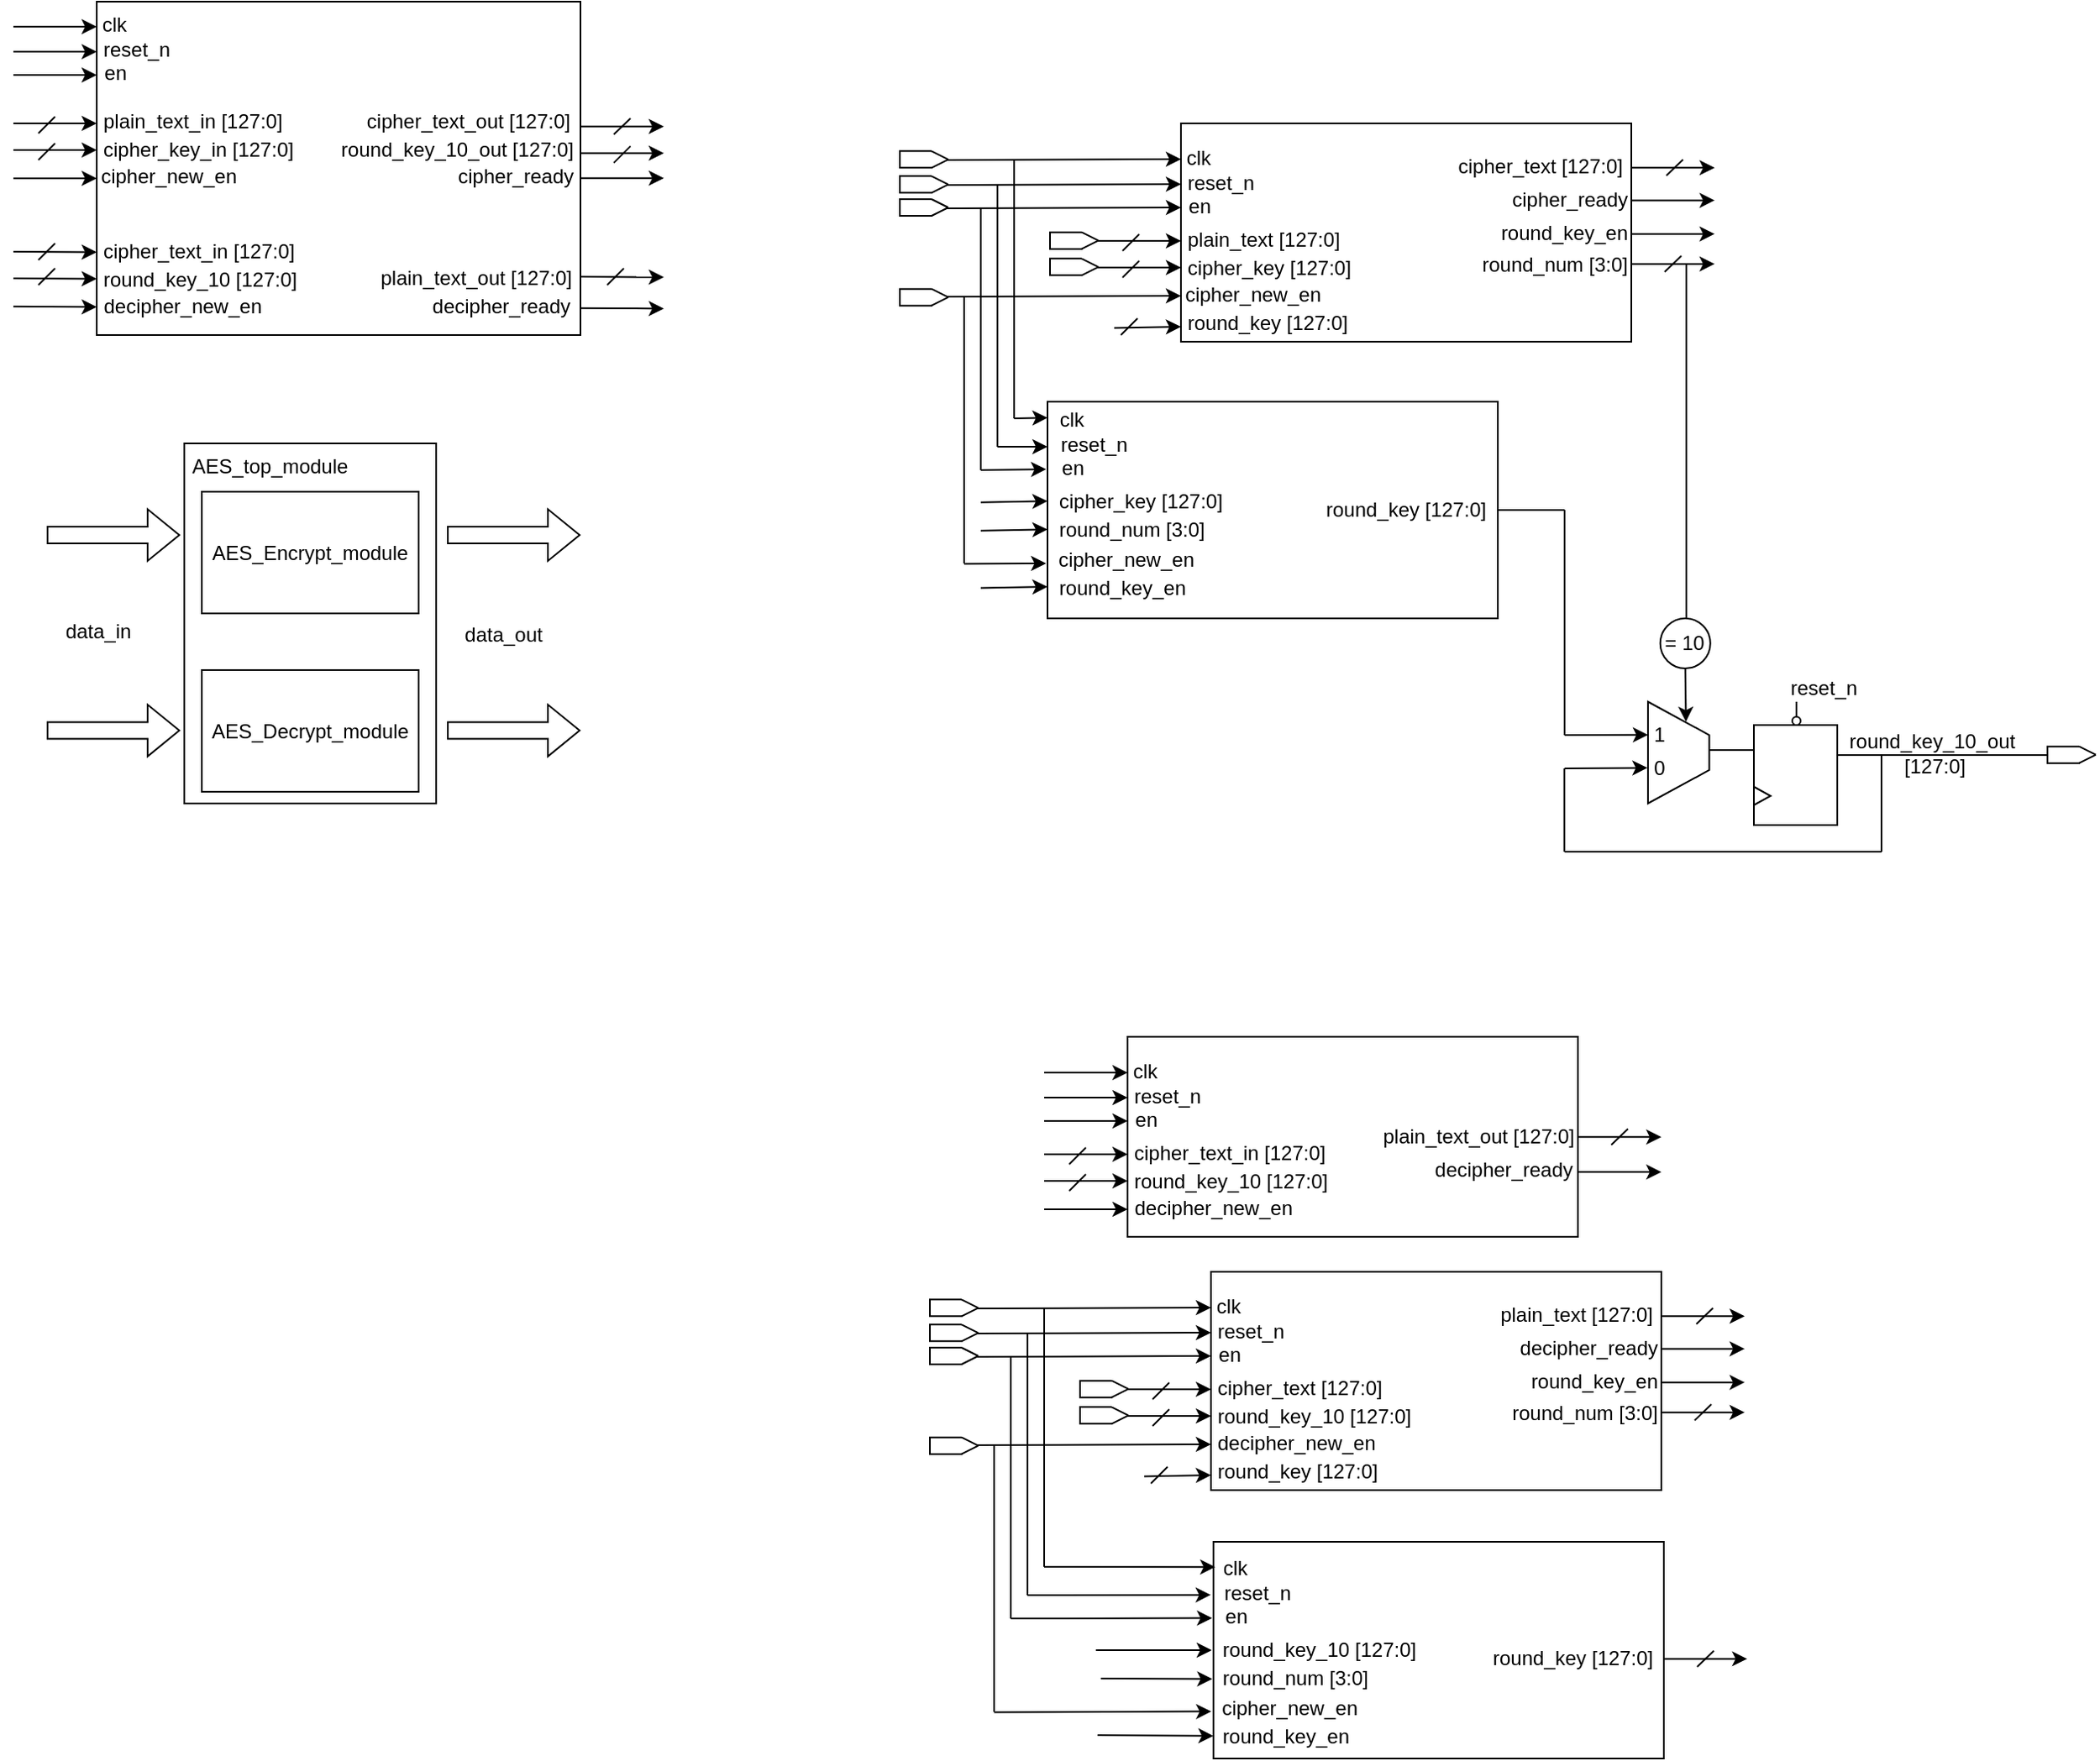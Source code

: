 <mxfile version="22.1.18" type="device" pages="7">
  <diagram name="module_diagram" id="wGj9Z4ek3EJbj8VVhBXp">
    <mxGraphModel dx="1647" dy="448" grid="0" gridSize="10" guides="1" tooltips="1" connect="1" arrows="1" fold="1" page="0" pageScale="1" pageWidth="827" pageHeight="1169" math="0" shadow="0">
      <root>
        <mxCell id="0" />
        <mxCell id="1" parent="0" />
        <mxCell id="NnP0CMICDvvqzzj7FkAU-10" value="" style="rounded=0;whiteSpace=wrap;html=1;" parent="1" vertex="1">
          <mxGeometry x="320" y="640" width="290" height="200" as="geometry" />
        </mxCell>
        <mxCell id="NnP0CMICDvvqzzj7FkAU-11" value="" style="endArrow=classic;html=1;rounded=0;" parent="1" edge="1">
          <mxGeometry width="50" height="50" relative="1" as="geometry">
            <mxPoint x="270" y="655" as="sourcePoint" />
            <mxPoint x="320" y="655" as="targetPoint" />
          </mxGeometry>
        </mxCell>
        <mxCell id="NnP0CMICDvvqzzj7FkAU-12" value="" style="endArrow=classic;html=1;rounded=0;" parent="1" edge="1">
          <mxGeometry width="50" height="50" relative="1" as="geometry">
            <mxPoint x="270" y="670" as="sourcePoint" />
            <mxPoint x="320" y="670" as="targetPoint" />
          </mxGeometry>
        </mxCell>
        <mxCell id="NnP0CMICDvvqzzj7FkAU-13" value="clk" style="text;html=1;strokeColor=none;fillColor=none;align=right;verticalAlign=middle;whiteSpace=wrap;rounded=0;" parent="1" vertex="1">
          <mxGeometry x="320" y="644" width="20" height="20" as="geometry" />
        </mxCell>
        <mxCell id="NnP0CMICDvvqzzj7FkAU-14" value="reset_n" style="text;html=1;strokeColor=none;fillColor=none;align=right;verticalAlign=middle;whiteSpace=wrap;rounded=0;" parent="1" vertex="1">
          <mxGeometry x="346" y="659" width="20" height="20" as="geometry" />
        </mxCell>
        <mxCell id="NnP0CMICDvvqzzj7FkAU-15" value="" style="endArrow=classic;html=1;rounded=0;entryX=0;entryY=0.2;entryDx=0;entryDy=0;entryPerimeter=0;" parent="1" edge="1">
          <mxGeometry width="50" height="50" relative="1" as="geometry">
            <mxPoint x="270" y="684" as="sourcePoint" />
            <mxPoint x="320" y="684.0" as="targetPoint" />
          </mxGeometry>
        </mxCell>
        <mxCell id="NnP0CMICDvvqzzj7FkAU-16" value="en" style="text;html=1;strokeColor=none;fillColor=none;align=right;verticalAlign=middle;whiteSpace=wrap;rounded=0;" parent="1" vertex="1">
          <mxGeometry x="320" y="673" width="20" height="20" as="geometry" />
        </mxCell>
        <mxCell id="NnP0CMICDvvqzzj7FkAU-17" value="" style="endArrow=classic;html=1;rounded=0;" parent="1" edge="1">
          <mxGeometry width="50" height="50" relative="1" as="geometry">
            <mxPoint x="270" y="713" as="sourcePoint" />
            <mxPoint x="320" y="713" as="targetPoint" />
          </mxGeometry>
        </mxCell>
        <mxCell id="NnP0CMICDvvqzzj7FkAU-18" value="" style="endArrow=classic;html=1;rounded=0;" parent="1" edge="1">
          <mxGeometry width="50" height="50" relative="1" as="geometry">
            <mxPoint x="270" y="729" as="sourcePoint" />
            <mxPoint x="320" y="729" as="targetPoint" />
          </mxGeometry>
        </mxCell>
        <mxCell id="NnP0CMICDvvqzzj7FkAU-19" value="cipher_key_in [127:0]" style="text;html=1;strokeColor=none;fillColor=none;align=left;verticalAlign=middle;whiteSpace=wrap;rounded=0;" parent="1" vertex="1">
          <mxGeometry x="321.5" y="719" width="121" height="20" as="geometry" />
        </mxCell>
        <mxCell id="NnP0CMICDvvqzzj7FkAU-20" value="" style="endArrow=classic;html=1;rounded=0;entryX=0;entryY=0.2;entryDx=0;entryDy=0;entryPerimeter=0;" parent="1" edge="1">
          <mxGeometry width="50" height="50" relative="1" as="geometry">
            <mxPoint x="270" y="746" as="sourcePoint" />
            <mxPoint x="320" y="746.0" as="targetPoint" />
          </mxGeometry>
        </mxCell>
        <mxCell id="NnP0CMICDvvqzzj7FkAU-21" value="cipher_new_en" style="text;html=1;strokeColor=none;fillColor=none;align=right;verticalAlign=middle;whiteSpace=wrap;rounded=0;" parent="1" vertex="1">
          <mxGeometry x="386" y="735" width="20" height="20" as="geometry" />
        </mxCell>
        <mxCell id="NnP0CMICDvvqzzj7FkAU-22" value="plain_text_in [127:0]" style="text;html=1;strokeColor=none;fillColor=none;align=left;verticalAlign=middle;whiteSpace=wrap;rounded=0;" parent="1" vertex="1">
          <mxGeometry x="321.5" y="702" width="118.5" height="20" as="geometry" />
        </mxCell>
        <mxCell id="NnP0CMICDvvqzzj7FkAU-24" value="round_key_10 [127:0]" style="text;html=1;strokeColor=none;fillColor=none;align=left;verticalAlign=middle;whiteSpace=wrap;rounded=0;" parent="1" vertex="1">
          <mxGeometry x="321.5" y="797" width="121" height="20" as="geometry" />
        </mxCell>
        <mxCell id="NnP0CMICDvvqzzj7FkAU-25" value="decipher_new_en" style="text;html=1;strokeColor=none;fillColor=none;align=right;verticalAlign=middle;whiteSpace=wrap;rounded=0;" parent="1" vertex="1">
          <mxGeometry x="401" y="813" width="20" height="20" as="geometry" />
        </mxCell>
        <mxCell id="NnP0CMICDvvqzzj7FkAU-26" value="cipher_text_in [127:0]" style="text;html=1;strokeColor=none;fillColor=none;align=left;verticalAlign=middle;whiteSpace=wrap;rounded=0;" parent="1" vertex="1">
          <mxGeometry x="321.5" y="780" width="118.5" height="20" as="geometry" />
        </mxCell>
        <mxCell id="NnP0CMICDvvqzzj7FkAU-27" value="" style="endArrow=classic;html=1;rounded=0;" parent="1" edge="1">
          <mxGeometry width="50" height="50" relative="1" as="geometry">
            <mxPoint x="270" y="790" as="sourcePoint" />
            <mxPoint x="320" y="790.3" as="targetPoint" />
          </mxGeometry>
        </mxCell>
        <mxCell id="NnP0CMICDvvqzzj7FkAU-28" value="" style="endArrow=classic;html=1;rounded=0;" parent="1" edge="1">
          <mxGeometry width="50" height="50" relative="1" as="geometry">
            <mxPoint x="270" y="806" as="sourcePoint" />
            <mxPoint x="320" y="806.3" as="targetPoint" />
          </mxGeometry>
        </mxCell>
        <mxCell id="NnP0CMICDvvqzzj7FkAU-30" value="round_key_10_out [127:0]" style="text;html=1;strokeColor=none;fillColor=none;align=right;verticalAlign=middle;whiteSpace=wrap;rounded=0;" parent="1" vertex="1">
          <mxGeometry x="462" y="719" width="146" height="20" as="geometry" />
        </mxCell>
        <mxCell id="NnP0CMICDvvqzzj7FkAU-31" value="cipher_ready" style="text;html=1;strokeColor=none;fillColor=none;align=right;verticalAlign=middle;whiteSpace=wrap;rounded=0;" parent="1" vertex="1">
          <mxGeometry x="588" y="735" width="20" height="20" as="geometry" />
        </mxCell>
        <mxCell id="NnP0CMICDvvqzzj7FkAU-32" value="cipher_text_out [127:0]" style="text;html=1;strokeColor=none;fillColor=none;align=right;verticalAlign=middle;whiteSpace=wrap;rounded=0;" parent="1" vertex="1">
          <mxGeometry x="472" y="702" width="133.5" height="20" as="geometry" />
        </mxCell>
        <mxCell id="NnP0CMICDvvqzzj7FkAU-34" value="decipher_ready" style="text;html=1;strokeColor=none;fillColor=none;align=right;verticalAlign=middle;whiteSpace=wrap;rounded=0;" parent="1" vertex="1">
          <mxGeometry x="585.5" y="813" width="20" height="20" as="geometry" />
        </mxCell>
        <mxCell id="NnP0CMICDvvqzzj7FkAU-35" value="plain_text_out [127:0]" style="text;html=1;strokeColor=none;fillColor=none;align=right;verticalAlign=middle;whiteSpace=wrap;rounded=0;" parent="1" vertex="1">
          <mxGeometry x="488.25" y="796" width="118.5" height="20" as="geometry" />
        </mxCell>
        <mxCell id="NnP0CMICDvvqzzj7FkAU-36" value="" style="endArrow=classic;html=1;rounded=0;" parent="1" edge="1">
          <mxGeometry width="50" height="50" relative="1" as="geometry">
            <mxPoint x="270" y="822.85" as="sourcePoint" />
            <mxPoint x="320" y="823.15" as="targetPoint" />
          </mxGeometry>
        </mxCell>
        <mxCell id="NnP0CMICDvvqzzj7FkAU-37" value="" style="endArrow=classic;html=1;rounded=0;" parent="1" edge="1">
          <mxGeometry width="50" height="50" relative="1" as="geometry">
            <mxPoint x="610" y="714.93" as="sourcePoint" />
            <mxPoint x="660" y="714.93" as="targetPoint" />
          </mxGeometry>
        </mxCell>
        <mxCell id="NnP0CMICDvvqzzj7FkAU-38" value="" style="endArrow=classic;html=1;rounded=0;" parent="1" edge="1">
          <mxGeometry width="50" height="50" relative="1" as="geometry">
            <mxPoint x="610" y="730.93" as="sourcePoint" />
            <mxPoint x="660" y="730.93" as="targetPoint" />
          </mxGeometry>
        </mxCell>
        <mxCell id="NnP0CMICDvvqzzj7FkAU-39" value="" style="endArrow=classic;html=1;rounded=0;entryX=0;entryY=0.2;entryDx=0;entryDy=0;entryPerimeter=0;" parent="1" edge="1">
          <mxGeometry width="50" height="50" relative="1" as="geometry">
            <mxPoint x="610" y="745.93" as="sourcePoint" />
            <mxPoint x="660" y="745.93" as="targetPoint" />
          </mxGeometry>
        </mxCell>
        <mxCell id="NnP0CMICDvvqzzj7FkAU-40" value="" style="endArrow=classic;html=1;rounded=0;" parent="1" edge="1">
          <mxGeometry width="50" height="50" relative="1" as="geometry">
            <mxPoint x="610" y="805" as="sourcePoint" />
            <mxPoint x="660" y="805.3" as="targetPoint" />
          </mxGeometry>
        </mxCell>
        <mxCell id="NnP0CMICDvvqzzj7FkAU-41" value="" style="endArrow=classic;html=1;rounded=0;" parent="1" edge="1">
          <mxGeometry width="50" height="50" relative="1" as="geometry">
            <mxPoint x="610" y="823.85" as="sourcePoint" />
            <mxPoint x="660" y="824.15" as="targetPoint" />
          </mxGeometry>
        </mxCell>
        <mxCell id="NnP0CMICDvvqzzj7FkAU-42" value="" style="endArrow=none;html=1;rounded=0;" parent="1" edge="1">
          <mxGeometry width="50" height="50" relative="1" as="geometry">
            <mxPoint x="626" y="810" as="sourcePoint" />
            <mxPoint x="636" y="800" as="targetPoint" />
          </mxGeometry>
        </mxCell>
        <mxCell id="NnP0CMICDvvqzzj7FkAU-43" value="" style="endArrow=none;html=1;rounded=0;" parent="1" edge="1">
          <mxGeometry width="50" height="50" relative="1" as="geometry">
            <mxPoint x="630" y="736.67" as="sourcePoint" />
            <mxPoint x="640" y="726.67" as="targetPoint" />
          </mxGeometry>
        </mxCell>
        <mxCell id="NnP0CMICDvvqzzj7FkAU-44" value="" style="endArrow=none;html=1;rounded=0;" parent="1" edge="1">
          <mxGeometry width="50" height="50" relative="1" as="geometry">
            <mxPoint x="630" y="719.67" as="sourcePoint" />
            <mxPoint x="640" y="710" as="targetPoint" />
          </mxGeometry>
        </mxCell>
        <mxCell id="NnP0CMICDvvqzzj7FkAU-45" value="" style="endArrow=none;html=1;rounded=0;" parent="1" edge="1">
          <mxGeometry width="50" height="50" relative="1" as="geometry">
            <mxPoint x="285" y="735" as="sourcePoint" />
            <mxPoint x="295" y="725" as="targetPoint" />
          </mxGeometry>
        </mxCell>
        <mxCell id="NnP0CMICDvvqzzj7FkAU-46" value="" style="endArrow=none;html=1;rounded=0;" parent="1" edge="1">
          <mxGeometry width="50" height="50" relative="1" as="geometry">
            <mxPoint x="285" y="719" as="sourcePoint" />
            <mxPoint x="295" y="709" as="targetPoint" />
          </mxGeometry>
        </mxCell>
        <mxCell id="NnP0CMICDvvqzzj7FkAU-47" value="" style="endArrow=none;html=1;rounded=0;" parent="1" edge="1">
          <mxGeometry width="50" height="50" relative="1" as="geometry">
            <mxPoint x="285" y="795" as="sourcePoint" />
            <mxPoint x="295" y="785" as="targetPoint" />
          </mxGeometry>
        </mxCell>
        <mxCell id="NnP0CMICDvvqzzj7FkAU-48" value="" style="endArrow=none;html=1;rounded=0;" parent="1" edge="1">
          <mxGeometry width="50" height="50" relative="1" as="geometry">
            <mxPoint x="285" y="810" as="sourcePoint" />
            <mxPoint x="295" y="800" as="targetPoint" />
          </mxGeometry>
        </mxCell>
        <mxCell id="NnP0CMICDvvqzzj7FkAU-51" value="" style="rounded=0;whiteSpace=wrap;html=1;" parent="1" vertex="1">
          <mxGeometry x="372.5" y="905" width="151" height="216" as="geometry" />
        </mxCell>
        <mxCell id="NnP0CMICDvvqzzj7FkAU-49" value="AES_Encrypt_module" style="rounded=0;whiteSpace=wrap;html=1;" parent="1" vertex="1">
          <mxGeometry x="383" y="934" width="130" height="73" as="geometry" />
        </mxCell>
        <mxCell id="NnP0CMICDvvqzzj7FkAU-50" value="AES_Decrypt_module" style="rounded=0;whiteSpace=wrap;html=1;" parent="1" vertex="1">
          <mxGeometry x="383" y="1041" width="130" height="73" as="geometry" />
        </mxCell>
        <mxCell id="NnP0CMICDvvqzzj7FkAU-52" value="AES_top_module" style="text;html=1;strokeColor=none;fillColor=none;align=center;verticalAlign=middle;whiteSpace=wrap;rounded=0;" parent="1" vertex="1">
          <mxGeometry x="394" y="904" width="60" height="30" as="geometry" />
        </mxCell>
        <mxCell id="NnP0CMICDvvqzzj7FkAU-56" value="" style="shape=flexArrow;endArrow=classic;html=1;rounded=0;" parent="1" edge="1">
          <mxGeometry width="50" height="50" relative="1" as="geometry">
            <mxPoint x="290" y="960" as="sourcePoint" />
            <mxPoint x="370" y="960" as="targetPoint" />
          </mxGeometry>
        </mxCell>
        <mxCell id="NnP0CMICDvvqzzj7FkAU-57" value="" style="shape=flexArrow;endArrow=classic;html=1;rounded=0;" parent="1" edge="1">
          <mxGeometry width="50" height="50" relative="1" as="geometry">
            <mxPoint x="530" y="960" as="sourcePoint" />
            <mxPoint x="610" y="960" as="targetPoint" />
          </mxGeometry>
        </mxCell>
        <mxCell id="NnP0CMICDvvqzzj7FkAU-58" value="" style="shape=flexArrow;endArrow=classic;html=1;rounded=0;" parent="1" edge="1">
          <mxGeometry width="50" height="50" relative="1" as="geometry">
            <mxPoint x="290" y="1077.26" as="sourcePoint" />
            <mxPoint x="370" y="1077.26" as="targetPoint" />
          </mxGeometry>
        </mxCell>
        <mxCell id="NnP0CMICDvvqzzj7FkAU-59" value="" style="shape=flexArrow;endArrow=classic;html=1;rounded=0;" parent="1" edge="1">
          <mxGeometry width="50" height="50" relative="1" as="geometry">
            <mxPoint x="530" y="1077.26" as="sourcePoint" />
            <mxPoint x="610" y="1077.26" as="targetPoint" />
          </mxGeometry>
        </mxCell>
        <mxCell id="NnP0CMICDvvqzzj7FkAU-60" value="data_in" style="text;html=1;strokeColor=none;fillColor=none;align=center;verticalAlign=middle;whiteSpace=wrap;rounded=0;" parent="1" vertex="1">
          <mxGeometry x="291" y="1003" width="60" height="30" as="geometry" />
        </mxCell>
        <mxCell id="NnP0CMICDvvqzzj7FkAU-61" value="data_out" style="text;html=1;strokeColor=none;fillColor=none;align=center;verticalAlign=middle;whiteSpace=wrap;rounded=0;" parent="1" vertex="1">
          <mxGeometry x="534" y="1005" width="60" height="30" as="geometry" />
        </mxCell>
        <mxCell id="NnP0CMICDvvqzzj7FkAU-62" value="" style="rounded=0;whiteSpace=wrap;html=1;" parent="1" vertex="1">
          <mxGeometry x="970" y="713" width="270" height="131" as="geometry" />
        </mxCell>
        <mxCell id="NnP0CMICDvvqzzj7FkAU-63" value="" style="endArrow=classic;html=1;rounded=0;" parent="1" edge="1">
          <mxGeometry width="50" height="50" relative="1" as="geometry">
            <mxPoint x="920" y="783.5" as="sourcePoint" />
            <mxPoint x="970" y="783.5" as="targetPoint" />
          </mxGeometry>
        </mxCell>
        <mxCell id="NnP0CMICDvvqzzj7FkAU-64" value="" style="endArrow=classic;html=1;rounded=0;" parent="1" edge="1">
          <mxGeometry width="50" height="50" relative="1" as="geometry">
            <mxPoint x="920" y="799.5" as="sourcePoint" />
            <mxPoint x="970" y="799.5" as="targetPoint" />
          </mxGeometry>
        </mxCell>
        <mxCell id="NnP0CMICDvvqzzj7FkAU-65" value="cipher_key [127:0]" style="text;html=1;strokeColor=none;fillColor=none;align=left;verticalAlign=middle;whiteSpace=wrap;rounded=0;" parent="1" vertex="1">
          <mxGeometry x="971.5" y="789.5" width="121" height="20" as="geometry" />
        </mxCell>
        <mxCell id="NnP0CMICDvvqzzj7FkAU-66" value="" style="endArrow=classic;html=1;rounded=0;entryX=0;entryY=0.2;entryDx=0;entryDy=0;entryPerimeter=0;" parent="1" edge="1">
          <mxGeometry width="50" height="50" relative="1" as="geometry">
            <mxPoint x="830" y="817" as="sourcePoint" />
            <mxPoint x="970" y="816.5" as="targetPoint" />
          </mxGeometry>
        </mxCell>
        <mxCell id="NnP0CMICDvvqzzj7FkAU-67" value="cipher_new_en" style="text;html=1;strokeColor=none;fillColor=none;align=right;verticalAlign=middle;whiteSpace=wrap;rounded=0;" parent="1" vertex="1">
          <mxGeometry x="1036" y="805.5" width="20" height="20" as="geometry" />
        </mxCell>
        <mxCell id="NnP0CMICDvvqzzj7FkAU-68" value="plain_text [127:0]" style="text;html=1;strokeColor=none;fillColor=none;align=left;verticalAlign=middle;whiteSpace=wrap;rounded=0;" parent="1" vertex="1">
          <mxGeometry x="971.5" y="772.5" width="118.5" height="20" as="geometry" />
        </mxCell>
        <mxCell id="NnP0CMICDvvqzzj7FkAU-69" value="" style="endArrow=none;html=1;rounded=0;" parent="1" edge="1">
          <mxGeometry width="50" height="50" relative="1" as="geometry">
            <mxPoint x="935" y="805.5" as="sourcePoint" />
            <mxPoint x="945" y="795.5" as="targetPoint" />
          </mxGeometry>
        </mxCell>
        <mxCell id="NnP0CMICDvvqzzj7FkAU-70" value="" style="endArrow=none;html=1;rounded=0;" parent="1" edge="1">
          <mxGeometry width="50" height="50" relative="1" as="geometry">
            <mxPoint x="935" y="789.5" as="sourcePoint" />
            <mxPoint x="945" y="779.5" as="targetPoint" />
          </mxGeometry>
        </mxCell>
        <mxCell id="NnP0CMICDvvqzzj7FkAU-71" value="" style="endArrow=classic;html=1;rounded=0;" parent="1" edge="1">
          <mxGeometry width="50" height="50" relative="1" as="geometry">
            <mxPoint x="830" y="735" as="sourcePoint" />
            <mxPoint x="970" y="734.5" as="targetPoint" />
          </mxGeometry>
        </mxCell>
        <mxCell id="NnP0CMICDvvqzzj7FkAU-72" value="" style="endArrow=classic;html=1;rounded=0;" parent="1" edge="1">
          <mxGeometry width="50" height="50" relative="1" as="geometry">
            <mxPoint x="830" y="750" as="sourcePoint" />
            <mxPoint x="970" y="749.5" as="targetPoint" />
          </mxGeometry>
        </mxCell>
        <mxCell id="NnP0CMICDvvqzzj7FkAU-73" value="clk" style="text;html=1;strokeColor=none;fillColor=none;align=right;verticalAlign=middle;whiteSpace=wrap;rounded=0;" parent="1" vertex="1">
          <mxGeometry x="970" y="723.5" width="20" height="20" as="geometry" />
        </mxCell>
        <mxCell id="NnP0CMICDvvqzzj7FkAU-74" value="reset_n" style="text;html=1;strokeColor=none;fillColor=none;align=right;verticalAlign=middle;whiteSpace=wrap;rounded=0;" parent="1" vertex="1">
          <mxGeometry x="996" y="738.5" width="20" height="20" as="geometry" />
        </mxCell>
        <mxCell id="NnP0CMICDvvqzzj7FkAU-75" value="" style="endArrow=classic;html=1;rounded=0;entryX=0;entryY=0.2;entryDx=0;entryDy=0;entryPerimeter=0;" parent="1" edge="1">
          <mxGeometry width="50" height="50" relative="1" as="geometry">
            <mxPoint x="830" y="764" as="sourcePoint" />
            <mxPoint x="970" y="763.5" as="targetPoint" />
          </mxGeometry>
        </mxCell>
        <mxCell id="NnP0CMICDvvqzzj7FkAU-76" value="en" style="text;html=1;strokeColor=none;fillColor=none;align=right;verticalAlign=middle;whiteSpace=wrap;rounded=0;" parent="1" vertex="1">
          <mxGeometry x="970" y="752.5" width="20" height="20" as="geometry" />
        </mxCell>
        <mxCell id="NnP0CMICDvvqzzj7FkAU-77" value="&lt;div style=&quot;&quot;&gt;&lt;span style=&quot;background-color: initial;&quot;&gt;round_key_10_out&lt;/span&gt;&lt;/div&gt;&amp;nbsp;[127:0]" style="text;html=1;strokeColor=none;fillColor=none;align=center;verticalAlign=middle;whiteSpace=wrap;rounded=0;" parent="1" vertex="1">
          <mxGeometry x="1364.5" y="1081" width="110.5" height="20" as="geometry" />
        </mxCell>
        <mxCell id="NnP0CMICDvvqzzj7FkAU-78" value="cipher_ready" style="text;html=1;strokeColor=none;fillColor=none;align=right;verticalAlign=middle;whiteSpace=wrap;rounded=0;" parent="1" vertex="1">
          <mxGeometry x="1220" y="748.5" width="20" height="20" as="geometry" />
        </mxCell>
        <mxCell id="NnP0CMICDvvqzzj7FkAU-79" value="cipher_text [127:0]" style="text;html=1;strokeColor=none;fillColor=none;align=right;verticalAlign=middle;whiteSpace=wrap;rounded=0;" parent="1" vertex="1">
          <mxGeometry x="1130" y="728.5" width="106.5" height="20" as="geometry" />
        </mxCell>
        <mxCell id="NnP0CMICDvvqzzj7FkAU-80" value="" style="endArrow=classic;html=1;rounded=0;" parent="1" edge="1">
          <mxGeometry width="50" height="50" relative="1" as="geometry">
            <mxPoint x="1240" y="739.68" as="sourcePoint" />
            <mxPoint x="1290" y="739.68" as="targetPoint" />
          </mxGeometry>
        </mxCell>
        <mxCell id="NnP0CMICDvvqzzj7FkAU-82" value="" style="endArrow=classic;html=1;rounded=0;entryX=0;entryY=0.2;entryDx=0;entryDy=0;entryPerimeter=0;" parent="1" edge="1">
          <mxGeometry width="50" height="50" relative="1" as="geometry">
            <mxPoint x="1240" y="759.21" as="sourcePoint" />
            <mxPoint x="1290" y="759.21" as="targetPoint" />
          </mxGeometry>
        </mxCell>
        <mxCell id="NnP0CMICDvvqzzj7FkAU-84" value="" style="endArrow=none;html=1;rounded=0;" parent="1" edge="1">
          <mxGeometry width="50" height="50" relative="1" as="geometry">
            <mxPoint x="1261" y="744.42" as="sourcePoint" />
            <mxPoint x="1271" y="734.75" as="targetPoint" />
          </mxGeometry>
        </mxCell>
        <mxCell id="NnP0CMICDvvqzzj7FkAU-85" value="" style="rounded=0;whiteSpace=wrap;html=1;" parent="1" vertex="1">
          <mxGeometry x="938" y="1261" width="270" height="120" as="geometry" />
        </mxCell>
        <mxCell id="NnP0CMICDvvqzzj7FkAU-86" value="" style="endArrow=classic;html=1;rounded=0;" parent="1" edge="1">
          <mxGeometry width="50" height="50" relative="1" as="geometry">
            <mxPoint x="888" y="1331.5" as="sourcePoint" />
            <mxPoint x="938" y="1331.5" as="targetPoint" />
          </mxGeometry>
        </mxCell>
        <mxCell id="NnP0CMICDvvqzzj7FkAU-87" value="" style="endArrow=classic;html=1;rounded=0;" parent="1" edge="1">
          <mxGeometry width="50" height="50" relative="1" as="geometry">
            <mxPoint x="888" y="1347.5" as="sourcePoint" />
            <mxPoint x="938" y="1347.5" as="targetPoint" />
          </mxGeometry>
        </mxCell>
        <mxCell id="NnP0CMICDvvqzzj7FkAU-88" value="round_key_10 [127:0]" style="text;html=1;strokeColor=none;fillColor=none;align=left;verticalAlign=middle;whiteSpace=wrap;rounded=0;" parent="1" vertex="1">
          <mxGeometry x="939.5" y="1337.5" width="121" height="20" as="geometry" />
        </mxCell>
        <mxCell id="NnP0CMICDvvqzzj7FkAU-89" value="" style="endArrow=classic;html=1;rounded=0;entryX=0;entryY=0.2;entryDx=0;entryDy=0;entryPerimeter=0;" parent="1" edge="1">
          <mxGeometry width="50" height="50" relative="1" as="geometry">
            <mxPoint x="888" y="1364.5" as="sourcePoint" />
            <mxPoint x="938" y="1364.5" as="targetPoint" />
          </mxGeometry>
        </mxCell>
        <mxCell id="NnP0CMICDvvqzzj7FkAU-90" value="decipher_new_en" style="text;html=1;strokeColor=none;fillColor=none;align=right;verticalAlign=middle;whiteSpace=wrap;rounded=0;" parent="1" vertex="1">
          <mxGeometry x="1019" y="1353.5" width="20" height="20" as="geometry" />
        </mxCell>
        <mxCell id="NnP0CMICDvvqzzj7FkAU-91" value="cipher_text_in [127:0]" style="text;html=1;strokeColor=none;fillColor=none;align=left;verticalAlign=middle;whiteSpace=wrap;rounded=0;" parent="1" vertex="1">
          <mxGeometry x="939.5" y="1320.5" width="128.5" height="20" as="geometry" />
        </mxCell>
        <mxCell id="NnP0CMICDvvqzzj7FkAU-92" value="" style="endArrow=none;html=1;rounded=0;" parent="1" edge="1">
          <mxGeometry width="50" height="50" relative="1" as="geometry">
            <mxPoint x="903" y="1353.5" as="sourcePoint" />
            <mxPoint x="913" y="1343.5" as="targetPoint" />
          </mxGeometry>
        </mxCell>
        <mxCell id="NnP0CMICDvvqzzj7FkAU-93" value="" style="endArrow=none;html=1;rounded=0;" parent="1" edge="1">
          <mxGeometry width="50" height="50" relative="1" as="geometry">
            <mxPoint x="903" y="1337.5" as="sourcePoint" />
            <mxPoint x="913" y="1327.5" as="targetPoint" />
          </mxGeometry>
        </mxCell>
        <mxCell id="NnP0CMICDvvqzzj7FkAU-94" value="" style="endArrow=classic;html=1;rounded=0;" parent="1" edge="1">
          <mxGeometry width="50" height="50" relative="1" as="geometry">
            <mxPoint x="888" y="1282.5" as="sourcePoint" />
            <mxPoint x="938" y="1282.5" as="targetPoint" />
          </mxGeometry>
        </mxCell>
        <mxCell id="NnP0CMICDvvqzzj7FkAU-95" value="" style="endArrow=classic;html=1;rounded=0;" parent="1" edge="1">
          <mxGeometry width="50" height="50" relative="1" as="geometry">
            <mxPoint x="888" y="1297.5" as="sourcePoint" />
            <mxPoint x="938" y="1297.5" as="targetPoint" />
          </mxGeometry>
        </mxCell>
        <mxCell id="NnP0CMICDvvqzzj7FkAU-96" value="clk" style="text;html=1;strokeColor=none;fillColor=none;align=right;verticalAlign=middle;whiteSpace=wrap;rounded=0;" parent="1" vertex="1">
          <mxGeometry x="938" y="1271.5" width="20" height="20" as="geometry" />
        </mxCell>
        <mxCell id="NnP0CMICDvvqzzj7FkAU-97" value="reset_n" style="text;html=1;strokeColor=none;fillColor=none;align=right;verticalAlign=middle;whiteSpace=wrap;rounded=0;" parent="1" vertex="1">
          <mxGeometry x="964" y="1286.5" width="20" height="20" as="geometry" />
        </mxCell>
        <mxCell id="NnP0CMICDvvqzzj7FkAU-98" value="" style="endArrow=classic;html=1;rounded=0;entryX=0;entryY=0.2;entryDx=0;entryDy=0;entryPerimeter=0;" parent="1" edge="1">
          <mxGeometry width="50" height="50" relative="1" as="geometry">
            <mxPoint x="888" y="1311.5" as="sourcePoint" />
            <mxPoint x="938" y="1311.5" as="targetPoint" />
          </mxGeometry>
        </mxCell>
        <mxCell id="NnP0CMICDvvqzzj7FkAU-99" value="en" style="text;html=1;strokeColor=none;fillColor=none;align=right;verticalAlign=middle;whiteSpace=wrap;rounded=0;" parent="1" vertex="1">
          <mxGeometry x="938" y="1300.5" width="20" height="20" as="geometry" />
        </mxCell>
        <mxCell id="NnP0CMICDvvqzzj7FkAU-101" value="decipher_ready" style="text;html=1;strokeColor=none;fillColor=none;align=right;verticalAlign=middle;whiteSpace=wrap;rounded=0;" parent="1" vertex="1">
          <mxGeometry x="1187" y="1331" width="20" height="20" as="geometry" />
        </mxCell>
        <mxCell id="NnP0CMICDvvqzzj7FkAU-102" value="plain_text_out [127:0]" style="text;html=1;strokeColor=none;fillColor=none;align=right;verticalAlign=middle;whiteSpace=wrap;rounded=0;" parent="1" vertex="1">
          <mxGeometry x="1073.5" y="1311" width="133.5" height="20" as="geometry" />
        </mxCell>
        <mxCell id="NnP0CMICDvvqzzj7FkAU-103" value="" style="endArrow=classic;html=1;rounded=0;" parent="1" edge="1">
          <mxGeometry width="50" height="50" relative="1" as="geometry">
            <mxPoint x="1208" y="1321.18" as="sourcePoint" />
            <mxPoint x="1258" y="1321.18" as="targetPoint" />
          </mxGeometry>
        </mxCell>
        <mxCell id="NnP0CMICDvvqzzj7FkAU-105" value="" style="endArrow=classic;html=1;rounded=0;entryX=0;entryY=0.2;entryDx=0;entryDy=0;entryPerimeter=0;" parent="1" edge="1">
          <mxGeometry width="50" height="50" relative="1" as="geometry">
            <mxPoint x="1208" y="1342.18" as="sourcePoint" />
            <mxPoint x="1258" y="1342.18" as="targetPoint" />
          </mxGeometry>
        </mxCell>
        <mxCell id="NnP0CMICDvvqzzj7FkAU-107" value="" style="endArrow=none;html=1;rounded=0;" parent="1" edge="1">
          <mxGeometry width="50" height="50" relative="1" as="geometry">
            <mxPoint x="1228" y="1325.92" as="sourcePoint" />
            <mxPoint x="1238" y="1316.25" as="targetPoint" />
          </mxGeometry>
        </mxCell>
        <mxCell id="NnP0CMICDvvqzzj7FkAU-108" value="" style="rounded=0;whiteSpace=wrap;html=1;fillColor=default;" parent="1" vertex="1">
          <mxGeometry x="890" y="880" width="270" height="130" as="geometry" />
        </mxCell>
        <mxCell id="NnP0CMICDvvqzzj7FkAU-112" style="edgeStyle=orthogonalEdgeStyle;rounded=0;orthogonalLoop=1;jettySize=auto;html=1;exitX=1;exitY=0.5;exitDx=0;exitDy=0;endArrow=none;endFill=0;" parent="1" edge="1">
          <mxGeometry relative="1" as="geometry">
            <mxPoint x="1489" y="1092" as="targetPoint" />
            <mxPoint x="1363.5" y="1092" as="sourcePoint" />
          </mxGeometry>
        </mxCell>
        <mxCell id="NnP0CMICDvvqzzj7FkAU-113" style="edgeStyle=orthogonalEdgeStyle;rounded=0;orthogonalLoop=1;jettySize=auto;html=1;exitX=0;exitY=0.25;exitDx=0;exitDy=0;endArrow=none;endFill=0;" parent="1" source="NnP0CMICDvvqzzj7FkAU-110" edge="1">
          <mxGeometry relative="1" as="geometry">
            <mxPoint x="1287" y="1089" as="targetPoint" />
          </mxGeometry>
        </mxCell>
        <mxCell id="NnP0CMICDvvqzzj7FkAU-110" value="" style="rounded=0;whiteSpace=wrap;html=1;" parent="1" vertex="1">
          <mxGeometry x="1313.5" y="1074" width="50" height="60" as="geometry" />
        </mxCell>
        <mxCell id="NnP0CMICDvvqzzj7FkAU-111" value="" style="triangle;whiteSpace=wrap;html=1;" parent="1" vertex="1">
          <mxGeometry x="1313.5" y="1111" width="10" height="11" as="geometry" />
        </mxCell>
        <mxCell id="NnP0CMICDvvqzzj7FkAU-114" value="" style="shape=trapezoid;perimeter=trapezoidPerimeter;whiteSpace=wrap;html=1;fixedSize=1;direction=south;" parent="1" vertex="1">
          <mxGeometry x="1250" y="1060" width="36.75" height="61" as="geometry" />
        </mxCell>
        <mxCell id="NnP0CMICDvvqzzj7FkAU-116" value="" style="ellipse;whiteSpace=wrap;html=1;aspect=fixed;" parent="1" vertex="1">
          <mxGeometry x="1336.5" y="1069" width="5" height="5" as="geometry" />
        </mxCell>
        <mxCell id="NnP0CMICDvvqzzj7FkAU-117" value="" style="endArrow=none;html=1;rounded=0;exitX=0.5;exitY=0;exitDx=0;exitDy=0;" parent="1" source="NnP0CMICDvvqzzj7FkAU-116" edge="1">
          <mxGeometry width="50" height="50" relative="1" as="geometry">
            <mxPoint x="1319" y="1100" as="sourcePoint" />
            <mxPoint x="1339" y="1060" as="targetPoint" />
          </mxGeometry>
        </mxCell>
        <mxCell id="NnP0CMICDvvqzzj7FkAU-118" value="1" style="text;html=1;strokeColor=none;fillColor=none;align=center;verticalAlign=middle;whiteSpace=wrap;rounded=0;" parent="1" vertex="1">
          <mxGeometry x="1252" y="1074" width="10" height="11" as="geometry" />
        </mxCell>
        <mxCell id="NnP0CMICDvvqzzj7FkAU-119" value="0" style="text;html=1;strokeColor=none;fillColor=none;align=center;verticalAlign=middle;whiteSpace=wrap;rounded=0;" parent="1" vertex="1">
          <mxGeometry x="1252" y="1095.5" width="10" height="9" as="geometry" />
        </mxCell>
        <mxCell id="NnP0CMICDvvqzzj7FkAU-120" value="round_key_en" style="text;html=1;strokeColor=none;fillColor=none;align=right;verticalAlign=middle;whiteSpace=wrap;rounded=0;" parent="1" vertex="1">
          <mxGeometry x="1220" y="768.5" width="20" height="20" as="geometry" />
        </mxCell>
        <mxCell id="NnP0CMICDvvqzzj7FkAU-121" value="round_num [3:0]" style="text;html=1;strokeColor=none;fillColor=none;align=right;verticalAlign=middle;whiteSpace=wrap;rounded=0;" parent="1" vertex="1">
          <mxGeometry x="1140" y="787.5" width="100" height="20" as="geometry" />
        </mxCell>
        <mxCell id="NnP0CMICDvvqzzj7FkAU-123" value="" style="endArrow=classic;html=1;rounded=0;entryX=0;entryY=0.2;entryDx=0;entryDy=0;entryPerimeter=0;" parent="1" edge="1">
          <mxGeometry width="50" height="50" relative="1" as="geometry">
            <mxPoint x="1240" y="779.36" as="sourcePoint" />
            <mxPoint x="1290" y="779.36" as="targetPoint" />
          </mxGeometry>
        </mxCell>
        <mxCell id="NnP0CMICDvvqzzj7FkAU-124" value="" style="endArrow=classic;html=1;rounded=0;entryX=0;entryY=0.2;entryDx=0;entryDy=0;entryPerimeter=0;" parent="1" edge="1">
          <mxGeometry width="50" height="50" relative="1" as="geometry">
            <mxPoint x="1240" y="797.36" as="sourcePoint" />
            <mxPoint x="1290" y="797.36" as="targetPoint" />
          </mxGeometry>
        </mxCell>
        <mxCell id="NnP0CMICDvvqzzj7FkAU-125" value="" style="endArrow=none;html=1;rounded=0;" parent="1" edge="1">
          <mxGeometry width="50" height="50" relative="1" as="geometry">
            <mxPoint x="1260" y="802.17" as="sourcePoint" />
            <mxPoint x="1270" y="792.5" as="targetPoint" />
          </mxGeometry>
        </mxCell>
        <mxCell id="NnP0CMICDvvqzzj7FkAU-126" value="= 10" style="ellipse;whiteSpace=wrap;html=1;aspect=fixed;" parent="1" vertex="1">
          <mxGeometry x="1257.38" y="1010" width="30" height="30" as="geometry" />
        </mxCell>
        <mxCell id="NnP0CMICDvvqzzj7FkAU-127" value="" style="endArrow=none;html=1;rounded=0;" parent="1" edge="1">
          <mxGeometry width="50" height="50" relative="1" as="geometry">
            <mxPoint x="1273" y="1010" as="sourcePoint" />
            <mxPoint x="1273" y="797" as="targetPoint" />
          </mxGeometry>
        </mxCell>
        <mxCell id="NnP0CMICDvvqzzj7FkAU-128" style="edgeStyle=orthogonalEdgeStyle;rounded=0;orthogonalLoop=1;jettySize=auto;html=1;exitX=0.5;exitY=1;exitDx=0;exitDy=0;entryX=0.197;entryY=0.38;entryDx=0;entryDy=0;entryPerimeter=0;" parent="1" source="NnP0CMICDvvqzzj7FkAU-126" target="NnP0CMICDvvqzzj7FkAU-114" edge="1">
          <mxGeometry relative="1" as="geometry" />
        </mxCell>
        <mxCell id="NnP0CMICDvvqzzj7FkAU-129" value="" style="endArrow=none;html=1;rounded=0;" parent="1" edge="1">
          <mxGeometry width="50" height="50" relative="1" as="geometry">
            <mxPoint x="1390" y="1150" as="sourcePoint" />
            <mxPoint x="1390" y="1092" as="targetPoint" />
          </mxGeometry>
        </mxCell>
        <mxCell id="NnP0CMICDvvqzzj7FkAU-130" value="" style="endArrow=none;html=1;rounded=0;" parent="1" edge="1">
          <mxGeometry width="50" height="50" relative="1" as="geometry">
            <mxPoint x="1200" y="1150" as="sourcePoint" />
            <mxPoint x="1390" y="1150" as="targetPoint" />
          </mxGeometry>
        </mxCell>
        <mxCell id="NnP0CMICDvvqzzj7FkAU-134" value="" style="endArrow=none;html=1;rounded=0;" parent="1" edge="1">
          <mxGeometry width="50" height="50" relative="1" as="geometry">
            <mxPoint x="1199.85" y="1150" as="sourcePoint" />
            <mxPoint x="1199.85" y="1100" as="targetPoint" />
          </mxGeometry>
        </mxCell>
        <mxCell id="NnP0CMICDvvqzzj7FkAU-135" value="" style="endArrow=classic;html=1;rounded=0;entryX=0.65;entryY=1.009;entryDx=0;entryDy=0;entryPerimeter=0;endFill=1;" parent="1" target="NnP0CMICDvvqzzj7FkAU-114" edge="1">
          <mxGeometry width="50" height="50" relative="1" as="geometry">
            <mxPoint x="1200" y="1100" as="sourcePoint" />
            <mxPoint x="1240" y="1100" as="targetPoint" />
          </mxGeometry>
        </mxCell>
        <mxCell id="NnP0CMICDvvqzzj7FkAU-136" value="round_num [3:0]" style="text;html=1;strokeColor=none;fillColor=none;align=left;verticalAlign=middle;whiteSpace=wrap;rounded=0;" parent="1" vertex="1">
          <mxGeometry x="895" y="947" width="121" height="20" as="geometry" />
        </mxCell>
        <mxCell id="NnP0CMICDvvqzzj7FkAU-137" value="cipher_new_en" style="text;html=1;strokeColor=none;fillColor=none;align=right;verticalAlign=middle;whiteSpace=wrap;rounded=0;" parent="1" vertex="1">
          <mxGeometry x="959.5" y="965" width="20" height="20" as="geometry" />
        </mxCell>
        <mxCell id="NnP0CMICDvvqzzj7FkAU-138" value="cipher_key [127:0]" style="text;html=1;strokeColor=none;fillColor=none;align=left;verticalAlign=middle;whiteSpace=wrap;rounded=0;" parent="1" vertex="1">
          <mxGeometry x="895" y="930" width="118.5" height="20" as="geometry" />
        </mxCell>
        <mxCell id="NnP0CMICDvvqzzj7FkAU-139" value="clk" style="text;html=1;strokeColor=none;fillColor=none;align=right;verticalAlign=middle;whiteSpace=wrap;rounded=0;" parent="1" vertex="1">
          <mxGeometry x="893.5" y="881" width="20" height="20" as="geometry" />
        </mxCell>
        <mxCell id="NnP0CMICDvvqzzj7FkAU-140" value="reset_n" style="text;html=1;strokeColor=none;fillColor=none;align=right;verticalAlign=middle;whiteSpace=wrap;rounded=0;" parent="1" vertex="1">
          <mxGeometry x="919.5" y="896" width="20" height="20" as="geometry" />
        </mxCell>
        <mxCell id="NnP0CMICDvvqzzj7FkAU-141" value="en" style="text;html=1;strokeColor=none;fillColor=none;align=right;verticalAlign=middle;whiteSpace=wrap;rounded=0;" parent="1" vertex="1">
          <mxGeometry x="893.5" y="910" width="20" height="20" as="geometry" />
        </mxCell>
        <mxCell id="NnP0CMICDvvqzzj7FkAU-142" value="round_key_en" style="text;html=1;strokeColor=none;fillColor=none;align=right;verticalAlign=middle;whiteSpace=wrap;rounded=0;" parent="1" vertex="1">
          <mxGeometry x="954.5" y="982" width="20" height="20" as="geometry" />
        </mxCell>
        <mxCell id="NnP0CMICDvvqzzj7FkAU-144" value="round_key [127:0]" style="text;html=1;strokeColor=none;fillColor=none;align=left;verticalAlign=middle;whiteSpace=wrap;rounded=0;" parent="1" vertex="1">
          <mxGeometry x="1055" y="935" width="100" height="20" as="geometry" />
        </mxCell>
        <mxCell id="NnP0CMICDvvqzzj7FkAU-145" value="" style="endArrow=none;html=1;rounded=0;" parent="1" edge="1">
          <mxGeometry width="50" height="50" relative="1" as="geometry">
            <mxPoint x="1160" y="945" as="sourcePoint" />
            <mxPoint x="1200" y="945" as="targetPoint" />
          </mxGeometry>
        </mxCell>
        <mxCell id="NnP0CMICDvvqzzj7FkAU-146" value="" style="endArrow=none;html=1;rounded=0;" parent="1" edge="1">
          <mxGeometry width="50" height="50" relative="1" as="geometry">
            <mxPoint x="1200" y="1080" as="sourcePoint" />
            <mxPoint x="1200" y="945" as="targetPoint" />
          </mxGeometry>
        </mxCell>
        <mxCell id="NnP0CMICDvvqzzj7FkAU-147" value="" style="endArrow=classic;html=1;rounded=0;entryX=0.326;entryY=1;entryDx=0;entryDy=0;entryPerimeter=0;endFill=1;" parent="1" target="NnP0CMICDvvqzzj7FkAU-114" edge="1">
          <mxGeometry width="50" height="50" relative="1" as="geometry">
            <mxPoint x="1200" y="1080" as="sourcePoint" />
            <mxPoint x="1180" y="1030" as="targetPoint" />
          </mxGeometry>
        </mxCell>
        <mxCell id="NnP0CMICDvvqzzj7FkAU-148" value="reset_n" style="text;html=1;strokeColor=none;fillColor=none;align=center;verticalAlign=middle;whiteSpace=wrap;rounded=0;" parent="1" vertex="1">
          <mxGeometry x="1336.5" y="1043" width="36.5" height="17" as="geometry" />
        </mxCell>
        <mxCell id="NnP0CMICDvvqzzj7FkAU-149" value="" style="endArrow=none;html=1;rounded=0;" parent="1" edge="1">
          <mxGeometry width="50" height="50" relative="1" as="geometry">
            <mxPoint x="870" y="890" as="sourcePoint" />
            <mxPoint x="870" y="735" as="targetPoint" />
          </mxGeometry>
        </mxCell>
        <mxCell id="NnP0CMICDvvqzzj7FkAU-150" value="" style="endArrow=classic;html=1;rounded=0;entryX=0;entryY=0.074;entryDx=0;entryDy=0;entryPerimeter=0;endFill=1;" parent="1" target="NnP0CMICDvvqzzj7FkAU-108" edge="1">
          <mxGeometry width="50" height="50" relative="1" as="geometry">
            <mxPoint x="870" y="890" as="sourcePoint" />
            <mxPoint x="910" y="840" as="targetPoint" />
          </mxGeometry>
        </mxCell>
        <mxCell id="NnP0CMICDvvqzzj7FkAU-151" value="" style="endArrow=none;html=1;rounded=0;" parent="1" edge="1">
          <mxGeometry width="50" height="50" relative="1" as="geometry">
            <mxPoint x="860" y="907" as="sourcePoint" />
            <mxPoint x="860" y="750" as="targetPoint" />
          </mxGeometry>
        </mxCell>
        <mxCell id="NnP0CMICDvvqzzj7FkAU-152" value="" style="endArrow=none;html=1;rounded=0;" parent="1" edge="1">
          <mxGeometry width="50" height="50" relative="1" as="geometry">
            <mxPoint x="850" y="921" as="sourcePoint" />
            <mxPoint x="850" y="764" as="targetPoint" />
          </mxGeometry>
        </mxCell>
        <mxCell id="NnP0CMICDvvqzzj7FkAU-153" value="" style="endArrow=classic;html=1;rounded=0;entryX=-0.003;entryY=0.304;entryDx=0;entryDy=0;entryPerimeter=0;endFill=1;" parent="1" edge="1">
          <mxGeometry width="50" height="50" relative="1" as="geometry">
            <mxPoint x="850" y="921" as="sourcePoint" />
            <mxPoint x="889.19" y="920.52" as="targetPoint" />
          </mxGeometry>
        </mxCell>
        <mxCell id="NnP0CMICDvvqzzj7FkAU-154" value="" style="endArrow=classic;html=1;rounded=0;entryX=-0.003;entryY=0.304;entryDx=0;entryDy=0;entryPerimeter=0;endFill=1;" parent="1" edge="1">
          <mxGeometry width="50" height="50" relative="1" as="geometry">
            <mxPoint x="860" y="907" as="sourcePoint" />
            <mxPoint x="890" y="907" as="targetPoint" />
          </mxGeometry>
        </mxCell>
        <mxCell id="NnP0CMICDvvqzzj7FkAU-155" value="" style="endArrow=classic;html=1;rounded=0;entryX=0;entryY=0.2;entryDx=0;entryDy=0;entryPerimeter=0;" parent="1" edge="1">
          <mxGeometry width="50" height="50" relative="1" as="geometry">
            <mxPoint x="850" y="991.7" as="sourcePoint" />
            <mxPoint x="890" y="991" as="targetPoint" />
          </mxGeometry>
        </mxCell>
        <mxCell id="NnP0CMICDvvqzzj7FkAU-156" value="" style="endArrow=none;html=1;rounded=0;" parent="1" edge="1">
          <mxGeometry width="50" height="50" relative="1" as="geometry">
            <mxPoint x="840" y="977" as="sourcePoint" />
            <mxPoint x="840" y="817" as="targetPoint" />
          </mxGeometry>
        </mxCell>
        <mxCell id="NnP0CMICDvvqzzj7FkAU-157" value="" style="endArrow=classic;html=1;rounded=0;entryX=-0.003;entryY=0.727;entryDx=0;entryDy=0;entryPerimeter=0;endFill=1;" parent="1" edge="1">
          <mxGeometry width="50" height="50" relative="1" as="geometry">
            <mxPoint x="840" y="977.24" as="sourcePoint" />
            <mxPoint x="889.19" y="977" as="targetPoint" />
          </mxGeometry>
        </mxCell>
        <mxCell id="NnP0CMICDvvqzzj7FkAU-158" value="" style="endArrow=classic;html=1;rounded=0;entryX=0;entryY=0.2;entryDx=0;entryDy=0;entryPerimeter=0;" parent="1" edge="1">
          <mxGeometry width="50" height="50" relative="1" as="geometry">
            <mxPoint x="850" y="957.35" as="sourcePoint" />
            <mxPoint x="890" y="956.65" as="targetPoint" />
          </mxGeometry>
        </mxCell>
        <mxCell id="NnP0CMICDvvqzzj7FkAU-159" value="" style="endArrow=classic;html=1;rounded=0;entryX=0;entryY=0.2;entryDx=0;entryDy=0;entryPerimeter=0;" parent="1" edge="1">
          <mxGeometry width="50" height="50" relative="1" as="geometry">
            <mxPoint x="850" y="940.35" as="sourcePoint" />
            <mxPoint x="890" y="939.65" as="targetPoint" />
          </mxGeometry>
        </mxCell>
        <mxCell id="NnP0CMICDvvqzzj7FkAU-161" value="" style="endArrow=none;html=1;rounded=0;" parent="1" edge="1">
          <mxGeometry width="50" height="50" relative="1" as="geometry">
            <mxPoint x="801" y="729.67" as="sourcePoint" />
            <mxPoint x="820.5" y="729.67" as="targetPoint" />
          </mxGeometry>
        </mxCell>
        <mxCell id="NnP0CMICDvvqzzj7FkAU-162" value="" style="endArrow=none;html=1;rounded=0;" parent="1" edge="1">
          <mxGeometry width="50" height="50" relative="1" as="geometry">
            <mxPoint x="801" y="739.67" as="sourcePoint" />
            <mxPoint x="821" y="739.67" as="targetPoint" />
            <Array as="points">
              <mxPoint x="801" y="739.67" />
            </Array>
          </mxGeometry>
        </mxCell>
        <mxCell id="NnP0CMICDvvqzzj7FkAU-163" value="" style="endArrow=none;html=1;rounded=0;" parent="1" edge="1">
          <mxGeometry width="50" height="50" relative="1" as="geometry">
            <mxPoint x="801.5" y="739.67" as="sourcePoint" />
            <mxPoint x="801.5" y="729.67" as="targetPoint" />
          </mxGeometry>
        </mxCell>
        <mxCell id="NnP0CMICDvvqzzj7FkAU-164" value="" style="endArrow=none;html=1;rounded=0;" parent="1" edge="1">
          <mxGeometry width="50" height="50" relative="1" as="geometry">
            <mxPoint x="820.5" y="729.67" as="sourcePoint" />
            <mxPoint x="830.5" y="734.67" as="targetPoint" />
          </mxGeometry>
        </mxCell>
        <mxCell id="NnP0CMICDvvqzzj7FkAU-165" value="" style="endArrow=none;html=1;rounded=0;" parent="1" edge="1">
          <mxGeometry width="50" height="50" relative="1" as="geometry">
            <mxPoint x="820.5" y="739.67" as="sourcePoint" />
            <mxPoint x="830.5" y="734.67" as="targetPoint" />
          </mxGeometry>
        </mxCell>
        <mxCell id="NnP0CMICDvvqzzj7FkAU-166" value="" style="endArrow=none;html=1;rounded=0;" parent="1" edge="1">
          <mxGeometry width="50" height="50" relative="1" as="geometry">
            <mxPoint x="801" y="744.67" as="sourcePoint" />
            <mxPoint x="820.5" y="744.67" as="targetPoint" />
          </mxGeometry>
        </mxCell>
        <mxCell id="NnP0CMICDvvqzzj7FkAU-167" value="" style="endArrow=none;html=1;rounded=0;" parent="1" edge="1">
          <mxGeometry width="50" height="50" relative="1" as="geometry">
            <mxPoint x="801" y="754.67" as="sourcePoint" />
            <mxPoint x="821" y="754.67" as="targetPoint" />
            <Array as="points">
              <mxPoint x="801" y="754.67" />
            </Array>
          </mxGeometry>
        </mxCell>
        <mxCell id="NnP0CMICDvvqzzj7FkAU-168" value="" style="endArrow=none;html=1;rounded=0;" parent="1" edge="1">
          <mxGeometry width="50" height="50" relative="1" as="geometry">
            <mxPoint x="801.5" y="754.67" as="sourcePoint" />
            <mxPoint x="801.5" y="744.67" as="targetPoint" />
          </mxGeometry>
        </mxCell>
        <mxCell id="NnP0CMICDvvqzzj7FkAU-169" value="" style="endArrow=none;html=1;rounded=0;" parent="1" edge="1">
          <mxGeometry width="50" height="50" relative="1" as="geometry">
            <mxPoint x="820.5" y="744.67" as="sourcePoint" />
            <mxPoint x="830.5" y="749.67" as="targetPoint" />
          </mxGeometry>
        </mxCell>
        <mxCell id="NnP0CMICDvvqzzj7FkAU-170" value="" style="endArrow=none;html=1;rounded=0;" parent="1" edge="1">
          <mxGeometry width="50" height="50" relative="1" as="geometry">
            <mxPoint x="820.5" y="754.67" as="sourcePoint" />
            <mxPoint x="830.5" y="749.67" as="targetPoint" />
          </mxGeometry>
        </mxCell>
        <mxCell id="NnP0CMICDvvqzzj7FkAU-171" value="" style="endArrow=none;html=1;rounded=0;" parent="1" edge="1">
          <mxGeometry width="50" height="50" relative="1" as="geometry">
            <mxPoint x="801" y="758.5" as="sourcePoint" />
            <mxPoint x="820.5" y="758.5" as="targetPoint" />
          </mxGeometry>
        </mxCell>
        <mxCell id="NnP0CMICDvvqzzj7FkAU-172" value="" style="endArrow=none;html=1;rounded=0;" parent="1" edge="1">
          <mxGeometry width="50" height="50" relative="1" as="geometry">
            <mxPoint x="801" y="768.5" as="sourcePoint" />
            <mxPoint x="821" y="768.5" as="targetPoint" />
            <Array as="points">
              <mxPoint x="801" y="768.5" />
            </Array>
          </mxGeometry>
        </mxCell>
        <mxCell id="NnP0CMICDvvqzzj7FkAU-173" value="" style="endArrow=none;html=1;rounded=0;" parent="1" edge="1">
          <mxGeometry width="50" height="50" relative="1" as="geometry">
            <mxPoint x="801.5" y="768.5" as="sourcePoint" />
            <mxPoint x="801.5" y="758.5" as="targetPoint" />
          </mxGeometry>
        </mxCell>
        <mxCell id="NnP0CMICDvvqzzj7FkAU-174" value="" style="endArrow=none;html=1;rounded=0;" parent="1" edge="1">
          <mxGeometry width="50" height="50" relative="1" as="geometry">
            <mxPoint x="820.5" y="758.5" as="sourcePoint" />
            <mxPoint x="830.5" y="763.5" as="targetPoint" />
          </mxGeometry>
        </mxCell>
        <mxCell id="NnP0CMICDvvqzzj7FkAU-175" value="" style="endArrow=none;html=1;rounded=0;" parent="1" edge="1">
          <mxGeometry width="50" height="50" relative="1" as="geometry">
            <mxPoint x="820.5" y="768.5" as="sourcePoint" />
            <mxPoint x="830.5" y="763.5" as="targetPoint" />
          </mxGeometry>
        </mxCell>
        <mxCell id="NnP0CMICDvvqzzj7FkAU-176" value="" style="endArrow=none;html=1;rounded=0;" parent="1" edge="1">
          <mxGeometry width="50" height="50" relative="1" as="geometry">
            <mxPoint x="891" y="778.33" as="sourcePoint" />
            <mxPoint x="910.5" y="778.33" as="targetPoint" />
          </mxGeometry>
        </mxCell>
        <mxCell id="NnP0CMICDvvqzzj7FkAU-177" value="" style="endArrow=none;html=1;rounded=0;" parent="1" edge="1">
          <mxGeometry width="50" height="50" relative="1" as="geometry">
            <mxPoint x="891" y="788.33" as="sourcePoint" />
            <mxPoint x="911" y="788.33" as="targetPoint" />
            <Array as="points">
              <mxPoint x="891" y="788.33" />
            </Array>
          </mxGeometry>
        </mxCell>
        <mxCell id="NnP0CMICDvvqzzj7FkAU-178" value="" style="endArrow=none;html=1;rounded=0;" parent="1" edge="1">
          <mxGeometry width="50" height="50" relative="1" as="geometry">
            <mxPoint x="891.5" y="788.33" as="sourcePoint" />
            <mxPoint x="891.5" y="778.33" as="targetPoint" />
          </mxGeometry>
        </mxCell>
        <mxCell id="NnP0CMICDvvqzzj7FkAU-179" value="" style="endArrow=none;html=1;rounded=0;" parent="1" edge="1">
          <mxGeometry width="50" height="50" relative="1" as="geometry">
            <mxPoint x="910.5" y="778.33" as="sourcePoint" />
            <mxPoint x="920.5" y="783.33" as="targetPoint" />
          </mxGeometry>
        </mxCell>
        <mxCell id="NnP0CMICDvvqzzj7FkAU-180" value="" style="endArrow=none;html=1;rounded=0;" parent="1" edge="1">
          <mxGeometry width="50" height="50" relative="1" as="geometry">
            <mxPoint x="910.5" y="788.33" as="sourcePoint" />
            <mxPoint x="920.5" y="783.33" as="targetPoint" />
          </mxGeometry>
        </mxCell>
        <mxCell id="NnP0CMICDvvqzzj7FkAU-181" value="" style="endArrow=none;html=1;rounded=0;" parent="1" edge="1">
          <mxGeometry width="50" height="50" relative="1" as="geometry">
            <mxPoint x="891" y="794.17" as="sourcePoint" />
            <mxPoint x="910.5" y="794.17" as="targetPoint" />
          </mxGeometry>
        </mxCell>
        <mxCell id="NnP0CMICDvvqzzj7FkAU-182" value="" style="endArrow=none;html=1;rounded=0;" parent="1" edge="1">
          <mxGeometry width="50" height="50" relative="1" as="geometry">
            <mxPoint x="891" y="804.17" as="sourcePoint" />
            <mxPoint x="911" y="804.17" as="targetPoint" />
            <Array as="points">
              <mxPoint x="891" y="804.17" />
            </Array>
          </mxGeometry>
        </mxCell>
        <mxCell id="NnP0CMICDvvqzzj7FkAU-183" value="" style="endArrow=none;html=1;rounded=0;" parent="1" edge="1">
          <mxGeometry width="50" height="50" relative="1" as="geometry">
            <mxPoint x="891.5" y="804.17" as="sourcePoint" />
            <mxPoint x="891.5" y="794.17" as="targetPoint" />
          </mxGeometry>
        </mxCell>
        <mxCell id="NnP0CMICDvvqzzj7FkAU-184" value="" style="endArrow=none;html=1;rounded=0;" parent="1" edge="1">
          <mxGeometry width="50" height="50" relative="1" as="geometry">
            <mxPoint x="910.5" y="794.17" as="sourcePoint" />
            <mxPoint x="920.5" y="799.17" as="targetPoint" />
          </mxGeometry>
        </mxCell>
        <mxCell id="NnP0CMICDvvqzzj7FkAU-185" value="" style="endArrow=none;html=1;rounded=0;" parent="1" edge="1">
          <mxGeometry width="50" height="50" relative="1" as="geometry">
            <mxPoint x="910.5" y="804.17" as="sourcePoint" />
            <mxPoint x="920.5" y="799.17" as="targetPoint" />
          </mxGeometry>
        </mxCell>
        <mxCell id="NnP0CMICDvvqzzj7FkAU-188" value="" style="endArrow=none;html=1;rounded=0;" parent="1" edge="1">
          <mxGeometry width="50" height="50" relative="1" as="geometry">
            <mxPoint x="801" y="812.33" as="sourcePoint" />
            <mxPoint x="820.5" y="812.33" as="targetPoint" />
          </mxGeometry>
        </mxCell>
        <mxCell id="NnP0CMICDvvqzzj7FkAU-189" value="" style="endArrow=none;html=1;rounded=0;" parent="1" edge="1">
          <mxGeometry width="50" height="50" relative="1" as="geometry">
            <mxPoint x="801" y="822.33" as="sourcePoint" />
            <mxPoint x="821" y="822.33" as="targetPoint" />
            <Array as="points">
              <mxPoint x="801" y="822.33" />
            </Array>
          </mxGeometry>
        </mxCell>
        <mxCell id="NnP0CMICDvvqzzj7FkAU-190" value="" style="endArrow=none;html=1;rounded=0;" parent="1" edge="1">
          <mxGeometry width="50" height="50" relative="1" as="geometry">
            <mxPoint x="801.5" y="822.33" as="sourcePoint" />
            <mxPoint x="801.5" y="812.33" as="targetPoint" />
          </mxGeometry>
        </mxCell>
        <mxCell id="NnP0CMICDvvqzzj7FkAU-191" value="" style="endArrow=none;html=1;rounded=0;" parent="1" edge="1">
          <mxGeometry width="50" height="50" relative="1" as="geometry">
            <mxPoint x="820.5" y="812.33" as="sourcePoint" />
            <mxPoint x="830.5" y="817.33" as="targetPoint" />
          </mxGeometry>
        </mxCell>
        <mxCell id="NnP0CMICDvvqzzj7FkAU-192" value="" style="endArrow=none;html=1;rounded=0;" parent="1" edge="1">
          <mxGeometry width="50" height="50" relative="1" as="geometry">
            <mxPoint x="820.5" y="822.33" as="sourcePoint" />
            <mxPoint x="830.5" y="817.33" as="targetPoint" />
          </mxGeometry>
        </mxCell>
        <mxCell id="NnP0CMICDvvqzzj7FkAU-193" value="" style="endArrow=none;html=1;rounded=0;" parent="1" edge="1">
          <mxGeometry width="50" height="50" relative="1" as="geometry">
            <mxPoint x="1489" y="1086.83" as="sourcePoint" />
            <mxPoint x="1508.5" y="1086.83" as="targetPoint" />
          </mxGeometry>
        </mxCell>
        <mxCell id="NnP0CMICDvvqzzj7FkAU-194" value="" style="endArrow=none;html=1;rounded=0;" parent="1" edge="1">
          <mxGeometry width="50" height="50" relative="1" as="geometry">
            <mxPoint x="1489" y="1096.83" as="sourcePoint" />
            <mxPoint x="1509" y="1096.83" as="targetPoint" />
            <Array as="points">
              <mxPoint x="1489" y="1096.83" />
            </Array>
          </mxGeometry>
        </mxCell>
        <mxCell id="NnP0CMICDvvqzzj7FkAU-195" value="" style="endArrow=none;html=1;rounded=0;" parent="1" edge="1">
          <mxGeometry width="50" height="50" relative="1" as="geometry">
            <mxPoint x="1489.5" y="1096.83" as="sourcePoint" />
            <mxPoint x="1489.5" y="1086.83" as="targetPoint" />
          </mxGeometry>
        </mxCell>
        <mxCell id="NnP0CMICDvvqzzj7FkAU-196" value="" style="endArrow=none;html=1;rounded=0;" parent="1" edge="1">
          <mxGeometry width="50" height="50" relative="1" as="geometry">
            <mxPoint x="1508.5" y="1086.83" as="sourcePoint" />
            <mxPoint x="1518.5" y="1091.83" as="targetPoint" />
          </mxGeometry>
        </mxCell>
        <mxCell id="NnP0CMICDvvqzzj7FkAU-197" value="" style="endArrow=none;html=1;rounded=0;" parent="1" edge="1">
          <mxGeometry width="50" height="50" relative="1" as="geometry">
            <mxPoint x="1508.5" y="1096.83" as="sourcePoint" />
            <mxPoint x="1518.5" y="1091.83" as="targetPoint" />
          </mxGeometry>
        </mxCell>
        <mxCell id="NnP0CMICDvvqzzj7FkAU-198" value="round_key [127:0]" style="text;html=1;strokeColor=none;fillColor=none;align=left;verticalAlign=middle;whiteSpace=wrap;rounded=0;" parent="1" vertex="1">
          <mxGeometry x="971.5" y="823" width="100" height="20" as="geometry" />
        </mxCell>
        <mxCell id="NnP0CMICDvvqzzj7FkAU-199" value="" style="endArrow=classic;html=1;rounded=0;entryX=0;entryY=0.2;entryDx=0;entryDy=0;entryPerimeter=0;" parent="1" edge="1">
          <mxGeometry width="50" height="50" relative="1" as="geometry">
            <mxPoint x="930" y="835.7" as="sourcePoint" />
            <mxPoint x="970" y="835" as="targetPoint" />
          </mxGeometry>
        </mxCell>
        <mxCell id="NnP0CMICDvvqzzj7FkAU-200" value="" style="endArrow=none;html=1;rounded=0;" parent="1" edge="1">
          <mxGeometry width="50" height="50" relative="1" as="geometry">
            <mxPoint x="934" y="840" as="sourcePoint" />
            <mxPoint x="944" y="830" as="targetPoint" />
          </mxGeometry>
        </mxCell>
        <mxCell id="NnP0CMICDvvqzzj7FkAU-201" value="" style="rounded=0;whiteSpace=wrap;html=1;" parent="1" vertex="1">
          <mxGeometry x="988" y="1402" width="270" height="131" as="geometry" />
        </mxCell>
        <mxCell id="NnP0CMICDvvqzzj7FkAU-202" value="" style="endArrow=classic;html=1;rounded=0;" parent="1" edge="1">
          <mxGeometry width="50" height="50" relative="1" as="geometry">
            <mxPoint x="938" y="1472.5" as="sourcePoint" />
            <mxPoint x="988" y="1472.5" as="targetPoint" />
          </mxGeometry>
        </mxCell>
        <mxCell id="NnP0CMICDvvqzzj7FkAU-203" value="" style="endArrow=classic;html=1;rounded=0;" parent="1" edge="1">
          <mxGeometry width="50" height="50" relative="1" as="geometry">
            <mxPoint x="938" y="1488.5" as="sourcePoint" />
            <mxPoint x="988" y="1488.5" as="targetPoint" />
          </mxGeometry>
        </mxCell>
        <mxCell id="NnP0CMICDvvqzzj7FkAU-204" value="round_key_10 [127:0]" style="text;html=1;strokeColor=none;fillColor=none;align=left;verticalAlign=middle;whiteSpace=wrap;rounded=0;" parent="1" vertex="1">
          <mxGeometry x="989.5" y="1478.5" width="121" height="20" as="geometry" />
        </mxCell>
        <mxCell id="NnP0CMICDvvqzzj7FkAU-205" value="" style="endArrow=classic;html=1;rounded=0;entryX=0;entryY=0.2;entryDx=0;entryDy=0;entryPerimeter=0;" parent="1" edge="1">
          <mxGeometry width="50" height="50" relative="1" as="geometry">
            <mxPoint x="848" y="1506" as="sourcePoint" />
            <mxPoint x="988" y="1505.5" as="targetPoint" />
          </mxGeometry>
        </mxCell>
        <mxCell id="NnP0CMICDvvqzzj7FkAU-206" value="decipher_new_en" style="text;html=1;strokeColor=none;fillColor=none;align=left;verticalAlign=middle;whiteSpace=wrap;rounded=0;" parent="1" vertex="1">
          <mxGeometry x="990" y="1494.5" width="20" height="20" as="geometry" />
        </mxCell>
        <mxCell id="NnP0CMICDvvqzzj7FkAU-207" value="cipher_text [127:0]" style="text;html=1;strokeColor=none;fillColor=none;align=left;verticalAlign=middle;whiteSpace=wrap;rounded=0;" parent="1" vertex="1">
          <mxGeometry x="989.5" y="1461.5" width="118.5" height="20" as="geometry" />
        </mxCell>
        <mxCell id="NnP0CMICDvvqzzj7FkAU-208" value="" style="endArrow=none;html=1;rounded=0;" parent="1" edge="1">
          <mxGeometry width="50" height="50" relative="1" as="geometry">
            <mxPoint x="953" y="1494.5" as="sourcePoint" />
            <mxPoint x="963" y="1484.5" as="targetPoint" />
          </mxGeometry>
        </mxCell>
        <mxCell id="NnP0CMICDvvqzzj7FkAU-209" value="" style="endArrow=none;html=1;rounded=0;" parent="1" edge="1">
          <mxGeometry width="50" height="50" relative="1" as="geometry">
            <mxPoint x="953" y="1478.5" as="sourcePoint" />
            <mxPoint x="963" y="1468.5" as="targetPoint" />
          </mxGeometry>
        </mxCell>
        <mxCell id="NnP0CMICDvvqzzj7FkAU-210" value="" style="endArrow=classic;html=1;rounded=0;" parent="1" edge="1">
          <mxGeometry width="50" height="50" relative="1" as="geometry">
            <mxPoint x="848" y="1424" as="sourcePoint" />
            <mxPoint x="988" y="1423.5" as="targetPoint" />
          </mxGeometry>
        </mxCell>
        <mxCell id="NnP0CMICDvvqzzj7FkAU-211" value="" style="endArrow=classic;html=1;rounded=0;" parent="1" edge="1">
          <mxGeometry width="50" height="50" relative="1" as="geometry">
            <mxPoint x="848" y="1439" as="sourcePoint" />
            <mxPoint x="988" y="1438.5" as="targetPoint" />
          </mxGeometry>
        </mxCell>
        <mxCell id="NnP0CMICDvvqzzj7FkAU-212" value="clk" style="text;html=1;strokeColor=none;fillColor=none;align=right;verticalAlign=middle;whiteSpace=wrap;rounded=0;" parent="1" vertex="1">
          <mxGeometry x="988" y="1412.5" width="20" height="20" as="geometry" />
        </mxCell>
        <mxCell id="NnP0CMICDvvqzzj7FkAU-213" value="reset_n" style="text;html=1;strokeColor=none;fillColor=none;align=right;verticalAlign=middle;whiteSpace=wrap;rounded=0;" parent="1" vertex="1">
          <mxGeometry x="1014" y="1427.5" width="20" height="20" as="geometry" />
        </mxCell>
        <mxCell id="NnP0CMICDvvqzzj7FkAU-214" value="" style="endArrow=classic;html=1;rounded=0;entryX=0;entryY=0.2;entryDx=0;entryDy=0;entryPerimeter=0;" parent="1" edge="1">
          <mxGeometry width="50" height="50" relative="1" as="geometry">
            <mxPoint x="848" y="1453" as="sourcePoint" />
            <mxPoint x="988" y="1452.5" as="targetPoint" />
          </mxGeometry>
        </mxCell>
        <mxCell id="NnP0CMICDvvqzzj7FkAU-215" value="en" style="text;html=1;strokeColor=none;fillColor=none;align=right;verticalAlign=middle;whiteSpace=wrap;rounded=0;" parent="1" vertex="1">
          <mxGeometry x="988" y="1441.5" width="20" height="20" as="geometry" />
        </mxCell>
        <mxCell id="NnP0CMICDvvqzzj7FkAU-217" value="decipher_ready" style="text;html=1;strokeColor=none;fillColor=none;align=right;verticalAlign=middle;whiteSpace=wrap;rounded=0;" parent="1" vertex="1">
          <mxGeometry x="1238" y="1437.5" width="20" height="20" as="geometry" />
        </mxCell>
        <mxCell id="NnP0CMICDvvqzzj7FkAU-218" value="plain_text [127:0]" style="text;html=1;strokeColor=none;fillColor=none;align=right;verticalAlign=middle;whiteSpace=wrap;rounded=0;" parent="1" vertex="1">
          <mxGeometry x="1148" y="1417.5" width="106.5" height="20" as="geometry" />
        </mxCell>
        <mxCell id="NnP0CMICDvvqzzj7FkAU-219" value="" style="endArrow=classic;html=1;rounded=0;" parent="1" edge="1">
          <mxGeometry width="50" height="50" relative="1" as="geometry">
            <mxPoint x="1258" y="1428.68" as="sourcePoint" />
            <mxPoint x="1308" y="1428.68" as="targetPoint" />
          </mxGeometry>
        </mxCell>
        <mxCell id="NnP0CMICDvvqzzj7FkAU-220" value="" style="endArrow=classic;html=1;rounded=0;entryX=0;entryY=0.2;entryDx=0;entryDy=0;entryPerimeter=0;" parent="1" edge="1">
          <mxGeometry width="50" height="50" relative="1" as="geometry">
            <mxPoint x="1258" y="1448.21" as="sourcePoint" />
            <mxPoint x="1308" y="1448.21" as="targetPoint" />
          </mxGeometry>
        </mxCell>
        <mxCell id="NnP0CMICDvvqzzj7FkAU-221" value="" style="endArrow=none;html=1;rounded=0;" parent="1" edge="1">
          <mxGeometry width="50" height="50" relative="1" as="geometry">
            <mxPoint x="1279" y="1433.42" as="sourcePoint" />
            <mxPoint x="1289" y="1423.75" as="targetPoint" />
          </mxGeometry>
        </mxCell>
        <mxCell id="NnP0CMICDvvqzzj7FkAU-222" value="" style="rounded=0;whiteSpace=wrap;html=1;fillColor=default;" parent="1" vertex="1">
          <mxGeometry x="989.5" y="1564" width="270" height="130" as="geometry" />
        </mxCell>
        <mxCell id="NnP0CMICDvvqzzj7FkAU-232" value="round_key_en" style="text;html=1;strokeColor=none;fillColor=none;align=right;verticalAlign=middle;whiteSpace=wrap;rounded=0;" parent="1" vertex="1">
          <mxGeometry x="1238" y="1457.5" width="20" height="20" as="geometry" />
        </mxCell>
        <mxCell id="NnP0CMICDvvqzzj7FkAU-233" value="round_num [3:0]" style="text;html=1;strokeColor=none;fillColor=none;align=right;verticalAlign=middle;whiteSpace=wrap;rounded=0;" parent="1" vertex="1">
          <mxGeometry x="1158" y="1476.5" width="100" height="20" as="geometry" />
        </mxCell>
        <mxCell id="NnP0CMICDvvqzzj7FkAU-234" value="" style="endArrow=classic;html=1;rounded=0;entryX=0;entryY=0.2;entryDx=0;entryDy=0;entryPerimeter=0;" parent="1" edge="1">
          <mxGeometry width="50" height="50" relative="1" as="geometry">
            <mxPoint x="1258" y="1468.36" as="sourcePoint" />
            <mxPoint x="1308" y="1468.36" as="targetPoint" />
          </mxGeometry>
        </mxCell>
        <mxCell id="NnP0CMICDvvqzzj7FkAU-235" value="" style="endArrow=classic;html=1;rounded=0;entryX=0;entryY=0.2;entryDx=0;entryDy=0;entryPerimeter=0;" parent="1" edge="1">
          <mxGeometry width="50" height="50" relative="1" as="geometry">
            <mxPoint x="1258" y="1486.36" as="sourcePoint" />
            <mxPoint x="1308" y="1486.36" as="targetPoint" />
          </mxGeometry>
        </mxCell>
        <mxCell id="NnP0CMICDvvqzzj7FkAU-236" value="" style="endArrow=none;html=1;rounded=0;" parent="1" edge="1">
          <mxGeometry width="50" height="50" relative="1" as="geometry">
            <mxPoint x="1278" y="1491.17" as="sourcePoint" />
            <mxPoint x="1288" y="1481.5" as="targetPoint" />
          </mxGeometry>
        </mxCell>
        <mxCell id="NnP0CMICDvvqzzj7FkAU-244" value="round_num [3:0]" style="text;html=1;strokeColor=none;fillColor=none;align=left;verticalAlign=middle;whiteSpace=wrap;rounded=0;" parent="1" vertex="1">
          <mxGeometry x="993" y="1636" width="121" height="20" as="geometry" />
        </mxCell>
        <mxCell id="NnP0CMICDvvqzzj7FkAU-245" value="cipher_new_en" style="text;html=1;strokeColor=none;fillColor=none;align=right;verticalAlign=middle;whiteSpace=wrap;rounded=0;" parent="1" vertex="1">
          <mxGeometry x="1057.5" y="1654" width="20" height="20" as="geometry" />
        </mxCell>
        <mxCell id="NnP0CMICDvvqzzj7FkAU-246" value="round_key_10 [127:0]" style="text;html=1;strokeColor=none;fillColor=none;align=left;verticalAlign=middle;whiteSpace=wrap;rounded=0;" parent="1" vertex="1">
          <mxGeometry x="993" y="1619" width="123" height="20" as="geometry" />
        </mxCell>
        <mxCell id="NnP0CMICDvvqzzj7FkAU-247" value="clk" style="text;html=1;strokeColor=none;fillColor=none;align=right;verticalAlign=middle;whiteSpace=wrap;rounded=0;" parent="1" vertex="1">
          <mxGeometry x="991.5" y="1570" width="20" height="20" as="geometry" />
        </mxCell>
        <mxCell id="NnP0CMICDvvqzzj7FkAU-248" value="reset_n" style="text;html=1;strokeColor=none;fillColor=none;align=right;verticalAlign=middle;whiteSpace=wrap;rounded=0;" parent="1" vertex="1">
          <mxGeometry x="1017.5" y="1585" width="20" height="20" as="geometry" />
        </mxCell>
        <mxCell id="NnP0CMICDvvqzzj7FkAU-249" value="en" style="text;html=1;strokeColor=none;fillColor=none;align=right;verticalAlign=middle;whiteSpace=wrap;rounded=0;" parent="1" vertex="1">
          <mxGeometry x="991.5" y="1599" width="20" height="20" as="geometry" />
        </mxCell>
        <mxCell id="NnP0CMICDvvqzzj7FkAU-250" value="round_key_en" style="text;html=1;strokeColor=none;fillColor=none;align=right;verticalAlign=middle;whiteSpace=wrap;rounded=0;" parent="1" vertex="1">
          <mxGeometry x="1052.5" y="1671" width="20" height="20" as="geometry" />
        </mxCell>
        <mxCell id="NnP0CMICDvvqzzj7FkAU-251" value="round_key [127:0]" style="text;html=1;strokeColor=none;fillColor=none;align=left;verticalAlign=middle;whiteSpace=wrap;rounded=0;" parent="1" vertex="1">
          <mxGeometry x="1155" y="1624" width="100" height="20" as="geometry" />
        </mxCell>
        <mxCell id="NnP0CMICDvvqzzj7FkAU-256" value="" style="endArrow=none;html=1;rounded=0;" parent="1" edge="1">
          <mxGeometry width="50" height="50" relative="1" as="geometry">
            <mxPoint x="888" y="1579" as="sourcePoint" />
            <mxPoint x="888" y="1424" as="targetPoint" />
          </mxGeometry>
        </mxCell>
        <mxCell id="NnP0CMICDvvqzzj7FkAU-258" value="" style="endArrow=none;html=1;rounded=0;" parent="1" edge="1">
          <mxGeometry width="50" height="50" relative="1" as="geometry">
            <mxPoint x="878" y="1596" as="sourcePoint" />
            <mxPoint x="878" y="1439" as="targetPoint" />
          </mxGeometry>
        </mxCell>
        <mxCell id="NnP0CMICDvvqzzj7FkAU-259" value="" style="endArrow=none;html=1;rounded=0;" parent="1" edge="1">
          <mxGeometry width="50" height="50" relative="1" as="geometry">
            <mxPoint x="868" y="1610" as="sourcePoint" />
            <mxPoint x="868" y="1453" as="targetPoint" />
          </mxGeometry>
        </mxCell>
        <mxCell id="NnP0CMICDvvqzzj7FkAU-260" value="" style="endArrow=classic;html=1;rounded=0;entryX=-0.003;entryY=0.352;entryDx=0;entryDy=0;entryPerimeter=0;endFill=1;" parent="1" target="NnP0CMICDvvqzzj7FkAU-222" edge="1">
          <mxGeometry width="50" height="50" relative="1" as="geometry">
            <mxPoint x="868" y="1610" as="sourcePoint" />
            <mxPoint x="907.19" y="1609.52" as="targetPoint" />
          </mxGeometry>
        </mxCell>
        <mxCell id="NnP0CMICDvvqzzj7FkAU-261" value="" style="endArrow=classic;html=1;rounded=0;entryX=-0.006;entryY=0.245;entryDx=0;entryDy=0;entryPerimeter=0;endFill=1;" parent="1" target="NnP0CMICDvvqzzj7FkAU-222" edge="1">
          <mxGeometry width="50" height="50" relative="1" as="geometry">
            <mxPoint x="878" y="1596" as="sourcePoint" />
            <mxPoint x="908" y="1596" as="targetPoint" />
          </mxGeometry>
        </mxCell>
        <mxCell id="NnP0CMICDvvqzzj7FkAU-262" value="" style="endArrow=classic;html=1;rounded=0;entryX=0;entryY=0.896;entryDx=0;entryDy=0;entryPerimeter=0;" parent="1" target="NnP0CMICDvvqzzj7FkAU-222" edge="1">
          <mxGeometry width="50" height="50" relative="1" as="geometry">
            <mxPoint x="920" y="1680" as="sourcePoint" />
            <mxPoint x="908" y="1680" as="targetPoint" />
          </mxGeometry>
        </mxCell>
        <mxCell id="NnP0CMICDvvqzzj7FkAU-263" value="" style="endArrow=none;html=1;rounded=0;" parent="1" edge="1">
          <mxGeometry width="50" height="50" relative="1" as="geometry">
            <mxPoint x="858" y="1666" as="sourcePoint" />
            <mxPoint x="858" y="1506" as="targetPoint" />
          </mxGeometry>
        </mxCell>
        <mxCell id="NnP0CMICDvvqzzj7FkAU-264" value="" style="endArrow=classic;html=1;rounded=0;entryX=-0.005;entryY=0.783;entryDx=0;entryDy=0;entryPerimeter=0;endFill=1;" parent="1" target="NnP0CMICDvvqzzj7FkAU-222" edge="1">
          <mxGeometry width="50" height="50" relative="1" as="geometry">
            <mxPoint x="858" y="1666.24" as="sourcePoint" />
            <mxPoint x="907.19" y="1666" as="targetPoint" />
          </mxGeometry>
        </mxCell>
        <mxCell id="NnP0CMICDvvqzzj7FkAU-265" value="" style="endArrow=classic;html=1;rounded=0;entryX=-0.01;entryY=0.633;entryDx=0;entryDy=0;entryPerimeter=0;" parent="1" edge="1">
          <mxGeometry width="50" height="50" relative="1" as="geometry">
            <mxPoint x="922" y="1646" as="sourcePoint" />
            <mxPoint x="988.8" y="1646.29" as="targetPoint" />
          </mxGeometry>
        </mxCell>
        <mxCell id="NnP0CMICDvvqzzj7FkAU-266" value="" style="endArrow=classic;html=1;rounded=0;entryX=0;entryY=0.5;entryDx=0;entryDy=0;" parent="1" edge="1">
          <mxGeometry width="50" height="50" relative="1" as="geometry">
            <mxPoint x="919" y="1629" as="sourcePoint" />
            <mxPoint x="988.5" y="1629" as="targetPoint" />
          </mxGeometry>
        </mxCell>
        <mxCell id="NnP0CMICDvvqzzj7FkAU-267" value="" style="endArrow=none;html=1;rounded=0;" parent="1" edge="1">
          <mxGeometry width="50" height="50" relative="1" as="geometry">
            <mxPoint x="819" y="1418.67" as="sourcePoint" />
            <mxPoint x="838.5" y="1418.67" as="targetPoint" />
          </mxGeometry>
        </mxCell>
        <mxCell id="NnP0CMICDvvqzzj7FkAU-268" value="" style="endArrow=none;html=1;rounded=0;" parent="1" edge="1">
          <mxGeometry width="50" height="50" relative="1" as="geometry">
            <mxPoint x="819" y="1428.67" as="sourcePoint" />
            <mxPoint x="839" y="1428.67" as="targetPoint" />
            <Array as="points">
              <mxPoint x="819" y="1428.67" />
            </Array>
          </mxGeometry>
        </mxCell>
        <mxCell id="NnP0CMICDvvqzzj7FkAU-269" value="" style="endArrow=none;html=1;rounded=0;" parent="1" edge="1">
          <mxGeometry width="50" height="50" relative="1" as="geometry">
            <mxPoint x="819.5" y="1428.67" as="sourcePoint" />
            <mxPoint x="819.5" y="1418.67" as="targetPoint" />
          </mxGeometry>
        </mxCell>
        <mxCell id="NnP0CMICDvvqzzj7FkAU-270" value="" style="endArrow=none;html=1;rounded=0;" parent="1" edge="1">
          <mxGeometry width="50" height="50" relative="1" as="geometry">
            <mxPoint x="838.5" y="1418.67" as="sourcePoint" />
            <mxPoint x="848.5" y="1423.67" as="targetPoint" />
          </mxGeometry>
        </mxCell>
        <mxCell id="NnP0CMICDvvqzzj7FkAU-271" value="" style="endArrow=none;html=1;rounded=0;" parent="1" edge="1">
          <mxGeometry width="50" height="50" relative="1" as="geometry">
            <mxPoint x="838.5" y="1428.67" as="sourcePoint" />
            <mxPoint x="848.5" y="1423.67" as="targetPoint" />
          </mxGeometry>
        </mxCell>
        <mxCell id="NnP0CMICDvvqzzj7FkAU-272" value="" style="endArrow=none;html=1;rounded=0;" parent="1" edge="1">
          <mxGeometry width="50" height="50" relative="1" as="geometry">
            <mxPoint x="819" y="1433.67" as="sourcePoint" />
            <mxPoint x="838.5" y="1433.67" as="targetPoint" />
          </mxGeometry>
        </mxCell>
        <mxCell id="NnP0CMICDvvqzzj7FkAU-273" value="" style="endArrow=none;html=1;rounded=0;" parent="1" edge="1">
          <mxGeometry width="50" height="50" relative="1" as="geometry">
            <mxPoint x="819" y="1443.67" as="sourcePoint" />
            <mxPoint x="839" y="1443.67" as="targetPoint" />
            <Array as="points">
              <mxPoint x="819" y="1443.67" />
            </Array>
          </mxGeometry>
        </mxCell>
        <mxCell id="NnP0CMICDvvqzzj7FkAU-274" value="" style="endArrow=none;html=1;rounded=0;" parent="1" edge="1">
          <mxGeometry width="50" height="50" relative="1" as="geometry">
            <mxPoint x="819.5" y="1443.67" as="sourcePoint" />
            <mxPoint x="819.5" y="1433.67" as="targetPoint" />
          </mxGeometry>
        </mxCell>
        <mxCell id="NnP0CMICDvvqzzj7FkAU-275" value="" style="endArrow=none;html=1;rounded=0;" parent="1" edge="1">
          <mxGeometry width="50" height="50" relative="1" as="geometry">
            <mxPoint x="838.5" y="1433.67" as="sourcePoint" />
            <mxPoint x="848.5" y="1438.67" as="targetPoint" />
          </mxGeometry>
        </mxCell>
        <mxCell id="NnP0CMICDvvqzzj7FkAU-276" value="" style="endArrow=none;html=1;rounded=0;" parent="1" edge="1">
          <mxGeometry width="50" height="50" relative="1" as="geometry">
            <mxPoint x="838.5" y="1443.67" as="sourcePoint" />
            <mxPoint x="848.5" y="1438.67" as="targetPoint" />
          </mxGeometry>
        </mxCell>
        <mxCell id="NnP0CMICDvvqzzj7FkAU-277" value="" style="endArrow=none;html=1;rounded=0;" parent="1" edge="1">
          <mxGeometry width="50" height="50" relative="1" as="geometry">
            <mxPoint x="819" y="1447.5" as="sourcePoint" />
            <mxPoint x="838.5" y="1447.5" as="targetPoint" />
          </mxGeometry>
        </mxCell>
        <mxCell id="NnP0CMICDvvqzzj7FkAU-278" value="" style="endArrow=none;html=1;rounded=0;" parent="1" edge="1">
          <mxGeometry width="50" height="50" relative="1" as="geometry">
            <mxPoint x="819" y="1457.5" as="sourcePoint" />
            <mxPoint x="839" y="1457.5" as="targetPoint" />
            <Array as="points">
              <mxPoint x="819" y="1457.5" />
            </Array>
          </mxGeometry>
        </mxCell>
        <mxCell id="NnP0CMICDvvqzzj7FkAU-279" value="" style="endArrow=none;html=1;rounded=0;" parent="1" edge="1">
          <mxGeometry width="50" height="50" relative="1" as="geometry">
            <mxPoint x="819.5" y="1457.5" as="sourcePoint" />
            <mxPoint x="819.5" y="1447.5" as="targetPoint" />
          </mxGeometry>
        </mxCell>
        <mxCell id="NnP0CMICDvvqzzj7FkAU-280" value="" style="endArrow=none;html=1;rounded=0;" parent="1" edge="1">
          <mxGeometry width="50" height="50" relative="1" as="geometry">
            <mxPoint x="838.5" y="1447.5" as="sourcePoint" />
            <mxPoint x="848.5" y="1452.5" as="targetPoint" />
          </mxGeometry>
        </mxCell>
        <mxCell id="NnP0CMICDvvqzzj7FkAU-281" value="" style="endArrow=none;html=1;rounded=0;" parent="1" edge="1">
          <mxGeometry width="50" height="50" relative="1" as="geometry">
            <mxPoint x="838.5" y="1457.5" as="sourcePoint" />
            <mxPoint x="848.5" y="1452.5" as="targetPoint" />
          </mxGeometry>
        </mxCell>
        <mxCell id="NnP0CMICDvvqzzj7FkAU-282" value="" style="endArrow=none;html=1;rounded=0;" parent="1" edge="1">
          <mxGeometry width="50" height="50" relative="1" as="geometry">
            <mxPoint x="909" y="1467.33" as="sourcePoint" />
            <mxPoint x="928.5" y="1467.33" as="targetPoint" />
          </mxGeometry>
        </mxCell>
        <mxCell id="NnP0CMICDvvqzzj7FkAU-283" value="" style="endArrow=none;html=1;rounded=0;" parent="1" edge="1">
          <mxGeometry width="50" height="50" relative="1" as="geometry">
            <mxPoint x="909" y="1477.33" as="sourcePoint" />
            <mxPoint x="929" y="1477.33" as="targetPoint" />
            <Array as="points">
              <mxPoint x="909" y="1477.33" />
            </Array>
          </mxGeometry>
        </mxCell>
        <mxCell id="NnP0CMICDvvqzzj7FkAU-284" value="" style="endArrow=none;html=1;rounded=0;" parent="1" edge="1">
          <mxGeometry width="50" height="50" relative="1" as="geometry">
            <mxPoint x="909.5" y="1477.33" as="sourcePoint" />
            <mxPoint x="909.5" y="1467.33" as="targetPoint" />
          </mxGeometry>
        </mxCell>
        <mxCell id="NnP0CMICDvvqzzj7FkAU-285" value="" style="endArrow=none;html=1;rounded=0;" parent="1" edge="1">
          <mxGeometry width="50" height="50" relative="1" as="geometry">
            <mxPoint x="928.5" y="1467.33" as="sourcePoint" />
            <mxPoint x="938.5" y="1472.33" as="targetPoint" />
          </mxGeometry>
        </mxCell>
        <mxCell id="NnP0CMICDvvqzzj7FkAU-286" value="" style="endArrow=none;html=1;rounded=0;" parent="1" edge="1">
          <mxGeometry width="50" height="50" relative="1" as="geometry">
            <mxPoint x="928.5" y="1477.33" as="sourcePoint" />
            <mxPoint x="938.5" y="1472.33" as="targetPoint" />
          </mxGeometry>
        </mxCell>
        <mxCell id="NnP0CMICDvvqzzj7FkAU-287" value="" style="endArrow=none;html=1;rounded=0;" parent="1" edge="1">
          <mxGeometry width="50" height="50" relative="1" as="geometry">
            <mxPoint x="909" y="1483.17" as="sourcePoint" />
            <mxPoint x="928.5" y="1483.17" as="targetPoint" />
          </mxGeometry>
        </mxCell>
        <mxCell id="NnP0CMICDvvqzzj7FkAU-288" value="" style="endArrow=none;html=1;rounded=0;" parent="1" edge="1">
          <mxGeometry width="50" height="50" relative="1" as="geometry">
            <mxPoint x="909" y="1493.17" as="sourcePoint" />
            <mxPoint x="929" y="1493.17" as="targetPoint" />
            <Array as="points">
              <mxPoint x="909" y="1493.17" />
            </Array>
          </mxGeometry>
        </mxCell>
        <mxCell id="NnP0CMICDvvqzzj7FkAU-289" value="" style="endArrow=none;html=1;rounded=0;" parent="1" edge="1">
          <mxGeometry width="50" height="50" relative="1" as="geometry">
            <mxPoint x="909.5" y="1493.17" as="sourcePoint" />
            <mxPoint x="909.5" y="1483.17" as="targetPoint" />
          </mxGeometry>
        </mxCell>
        <mxCell id="NnP0CMICDvvqzzj7FkAU-290" value="" style="endArrow=none;html=1;rounded=0;" parent="1" edge="1">
          <mxGeometry width="50" height="50" relative="1" as="geometry">
            <mxPoint x="928.5" y="1483.17" as="sourcePoint" />
            <mxPoint x="938.5" y="1488.17" as="targetPoint" />
          </mxGeometry>
        </mxCell>
        <mxCell id="NnP0CMICDvvqzzj7FkAU-291" value="" style="endArrow=none;html=1;rounded=0;" parent="1" edge="1">
          <mxGeometry width="50" height="50" relative="1" as="geometry">
            <mxPoint x="928.5" y="1493.17" as="sourcePoint" />
            <mxPoint x="938.5" y="1488.17" as="targetPoint" />
          </mxGeometry>
        </mxCell>
        <mxCell id="NnP0CMICDvvqzzj7FkAU-292" value="" style="endArrow=none;html=1;rounded=0;" parent="1" edge="1">
          <mxGeometry width="50" height="50" relative="1" as="geometry">
            <mxPoint x="819" y="1501.33" as="sourcePoint" />
            <mxPoint x="838.5" y="1501.33" as="targetPoint" />
          </mxGeometry>
        </mxCell>
        <mxCell id="NnP0CMICDvvqzzj7FkAU-293" value="" style="endArrow=none;html=1;rounded=0;" parent="1" edge="1">
          <mxGeometry width="50" height="50" relative="1" as="geometry">
            <mxPoint x="819" y="1511.33" as="sourcePoint" />
            <mxPoint x="839" y="1511.33" as="targetPoint" />
            <Array as="points">
              <mxPoint x="819" y="1511.33" />
            </Array>
          </mxGeometry>
        </mxCell>
        <mxCell id="NnP0CMICDvvqzzj7FkAU-294" value="" style="endArrow=none;html=1;rounded=0;" parent="1" edge="1">
          <mxGeometry width="50" height="50" relative="1" as="geometry">
            <mxPoint x="819.5" y="1511.33" as="sourcePoint" />
            <mxPoint x="819.5" y="1501.33" as="targetPoint" />
          </mxGeometry>
        </mxCell>
        <mxCell id="NnP0CMICDvvqzzj7FkAU-295" value="" style="endArrow=none;html=1;rounded=0;" parent="1" edge="1">
          <mxGeometry width="50" height="50" relative="1" as="geometry">
            <mxPoint x="838.5" y="1501.33" as="sourcePoint" />
            <mxPoint x="848.5" y="1506.33" as="targetPoint" />
          </mxGeometry>
        </mxCell>
        <mxCell id="NnP0CMICDvvqzzj7FkAU-296" value="" style="endArrow=none;html=1;rounded=0;" parent="1" edge="1">
          <mxGeometry width="50" height="50" relative="1" as="geometry">
            <mxPoint x="838.5" y="1511.33" as="sourcePoint" />
            <mxPoint x="848.5" y="1506.33" as="targetPoint" />
          </mxGeometry>
        </mxCell>
        <mxCell id="NnP0CMICDvvqzzj7FkAU-302" value="round_key [127:0]" style="text;html=1;strokeColor=none;fillColor=none;align=left;verticalAlign=middle;whiteSpace=wrap;rounded=0;" parent="1" vertex="1">
          <mxGeometry x="989.5" y="1512" width="100" height="20" as="geometry" />
        </mxCell>
        <mxCell id="NnP0CMICDvvqzzj7FkAU-303" value="" style="endArrow=classic;html=1;rounded=0;entryX=0;entryY=0.2;entryDx=0;entryDy=0;entryPerimeter=0;" parent="1" edge="1">
          <mxGeometry width="50" height="50" relative="1" as="geometry">
            <mxPoint x="948" y="1524.7" as="sourcePoint" />
            <mxPoint x="988" y="1524" as="targetPoint" />
          </mxGeometry>
        </mxCell>
        <mxCell id="NnP0CMICDvvqzzj7FkAU-304" value="" style="endArrow=none;html=1;rounded=0;" parent="1" edge="1">
          <mxGeometry width="50" height="50" relative="1" as="geometry">
            <mxPoint x="952" y="1529" as="sourcePoint" />
            <mxPoint x="962" y="1519" as="targetPoint" />
          </mxGeometry>
        </mxCell>
        <mxCell id="ETg_bSH6Exi8yCWklwtt-1" value="" style="endArrow=classic;html=1;rounded=0;entryX=0.004;entryY=0.116;entryDx=0;entryDy=0;entryPerimeter=0;" parent="1" target="NnP0CMICDvvqzzj7FkAU-222" edge="1">
          <mxGeometry width="50" height="50" relative="1" as="geometry">
            <mxPoint x="888" y="1579" as="sourcePoint" />
            <mxPoint x="930" y="1579.65" as="targetPoint" />
          </mxGeometry>
        </mxCell>
        <mxCell id="ETg_bSH6Exi8yCWklwtt-2" value="" style="endArrow=classic;html=1;rounded=0;entryX=0;entryY=0.2;entryDx=0;entryDy=0;entryPerimeter=0;" parent="1" edge="1">
          <mxGeometry width="50" height="50" relative="1" as="geometry">
            <mxPoint x="1259.5" y="1634.19" as="sourcePoint" />
            <mxPoint x="1309.5" y="1634.19" as="targetPoint" />
          </mxGeometry>
        </mxCell>
        <mxCell id="ETg_bSH6Exi8yCWklwtt-3" value="" style="endArrow=none;html=1;rounded=0;" parent="1" edge="1">
          <mxGeometry width="50" height="50" relative="1" as="geometry">
            <mxPoint x="1279.5" y="1639" as="sourcePoint" />
            <mxPoint x="1289.5" y="1629.33" as="targetPoint" />
          </mxGeometry>
        </mxCell>
      </root>
    </mxGraphModel>
  </diagram>
  <diagram id="GU7vtaR6Q7wg2JUrbtTb" name="verification environment">
    <mxGraphModel dx="941" dy="485" grid="0" gridSize="10" guides="1" tooltips="1" connect="1" arrows="1" fold="1" page="1" pageScale="1" pageWidth="827" pageHeight="1169" math="0" shadow="0">
      <root>
        <mxCell id="0" />
        <mxCell id="1" parent="0" />
        <mxCell id="rbBsbjtyGEq9GtWs4dIj-34" value="" style="rounded=0;whiteSpace=wrap;html=1;" parent="1" vertex="1">
          <mxGeometry x="70" y="34" width="558" height="336" as="geometry" />
        </mxCell>
        <mxCell id="rbBsbjtyGEq9GtWs4dIj-1" value="" style="rounded=0;whiteSpace=wrap;html=1;" parent="1" vertex="1">
          <mxGeometry x="80" y="80" width="440" height="279" as="geometry" />
        </mxCell>
        <mxCell id="rbBsbjtyGEq9GtWs4dIj-4" value="aes_DUT" style="rounded=0;whiteSpace=wrap;html=1;" parent="1" vertex="1">
          <mxGeometry x="770" y="196" width="120" height="163" as="geometry" />
        </mxCell>
        <mxCell id="rbBsbjtyGEq9GtWs4dIj-5" value="aes_scoreboard" style="rounded=0;whiteSpace=wrap;html=1;" parent="1" vertex="1">
          <mxGeometry x="280" y="87" width="200" height="60" as="geometry" />
        </mxCell>
        <mxCell id="rbBsbjtyGEq9GtWs4dIj-16" value="" style="rounded=0;whiteSpace=wrap;html=1;" parent="1" vertex="1">
          <mxGeometry x="93" y="170" width="417" height="180" as="geometry" />
        </mxCell>
        <mxCell id="rbBsbjtyGEq9GtWs4dIj-6" value="aes_driver" style="rounded=0;whiteSpace=wrap;html=1;" parent="1" vertex="1">
          <mxGeometry x="380" y="280" width="120" height="60" as="geometry" />
        </mxCell>
        <mxCell id="rbBsbjtyGEq9GtWs4dIj-7" value="aes_monitor" style="rounded=0;whiteSpace=wrap;html=1;" parent="1" vertex="1">
          <mxGeometry x="380" y="196" width="120" height="60" as="geometry" />
        </mxCell>
        <mxCell id="rbBsbjtyGEq9GtWs4dIj-8" value="aes_sequencer" style="rounded=0;whiteSpace=wrap;html=1;" parent="1" vertex="1">
          <mxGeometry x="215" y="280" width="120" height="60" as="geometry" />
        </mxCell>
        <mxCell id="rbBsbjtyGEq9GtWs4dIj-13" value="" style="rounded=0;whiteSpace=wrap;html=1;align=center;" parent="1" vertex="1">
          <mxGeometry x="108" y="188" width="90" height="90" as="geometry" />
        </mxCell>
        <mxCell id="rbBsbjtyGEq9GtWs4dIj-12" value="" style="rounded=0;whiteSpace=wrap;html=1;" parent="1" vertex="1">
          <mxGeometry x="120" y="210" width="40" height="40" as="geometry" />
        </mxCell>
        <mxCell id="rbBsbjtyGEq9GtWs4dIj-10" value="" style="rounded=0;whiteSpace=wrap;html=1;" parent="1" vertex="1">
          <mxGeometry x="130" y="220" width="40" height="40" as="geometry" />
        </mxCell>
        <mxCell id="rbBsbjtyGEq9GtWs4dIj-9" value="item" style="rounded=0;whiteSpace=wrap;html=1;" parent="1" vertex="1">
          <mxGeometry x="140" y="230" width="40" height="40" as="geometry" />
        </mxCell>
        <mxCell id="rbBsbjtyGEq9GtWs4dIj-14" value="aes_sequence" style="text;html=1;strokeColor=none;fillColor=none;align=center;verticalAlign=middle;whiteSpace=wrap;rounded=0;" parent="1" vertex="1">
          <mxGeometry x="123" y="184" width="60" height="30" as="geometry" />
        </mxCell>
        <mxCell id="rbBsbjtyGEq9GtWs4dIj-15" value="aes_environment" style="text;html=1;strokeColor=none;fillColor=none;align=center;verticalAlign=middle;whiteSpace=wrap;rounded=0;" parent="1" vertex="1">
          <mxGeometry x="120" y="90" width="60" height="30" as="geometry" />
        </mxCell>
        <mxCell id="rbBsbjtyGEq9GtWs4dIj-17" value="aes_agent" style="text;html=1;strokeColor=none;fillColor=none;align=center;verticalAlign=middle;whiteSpace=wrap;rounded=0;" parent="1" vertex="1">
          <mxGeometry x="250" y="171" width="60" height="30" as="geometry" />
        </mxCell>
        <mxCell id="rbBsbjtyGEq9GtWs4dIj-18" value="" style="shape=flexArrow;endArrow=classic;html=1;rounded=0;fillColor=default;" parent="1" edge="1">
          <mxGeometry width="50" height="50" relative="1" as="geometry">
            <mxPoint x="420" y="190" as="sourcePoint" />
            <mxPoint x="420.29" y="150" as="targetPoint" />
          </mxGeometry>
        </mxCell>
        <mxCell id="rbBsbjtyGEq9GtWs4dIj-28" value="" style="group" parent="1" vertex="1" connectable="0">
          <mxGeometry x="150" y="280" width="60" height="50" as="geometry" />
        </mxCell>
        <mxCell id="rbBsbjtyGEq9GtWs4dIj-19" value="" style="endArrow=none;html=1;rounded=0;" parent="rbBsbjtyGEq9GtWs4dIj-28" edge="1">
          <mxGeometry width="50" height="50" relative="1" as="geometry">
            <mxPoint y="40" as="sourcePoint" />
            <mxPoint as="targetPoint" />
          </mxGeometry>
        </mxCell>
        <mxCell id="rbBsbjtyGEq9GtWs4dIj-20" value="" style="endArrow=none;html=1;rounded=0;" parent="rbBsbjtyGEq9GtWs4dIj-28" edge="1">
          <mxGeometry width="50" height="50" relative="1" as="geometry">
            <mxPoint y="40" as="sourcePoint" />
            <mxPoint x="40" y="40" as="targetPoint" />
          </mxGeometry>
        </mxCell>
        <mxCell id="rbBsbjtyGEq9GtWs4dIj-21" value="" style="endArrow=none;html=1;rounded=0;" parent="rbBsbjtyGEq9GtWs4dIj-28" edge="1">
          <mxGeometry width="50" height="50" relative="1" as="geometry">
            <mxPoint x="10" y="30" as="sourcePoint" />
            <mxPoint x="10" as="targetPoint" />
          </mxGeometry>
        </mxCell>
        <mxCell id="rbBsbjtyGEq9GtWs4dIj-22" value="" style="endArrow=none;html=1;rounded=0;" parent="rbBsbjtyGEq9GtWs4dIj-28" edge="1">
          <mxGeometry width="50" height="50" relative="1" as="geometry">
            <mxPoint x="10" y="30" as="sourcePoint" />
            <mxPoint x="40" y="30" as="targetPoint" />
          </mxGeometry>
        </mxCell>
        <mxCell id="rbBsbjtyGEq9GtWs4dIj-23" value="" style="endArrow=none;html=1;rounded=0;" parent="rbBsbjtyGEq9GtWs4dIj-28" edge="1">
          <mxGeometry width="50" height="50" relative="1" as="geometry">
            <mxPoint x="40" y="20" as="sourcePoint" />
            <mxPoint x="40" y="30" as="targetPoint" />
          </mxGeometry>
        </mxCell>
        <mxCell id="rbBsbjtyGEq9GtWs4dIj-24" value="" style="endArrow=none;html=1;rounded=0;" parent="rbBsbjtyGEq9GtWs4dIj-28" edge="1">
          <mxGeometry width="50" height="50" relative="1" as="geometry">
            <mxPoint x="40" y="40" as="sourcePoint" />
            <mxPoint x="40" y="50" as="targetPoint" />
          </mxGeometry>
        </mxCell>
        <mxCell id="rbBsbjtyGEq9GtWs4dIj-25" value="" style="endArrow=none;html=1;rounded=0;endSize=6;" parent="rbBsbjtyGEq9GtWs4dIj-28" edge="1">
          <mxGeometry width="50" height="50" relative="1" as="geometry">
            <mxPoint x="60" y="35" as="sourcePoint" />
            <mxPoint x="40" y="20" as="targetPoint" />
          </mxGeometry>
        </mxCell>
        <mxCell id="rbBsbjtyGEq9GtWs4dIj-26" value="" style="endArrow=none;html=1;rounded=0;" parent="rbBsbjtyGEq9GtWs4dIj-28" edge="1">
          <mxGeometry width="50" height="50" relative="1" as="geometry">
            <mxPoint x="40" y="50" as="sourcePoint" />
            <mxPoint x="60" y="35" as="targetPoint" />
          </mxGeometry>
        </mxCell>
        <mxCell id="rbBsbjtyGEq9GtWs4dIj-27" value="" style="endArrow=none;html=1;rounded=0;" parent="rbBsbjtyGEq9GtWs4dIj-28" edge="1">
          <mxGeometry width="50" height="50" relative="1" as="geometry">
            <mxPoint as="sourcePoint" />
            <mxPoint x="10" as="targetPoint" />
          </mxGeometry>
        </mxCell>
        <mxCell id="rbBsbjtyGEq9GtWs4dIj-29" value="" style="shape=flexArrow;endArrow=classic;html=1;rounded=0;" parent="1" edge="1">
          <mxGeometry width="50" height="50" relative="1" as="geometry">
            <mxPoint x="338" y="309.8" as="sourcePoint" />
            <mxPoint x="378" y="309.8" as="targetPoint" />
          </mxGeometry>
        </mxCell>
        <mxCell id="rbBsbjtyGEq9GtWs4dIj-30" value="" style="shape=flexArrow;endArrow=classic;startArrow=classic;html=1;rounded=0;entryX=-0.003;entryY=0.456;entryDx=0;entryDy=0;entryPerimeter=0;" parent="1" target="rbBsbjtyGEq9GtWs4dIj-4" edge="1">
          <mxGeometry width="100" height="100" relative="1" as="geometry">
            <mxPoint x="710" y="270" as="sourcePoint" />
            <mxPoint x="621" y="270" as="targetPoint" />
          </mxGeometry>
        </mxCell>
        <mxCell id="rbBsbjtyGEq9GtWs4dIj-35" value="aes_test" style="text;html=1;strokeColor=none;fillColor=none;align=center;verticalAlign=middle;whiteSpace=wrap;rounded=0;" parent="1" vertex="1">
          <mxGeometry x="76" y="40" width="60" height="30" as="geometry" />
        </mxCell>
        <mxCell id="-F_ZQd1D_BKVRfVteQZj-32" style="edgeStyle=orthogonalEdgeStyle;rounded=0;orthogonalLoop=1;jettySize=auto;html=1;exitX=1;exitY=0.5;exitDx=0;exitDy=0;entryX=0;entryY=0.5;entryDx=0;entryDy=0;startArrow=classic;startFill=1;" parent="1" source="-F_ZQd1D_BKVRfVteQZj-2" target="-F_ZQd1D_BKVRfVteQZj-3" edge="1">
          <mxGeometry relative="1" as="geometry" />
        </mxCell>
        <mxCell id="-F_ZQd1D_BKVRfVteQZj-2" value="" style="rounded=0;whiteSpace=wrap;html=1;" parent="1" vertex="1">
          <mxGeometry x="103" y="540" width="440" height="359" as="geometry" />
        </mxCell>
        <mxCell id="-F_ZQd1D_BKVRfVteQZj-3" value="DUT" style="rounded=0;whiteSpace=wrap;html=1;" parent="1" vertex="1">
          <mxGeometry x="622" y="587.5" width="120" height="265" as="geometry" />
        </mxCell>
        <mxCell id="-F_ZQd1D_BKVRfVteQZj-4" value="uvm_scoreboard" style="rounded=0;whiteSpace=wrap;html=1;" parent="1" vertex="1">
          <mxGeometry x="118" y="828" width="412" height="55" as="geometry" />
        </mxCell>
        <mxCell id="-F_ZQd1D_BKVRfVteQZj-5" value="" style="rounded=0;whiteSpace=wrap;html=1;" parent="1" vertex="1">
          <mxGeometry x="116" y="630" width="417" height="180" as="geometry" />
        </mxCell>
        <mxCell id="-F_ZQd1D_BKVRfVteQZj-6" value="uvm_driver" style="rounded=0;whiteSpace=wrap;html=1;" parent="1" vertex="1">
          <mxGeometry x="400" y="661" width="120" height="60" as="geometry" />
        </mxCell>
        <mxCell id="-F_ZQd1D_BKVRfVteQZj-7" value="uvm_monitor" style="rounded=0;whiteSpace=wrap;html=1;" parent="1" vertex="1">
          <mxGeometry x="400" y="735" width="120" height="60" as="geometry" />
        </mxCell>
        <mxCell id="-F_ZQd1D_BKVRfVteQZj-34" style="edgeStyle=orthogonalEdgeStyle;rounded=0;orthogonalLoop=1;jettySize=auto;html=1;exitX=1;exitY=0.5;exitDx=0;exitDy=0;entryX=0;entryY=0.5;entryDx=0;entryDy=0;" parent="1" source="-F_ZQd1D_BKVRfVteQZj-8" target="-F_ZQd1D_BKVRfVteQZj-6" edge="1">
          <mxGeometry relative="1" as="geometry" />
        </mxCell>
        <mxCell id="-F_ZQd1D_BKVRfVteQZj-8" value="uvm_sequencer" style="rounded=0;whiteSpace=wrap;html=1;" parent="1" vertex="1">
          <mxGeometry x="246" y="661" width="120" height="60" as="geometry" />
        </mxCell>
        <mxCell id="-F_ZQd1D_BKVRfVteQZj-33" style="edgeStyle=orthogonalEdgeStyle;rounded=0;orthogonalLoop=1;jettySize=auto;html=1;exitX=1;exitY=0.5;exitDx=0;exitDy=0;entryX=0;entryY=0.5;entryDx=0;entryDy=0;" parent="1" source="-F_ZQd1D_BKVRfVteQZj-9" target="-F_ZQd1D_BKVRfVteQZj-8" edge="1">
          <mxGeometry relative="1" as="geometry" />
        </mxCell>
        <mxCell id="-F_ZQd1D_BKVRfVteQZj-9" value="uvm_sequence" style="rounded=0;whiteSpace=wrap;html=1;align=center;" parent="1" vertex="1">
          <mxGeometry x="126.5" y="677.5" width="93" height="27" as="geometry" />
        </mxCell>
        <mxCell id="-F_ZQd1D_BKVRfVteQZj-14" value="uvm_environment" style="text;html=1;strokeColor=none;fillColor=none;align=center;verticalAlign=middle;whiteSpace=wrap;rounded=0;" parent="1" vertex="1">
          <mxGeometry x="143" y="550" width="60" height="30" as="geometry" />
        </mxCell>
        <mxCell id="-F_ZQd1D_BKVRfVteQZj-15" value="agent" style="text;html=1;strokeColor=none;fillColor=none;align=center;verticalAlign=middle;whiteSpace=wrap;rounded=0;" parent="1" vertex="1">
          <mxGeometry x="273" y="631" width="60" height="30" as="geometry" />
        </mxCell>
        <mxCell id="-F_ZQd1D_BKVRfVteQZj-35" style="edgeStyle=orthogonalEdgeStyle;rounded=0;orthogonalLoop=1;jettySize=auto;html=1;exitX=0.5;exitY=1;exitDx=0;exitDy=0;entryX=0.833;entryY=0.024;entryDx=0;entryDy=0;entryPerimeter=0;" parent="1" source="-F_ZQd1D_BKVRfVteQZj-7" target="-F_ZQd1D_BKVRfVteQZj-4" edge="1">
          <mxGeometry relative="1" as="geometry" />
        </mxCell>
        <mxCell id="pjf5QVHgo6nLhCvGm2XO-1" value="virtual&lt;br style=&quot;font-size: 13px;&quot;&gt;interface" style="rounded=0;whiteSpace=wrap;horizontal=1;flipV=0;direction=west;spacingTop=0;html=1;fontSize=13;align=center;" vertex="1" parent="1">
          <mxGeometry x="550" y="210" width="56" height="122" as="geometry" />
        </mxCell>
        <mxCell id="pjf5QVHgo6nLhCvGm2XO-2" value="" style="shape=flexArrow;endArrow=classic;html=1;rounded=0;fillColor=default;" edge="1" parent="1">
          <mxGeometry width="50" height="50" relative="1" as="geometry">
            <mxPoint x="505" y="297" as="sourcePoint" />
            <mxPoint x="545" y="297" as="targetPoint" />
          </mxGeometry>
        </mxCell>
        <mxCell id="pjf5QVHgo6nLhCvGm2XO-3" value="interface" style="rounded=0;whiteSpace=wrap;html=1;" vertex="1" parent="1">
          <mxGeometry x="660" y="201" width="50" height="159" as="geometry" />
        </mxCell>
        <mxCell id="pjf5QVHgo6nLhCvGm2XO-4" value="" style="shape=flexArrow;endArrow=classic;html=1;rounded=0;fillColor=default;" edge="1" parent="1">
          <mxGeometry width="50" height="50" relative="1" as="geometry">
            <mxPoint x="543" y="239.71" as="sourcePoint" />
            <mxPoint x="503" y="239.71" as="targetPoint" />
          </mxGeometry>
        </mxCell>
        <mxCell id="pjf5QVHgo6nLhCvGm2XO-6" style="edgeStyle=orthogonalEdgeStyle;rounded=0;orthogonalLoop=1;jettySize=auto;html=1;exitX=0;exitY=0.25;exitDx=0;exitDy=0;entryX=0.021;entryY=0.634;entryDx=0;entryDy=0;entryPerimeter=0;" edge="1" parent="1" source="pjf5QVHgo6nLhCvGm2XO-1" target="pjf5QVHgo6nLhCvGm2XO-3">
          <mxGeometry relative="1" as="geometry" />
        </mxCell>
      </root>
    </mxGraphModel>
  </diagram>
  <diagram id="S7DjdxlVjI8UkcpaPMIk" name="Trang-3">
    <mxGraphModel dx="1169" dy="587" grid="0" gridSize="10" guides="1" tooltips="1" connect="1" arrows="1" fold="1" page="0" pageScale="1" pageWidth="827" pageHeight="1169" math="0" shadow="0">
      <root>
        <mxCell id="0" />
        <mxCell id="1" parent="0" />
        <mxCell id="1dd2gAuL_mqLRDDHPEjD-144" value="" style="rounded=0;whiteSpace=wrap;html=1;dashed=1;dashPattern=12 12;" parent="1" vertex="1">
          <mxGeometry x="573" y="340" width="367" height="306" as="geometry" />
        </mxCell>
        <mxCell id="1dd2gAuL_mqLRDDHPEjD-2" value="" style="childLayout=tableLayout;recursiveResize=0;shadow=0;fillColor=none;fontSize=17;" parent="1" vertex="1">
          <mxGeometry x="160" y="200" width="280" height="200" as="geometry" />
        </mxCell>
        <mxCell id="1dd2gAuL_mqLRDDHPEjD-18" style="shape=tableRow;horizontal=0;startSize=0;swimlaneHead=0;swimlaneBody=0;top=0;left=0;bottom=0;right=0;dropTarget=0;collapsible=0;recursiveResize=0;expand=0;fontStyle=0;fillColor=none;strokeColor=inherit;fontSize=17;" parent="1dd2gAuL_mqLRDDHPEjD-2" vertex="1">
          <mxGeometry width="280" height="50" as="geometry" />
        </mxCell>
        <mxCell id="1dd2gAuL_mqLRDDHPEjD-19" value="k&lt;sub style=&quot;font-size: 17px;&quot;&gt;0&lt;/sub&gt;" style="connectable=0;recursiveResize=0;strokeColor=inherit;fillColor=none;align=center;whiteSpace=wrap;html=1;fontSize=17;" parent="1dd2gAuL_mqLRDDHPEjD-18" vertex="1">
          <mxGeometry width="70" height="50" as="geometry">
            <mxRectangle width="70" height="50" as="alternateBounds" />
          </mxGeometry>
        </mxCell>
        <mxCell id="1dd2gAuL_mqLRDDHPEjD-20" value="k&lt;sub style=&quot;border-color: var(--border-color); font-size: 17px;&quot;&gt;4&lt;/sub&gt;" style="connectable=0;recursiveResize=0;strokeColor=inherit;fillColor=none;align=center;whiteSpace=wrap;html=1;fontSize=17;" parent="1dd2gAuL_mqLRDDHPEjD-18" vertex="1">
          <mxGeometry x="70" width="69" height="50" as="geometry">
            <mxRectangle width="69" height="50" as="alternateBounds" />
          </mxGeometry>
        </mxCell>
        <mxCell id="1dd2gAuL_mqLRDDHPEjD-21" value="k&lt;sub style=&quot;border-color: var(--border-color); font-size: 17px;&quot;&gt;8·&lt;/sub&gt;" style="connectable=0;recursiveResize=0;strokeColor=inherit;fillColor=none;align=center;whiteSpace=wrap;html=1;fontSize=17;" parent="1dd2gAuL_mqLRDDHPEjD-18" vertex="1">
          <mxGeometry x="139" width="71" height="50" as="geometry">
            <mxRectangle width="71" height="50" as="alternateBounds" />
          </mxGeometry>
        </mxCell>
        <mxCell id="1dd2gAuL_mqLRDDHPEjD-22" value="k&lt;sub style=&quot;border-color: var(--border-color); font-size: 17px;&quot;&gt;12&lt;/sub&gt;" style="connectable=0;recursiveResize=0;strokeColor=inherit;fillColor=none;align=center;whiteSpace=wrap;html=1;fontSize=17;" parent="1dd2gAuL_mqLRDDHPEjD-18" vertex="1">
          <mxGeometry x="210" width="70" height="50" as="geometry">
            <mxRectangle width="70" height="50" as="alternateBounds" />
          </mxGeometry>
        </mxCell>
        <mxCell id="1dd2gAuL_mqLRDDHPEjD-3" value="" style="shape=tableRow;horizontal=0;startSize=0;swimlaneHead=0;swimlaneBody=0;top=0;left=0;bottom=0;right=0;dropTarget=0;collapsible=0;recursiveResize=0;expand=0;fontStyle=0;fillColor=none;strokeColor=inherit;fontSize=17;" parent="1dd2gAuL_mqLRDDHPEjD-2" vertex="1">
          <mxGeometry y="50" width="280" height="51" as="geometry" />
        </mxCell>
        <mxCell id="1dd2gAuL_mqLRDDHPEjD-4" value="k&lt;sub style=&quot;border-color: var(--border-color); font-size: 17px;&quot;&gt;1&lt;/sub&gt;" style="connectable=0;recursiveResize=0;strokeColor=inherit;fillColor=none;align=center;whiteSpace=wrap;html=1;fontSize=17;" parent="1dd2gAuL_mqLRDDHPEjD-3" vertex="1">
          <mxGeometry width="70" height="51" as="geometry">
            <mxRectangle width="70" height="51" as="alternateBounds" />
          </mxGeometry>
        </mxCell>
        <mxCell id="1dd2gAuL_mqLRDDHPEjD-5" value="k&lt;sub style=&quot;border-color: var(--border-color); font-size: 17px;&quot;&gt;5&lt;/sub&gt;" style="connectable=0;recursiveResize=0;strokeColor=inherit;fillColor=none;align=center;whiteSpace=wrap;html=1;fontSize=17;" parent="1dd2gAuL_mqLRDDHPEjD-3" vertex="1">
          <mxGeometry x="70" width="69" height="51" as="geometry">
            <mxRectangle width="69" height="51" as="alternateBounds" />
          </mxGeometry>
        </mxCell>
        <mxCell id="1dd2gAuL_mqLRDDHPEjD-6" value="k&lt;sub style=&quot;border-color: var(--border-color); font-size: 17px;&quot;&gt;9&lt;/sub&gt;" style="connectable=0;recursiveResize=0;strokeColor=inherit;fillColor=none;align=center;whiteSpace=wrap;html=1;fontSize=17;" parent="1dd2gAuL_mqLRDDHPEjD-3" vertex="1">
          <mxGeometry x="139" width="71" height="51" as="geometry">
            <mxRectangle width="71" height="51" as="alternateBounds" />
          </mxGeometry>
        </mxCell>
        <mxCell id="1dd2gAuL_mqLRDDHPEjD-15" value="k&lt;sub style=&quot;border-color: var(--border-color); font-size: 17px;&quot;&gt;13&lt;/sub&gt;" style="connectable=0;recursiveResize=0;strokeColor=inherit;fillColor=none;align=center;whiteSpace=wrap;html=1;fontSize=17;" parent="1dd2gAuL_mqLRDDHPEjD-3" vertex="1">
          <mxGeometry x="210" width="70" height="51" as="geometry">
            <mxRectangle width="70" height="51" as="alternateBounds" />
          </mxGeometry>
        </mxCell>
        <mxCell id="1dd2gAuL_mqLRDDHPEjD-7" style="shape=tableRow;horizontal=0;startSize=0;swimlaneHead=0;swimlaneBody=0;top=0;left=0;bottom=0;right=0;dropTarget=0;collapsible=0;recursiveResize=0;expand=0;fontStyle=0;fillColor=none;strokeColor=inherit;fontSize=17;" parent="1dd2gAuL_mqLRDDHPEjD-2" vertex="1">
          <mxGeometry y="101" width="280" height="49" as="geometry" />
        </mxCell>
        <mxCell id="1dd2gAuL_mqLRDDHPEjD-8" value="k&lt;sub style=&quot;border-color: var(--border-color); font-size: 17px;&quot;&gt;2&lt;/sub&gt;" style="connectable=0;recursiveResize=0;strokeColor=inherit;fillColor=none;align=center;whiteSpace=wrap;html=1;fontSize=17;" parent="1dd2gAuL_mqLRDDHPEjD-7" vertex="1">
          <mxGeometry width="70" height="49" as="geometry">
            <mxRectangle width="70" height="49" as="alternateBounds" />
          </mxGeometry>
        </mxCell>
        <mxCell id="1dd2gAuL_mqLRDDHPEjD-9" value="k&lt;sub style=&quot;border-color: var(--border-color); font-size: 17px;&quot;&gt;6&lt;/sub&gt;" style="connectable=0;recursiveResize=0;strokeColor=inherit;fillColor=none;align=center;whiteSpace=wrap;html=1;fontSize=17;" parent="1dd2gAuL_mqLRDDHPEjD-7" vertex="1">
          <mxGeometry x="70" width="69" height="49" as="geometry">
            <mxRectangle width="69" height="49" as="alternateBounds" />
          </mxGeometry>
        </mxCell>
        <mxCell id="1dd2gAuL_mqLRDDHPEjD-10" value="k&lt;sub style=&quot;border-color: var(--border-color); font-size: 17px;&quot;&gt;10&lt;/sub&gt;" style="connectable=0;recursiveResize=0;strokeColor=inherit;fillColor=none;align=center;whiteSpace=wrap;html=1;fontSize=17;" parent="1dd2gAuL_mqLRDDHPEjD-7" vertex="1">
          <mxGeometry x="139" width="71" height="49" as="geometry">
            <mxRectangle width="71" height="49" as="alternateBounds" />
          </mxGeometry>
        </mxCell>
        <mxCell id="1dd2gAuL_mqLRDDHPEjD-16" value="k&lt;sub style=&quot;border-color: var(--border-color); font-size: 17px;&quot;&gt;14&lt;/sub&gt;" style="connectable=0;recursiveResize=0;strokeColor=inherit;fillColor=none;align=center;whiteSpace=wrap;html=1;fontSize=17;" parent="1dd2gAuL_mqLRDDHPEjD-7" vertex="1">
          <mxGeometry x="210" width="70" height="49" as="geometry">
            <mxRectangle width="70" height="49" as="alternateBounds" />
          </mxGeometry>
        </mxCell>
        <mxCell id="1dd2gAuL_mqLRDDHPEjD-11" style="shape=tableRow;horizontal=0;startSize=0;swimlaneHead=0;swimlaneBody=0;top=0;left=0;bottom=0;right=0;dropTarget=0;collapsible=0;recursiveResize=0;expand=0;fontStyle=0;fillColor=none;strokeColor=inherit;fontSize=17;" parent="1dd2gAuL_mqLRDDHPEjD-2" vertex="1">
          <mxGeometry y="150" width="280" height="50" as="geometry" />
        </mxCell>
        <mxCell id="1dd2gAuL_mqLRDDHPEjD-12" value="k&lt;sub style=&quot;border-color: var(--border-color); font-size: 17px;&quot;&gt;3&lt;/sub&gt;" style="connectable=0;recursiveResize=0;strokeColor=inherit;fillColor=none;align=center;whiteSpace=wrap;html=1;fontSize=17;" parent="1dd2gAuL_mqLRDDHPEjD-11" vertex="1">
          <mxGeometry width="70" height="50" as="geometry">
            <mxRectangle width="70" height="50" as="alternateBounds" />
          </mxGeometry>
        </mxCell>
        <mxCell id="1dd2gAuL_mqLRDDHPEjD-13" value="k&lt;sub style=&quot;border-color: var(--border-color); font-size: 17px;&quot;&gt;7&lt;/sub&gt;" style="connectable=0;recursiveResize=0;strokeColor=inherit;fillColor=none;align=center;whiteSpace=wrap;html=1;fontSize=17;" parent="1dd2gAuL_mqLRDDHPEjD-11" vertex="1">
          <mxGeometry x="70" width="69" height="50" as="geometry">
            <mxRectangle width="69" height="50" as="alternateBounds" />
          </mxGeometry>
        </mxCell>
        <mxCell id="1dd2gAuL_mqLRDDHPEjD-14" value="k&lt;sub style=&quot;border-color: var(--border-color); font-size: 17px;&quot;&gt;11&lt;/sub&gt;" style="connectable=0;recursiveResize=0;strokeColor=inherit;fillColor=none;align=center;whiteSpace=wrap;html=1;fontSize=17;" parent="1dd2gAuL_mqLRDDHPEjD-11" vertex="1">
          <mxGeometry x="139" width="71" height="50" as="geometry">
            <mxRectangle width="71" height="50" as="alternateBounds" />
          </mxGeometry>
        </mxCell>
        <mxCell id="1dd2gAuL_mqLRDDHPEjD-17" value="k&lt;sub style=&quot;border-color: var(--border-color); font-size: 17px;&quot;&gt;15&lt;/sub&gt;" style="connectable=0;recursiveResize=0;strokeColor=inherit;fillColor=none;align=center;whiteSpace=wrap;html=1;fontSize=17;" parent="1dd2gAuL_mqLRDDHPEjD-11" vertex="1">
          <mxGeometry x="210" width="70" height="50" as="geometry">
            <mxRectangle width="70" height="50" as="alternateBounds" />
          </mxGeometry>
        </mxCell>
        <mxCell id="1dd2gAuL_mqLRDDHPEjD-23" value="" style="childLayout=tableLayout;recursiveResize=0;shadow=0;fillColor=default;" parent="1" vertex="1">
          <mxGeometry x="160" y="480" width="280" height="40" as="geometry" />
        </mxCell>
        <mxCell id="1dd2gAuL_mqLRDDHPEjD-24" value="" style="shape=tableRow;horizontal=0;startSize=0;swimlaneHead=0;swimlaneBody=0;top=0;left=0;bottom=0;right=0;dropTarget=0;collapsible=0;recursiveResize=0;expand=0;fontStyle=0;fillColor=none;strokeColor=inherit;" parent="1dd2gAuL_mqLRDDHPEjD-23" vertex="1">
          <mxGeometry width="280" height="40" as="geometry" />
        </mxCell>
        <mxCell id="1dd2gAuL_mqLRDDHPEjD-36" value="w&lt;sub&gt;40&lt;/sub&gt;" style="connectable=0;recursiveResize=0;strokeColor=inherit;fillColor=none;align=center;whiteSpace=wrap;html=1;" parent="1dd2gAuL_mqLRDDHPEjD-24" vertex="1">
          <mxGeometry width="70" height="40" as="geometry">
            <mxRectangle width="70" height="40" as="alternateBounds" />
          </mxGeometry>
        </mxCell>
        <mxCell id="1dd2gAuL_mqLRDDHPEjD-25" value="w&lt;sub style=&quot;border-color: var(--border-color);&quot;&gt;41&lt;/sub&gt;" style="connectable=0;recursiveResize=0;strokeColor=inherit;fillColor=none;align=center;whiteSpace=wrap;html=1;" parent="1dd2gAuL_mqLRDDHPEjD-24" vertex="1">
          <mxGeometry x="70" width="70" height="40" as="geometry">
            <mxRectangle width="70" height="40" as="alternateBounds" />
          </mxGeometry>
        </mxCell>
        <mxCell id="1dd2gAuL_mqLRDDHPEjD-26" value="w&lt;sub style=&quot;border-color: var(--border-color);&quot;&gt;42&lt;/sub&gt;" style="connectable=0;recursiveResize=0;strokeColor=inherit;fillColor=none;align=center;whiteSpace=wrap;html=1;" parent="1dd2gAuL_mqLRDDHPEjD-24" vertex="1">
          <mxGeometry x="140" width="70" height="40" as="geometry">
            <mxRectangle width="70" height="40" as="alternateBounds" />
          </mxGeometry>
        </mxCell>
        <mxCell id="1dd2gAuL_mqLRDDHPEjD-27" value="w&lt;sub style=&quot;border-color: var(--border-color);&quot;&gt;43&lt;/sub&gt;" style="connectable=0;recursiveResize=0;strokeColor=inherit;fillColor=none;align=center;whiteSpace=wrap;html=1;" parent="1dd2gAuL_mqLRDDHPEjD-24" vertex="1">
          <mxGeometry x="210" width="70" height="40" as="geometry">
            <mxRectangle width="70" height="40" as="alternateBounds" />
          </mxGeometry>
        </mxCell>
        <mxCell id="1dd2gAuL_mqLRDDHPEjD-39" value="" style="endArrow=classic;html=1;rounded=0;exitX=0.143;exitY=1.003;exitDx=0;exitDy=0;exitPerimeter=0;entryX=0.143;entryY=-0.004;entryDx=0;entryDy=0;entryPerimeter=0;" parent="1" source="1dd2gAuL_mqLRDDHPEjD-11" target="1dd2gAuL_mqLRDDHPEjD-24" edge="1">
          <mxGeometry width="50" height="50" relative="1" as="geometry">
            <mxPoint x="200" y="420" as="sourcePoint" />
            <mxPoint x="200" y="470" as="targetPoint" />
          </mxGeometry>
        </mxCell>
        <mxCell id="1dd2gAuL_mqLRDDHPEjD-40" value="" style="endArrow=classic;html=1;rounded=0;exitX=0.143;exitY=1.003;exitDx=0;exitDy=0;exitPerimeter=0;entryX=0.36;entryY=0.002;entryDx=0;entryDy=0;entryPerimeter=0;" parent="1" target="1dd2gAuL_mqLRDDHPEjD-24" edge="1">
          <mxGeometry width="50" height="50" relative="1" as="geometry">
            <mxPoint x="261" y="400" as="sourcePoint" />
            <mxPoint x="260" y="480" as="targetPoint" />
          </mxGeometry>
        </mxCell>
        <mxCell id="1dd2gAuL_mqLRDDHPEjD-41" value="" style="endArrow=classic;html=1;rounded=0;exitX=0.143;exitY=1.003;exitDx=0;exitDy=0;exitPerimeter=0;entryX=0.61;entryY=-0.011;entryDx=0;entryDy=0;entryPerimeter=0;" parent="1" target="1dd2gAuL_mqLRDDHPEjD-24" edge="1">
          <mxGeometry width="50" height="50" relative="1" as="geometry">
            <mxPoint x="331" y="400" as="sourcePoint" />
            <mxPoint x="330" y="480" as="targetPoint" />
          </mxGeometry>
        </mxCell>
        <mxCell id="1dd2gAuL_mqLRDDHPEjD-42" value="" style="endArrow=classic;html=1;rounded=0;exitX=0.143;exitY=1.003;exitDx=0;exitDy=0;exitPerimeter=0;entryX=0.861;entryY=0;entryDx=0;entryDy=0;entryPerimeter=0;" parent="1" target="1dd2gAuL_mqLRDDHPEjD-24" edge="1">
          <mxGeometry width="50" height="50" relative="1" as="geometry">
            <mxPoint x="401" y="400" as="sourcePoint" />
            <mxPoint x="400" y="480" as="targetPoint" />
          </mxGeometry>
        </mxCell>
        <mxCell id="qiN__ecRHXIR_d_M5cpY-4" style="edgeStyle=orthogonalEdgeStyle;rounded=0;orthogonalLoop=1;jettySize=auto;html=1;exitX=0.5;exitY=1;exitDx=0;exitDy=0;entryX=0;entryY=0.5;entryDx=0;entryDy=0;" edge="1" parent="1" source="1dd2gAuL_mqLRDDHPEjD-45" target="1dd2gAuL_mqLRDDHPEjD-52">
          <mxGeometry relative="1" as="geometry">
            <Array as="points">
              <mxPoint x="500" y="700" />
              <mxPoint x="140" y="700" />
              <mxPoint x="140" y="610" />
            </Array>
          </mxGeometry>
        </mxCell>
        <mxCell id="1dd2gAuL_mqLRDDHPEjD-45" value="g&#39;" style="rounded=0;whiteSpace=wrap;html=1;dashed=1;dashPattern=12 12;" parent="1" vertex="1">
          <mxGeometry x="480" y="640" width="40" height="40" as="geometry" />
        </mxCell>
        <mxCell id="1dd2gAuL_mqLRDDHPEjD-46" value="" style="childLayout=tableLayout;recursiveResize=0;shadow=0;fillColor=none;" parent="1" vertex="1">
          <mxGeometry x="160" y="640" width="280" height="40" as="geometry" />
        </mxCell>
        <mxCell id="1dd2gAuL_mqLRDDHPEjD-47" value="" style="shape=tableRow;horizontal=0;startSize=0;swimlaneHead=0;swimlaneBody=0;top=0;left=0;bottom=0;right=0;dropTarget=0;collapsible=0;recursiveResize=0;expand=0;fontStyle=0;fillColor=none;strokeColor=inherit;" parent="1dd2gAuL_mqLRDDHPEjD-46" vertex="1">
          <mxGeometry width="280" height="40" as="geometry" />
        </mxCell>
        <mxCell id="1dd2gAuL_mqLRDDHPEjD-48" value="w&lt;sub&gt;36&lt;/sub&gt;" style="connectable=0;recursiveResize=0;strokeColor=inherit;fillColor=none;align=center;whiteSpace=wrap;html=1;" parent="1dd2gAuL_mqLRDDHPEjD-47" vertex="1">
          <mxGeometry width="70" height="40" as="geometry">
            <mxRectangle width="70" height="40" as="alternateBounds" />
          </mxGeometry>
        </mxCell>
        <mxCell id="1dd2gAuL_mqLRDDHPEjD-49" value="w&lt;sub style=&quot;border-color: var(--border-color);&quot;&gt;37&lt;/sub&gt;" style="connectable=0;recursiveResize=0;strokeColor=inherit;fillColor=none;align=center;whiteSpace=wrap;html=1;" parent="1dd2gAuL_mqLRDDHPEjD-47" vertex="1">
          <mxGeometry x="70" width="70" height="40" as="geometry">
            <mxRectangle width="70" height="40" as="alternateBounds" />
          </mxGeometry>
        </mxCell>
        <mxCell id="1dd2gAuL_mqLRDDHPEjD-50" value="w&lt;sub style=&quot;border-color: var(--border-color);&quot;&gt;38&lt;/sub&gt;" style="connectable=0;recursiveResize=0;strokeColor=inherit;fillColor=none;align=center;whiteSpace=wrap;html=1;" parent="1dd2gAuL_mqLRDDHPEjD-47" vertex="1">
          <mxGeometry x="140" width="70" height="40" as="geometry">
            <mxRectangle width="70" height="40" as="alternateBounds" />
          </mxGeometry>
        </mxCell>
        <mxCell id="1dd2gAuL_mqLRDDHPEjD-51" value="w&lt;sub style=&quot;border-color: var(--border-color);&quot;&gt;39&lt;/sub&gt;" style="connectable=0;recursiveResize=0;strokeColor=inherit;fillColor=none;align=center;whiteSpace=wrap;html=1;" parent="1dd2gAuL_mqLRDDHPEjD-47" vertex="1">
          <mxGeometry x="210" width="70" height="40" as="geometry">
            <mxRectangle width="70" height="40" as="alternateBounds" />
          </mxGeometry>
        </mxCell>
        <mxCell id="1dd2gAuL_mqLRDDHPEjD-52" value="" style="ellipse;whiteSpace=wrap;html=1;aspect=fixed;" parent="1" vertex="1">
          <mxGeometry x="187" y="600" width="20" height="20" as="geometry" />
        </mxCell>
        <mxCell id="1dd2gAuL_mqLRDDHPEjD-53" value="" style="endArrow=none;html=1;rounded=0;entryX=0.5;entryY=0;entryDx=0;entryDy=0;exitX=0.5;exitY=1;exitDx=0;exitDy=0;" parent="1" source="1dd2gAuL_mqLRDDHPEjD-52" target="1dd2gAuL_mqLRDDHPEjD-52" edge="1">
          <mxGeometry width="50" height="50" relative="1" as="geometry">
            <mxPoint x="140" y="620" as="sourcePoint" />
            <mxPoint x="190" y="570" as="targetPoint" />
          </mxGeometry>
        </mxCell>
        <mxCell id="1dd2gAuL_mqLRDDHPEjD-54" value="" style="endArrow=none;html=1;rounded=0;exitX=0;exitY=0.5;exitDx=0;exitDy=0;entryX=1;entryY=0.5;entryDx=0;entryDy=0;" parent="1" source="1dd2gAuL_mqLRDDHPEjD-52" target="1dd2gAuL_mqLRDDHPEjD-52" edge="1">
          <mxGeometry width="50" height="50" relative="1" as="geometry">
            <mxPoint x="140" y="620" as="sourcePoint" />
            <mxPoint x="190" y="570" as="targetPoint" />
          </mxGeometry>
        </mxCell>
        <mxCell id="1dd2gAuL_mqLRDDHPEjD-55" value="" style="ellipse;whiteSpace=wrap;html=1;aspect=fixed;" parent="1" vertex="1">
          <mxGeometry x="253" y="540" width="20" height="20" as="geometry" />
        </mxCell>
        <mxCell id="1dd2gAuL_mqLRDDHPEjD-56" value="" style="endArrow=none;html=1;rounded=0;entryX=0.5;entryY=0;entryDx=0;entryDy=0;exitX=0.5;exitY=1;exitDx=0;exitDy=0;" parent="1" source="1dd2gAuL_mqLRDDHPEjD-55" target="1dd2gAuL_mqLRDDHPEjD-55" edge="1">
          <mxGeometry width="50" height="50" relative="1" as="geometry">
            <mxPoint x="200" y="620" as="sourcePoint" />
            <mxPoint x="250" y="570" as="targetPoint" />
          </mxGeometry>
        </mxCell>
        <mxCell id="1dd2gAuL_mqLRDDHPEjD-57" value="" style="endArrow=none;html=1;rounded=0;exitX=0;exitY=0.5;exitDx=0;exitDy=0;entryX=1;entryY=0.5;entryDx=0;entryDy=0;" parent="1" source="1dd2gAuL_mqLRDDHPEjD-55" target="1dd2gAuL_mqLRDDHPEjD-55" edge="1">
          <mxGeometry width="50" height="50" relative="1" as="geometry">
            <mxPoint x="200" y="620" as="sourcePoint" />
            <mxPoint x="250" y="570" as="targetPoint" />
          </mxGeometry>
        </mxCell>
        <mxCell id="qiN__ecRHXIR_d_M5cpY-8" style="edgeStyle=orthogonalEdgeStyle;rounded=0;orthogonalLoop=1;jettySize=auto;html=1;exitX=0.5;exitY=0;exitDx=0;exitDy=0;startArrow=classic;startFill=1;endArrow=none;endFill=0;entryX=0.622;entryY=0.996;entryDx=0;entryDy=0;entryPerimeter=0;" edge="1" parent="1" source="1dd2gAuL_mqLRDDHPEjD-58" target="1dd2gAuL_mqLRDDHPEjD-24">
          <mxGeometry relative="1" as="geometry">
            <mxPoint x="338.333" y="520" as="targetPoint" />
          </mxGeometry>
        </mxCell>
        <mxCell id="1dd2gAuL_mqLRDDHPEjD-58" value="" style="ellipse;whiteSpace=wrap;html=1;aspect=fixed;" parent="1" vertex="1">
          <mxGeometry x="324" y="540" width="20" height="20" as="geometry" />
        </mxCell>
        <mxCell id="1dd2gAuL_mqLRDDHPEjD-59" value="" style="endArrow=none;html=1;rounded=0;entryX=0.5;entryY=0;entryDx=0;entryDy=0;exitX=0.5;exitY=1;exitDx=0;exitDy=0;" parent="1" source="1dd2gAuL_mqLRDDHPEjD-58" target="1dd2gAuL_mqLRDDHPEjD-58" edge="1">
          <mxGeometry width="50" height="50" relative="1" as="geometry">
            <mxPoint x="280" y="620" as="sourcePoint" />
            <mxPoint x="330" y="570" as="targetPoint" />
          </mxGeometry>
        </mxCell>
        <mxCell id="1dd2gAuL_mqLRDDHPEjD-60" value="" style="endArrow=none;html=1;rounded=0;exitX=0;exitY=0.5;exitDx=0;exitDy=0;entryX=1;entryY=0.5;entryDx=0;entryDy=0;" parent="1" source="1dd2gAuL_mqLRDDHPEjD-58" target="1dd2gAuL_mqLRDDHPEjD-58" edge="1">
          <mxGeometry width="50" height="50" relative="1" as="geometry">
            <mxPoint x="280" y="620" as="sourcePoint" />
            <mxPoint x="330" y="570" as="targetPoint" />
          </mxGeometry>
        </mxCell>
        <mxCell id="1dd2gAuL_mqLRDDHPEjD-61" value="" style="ellipse;whiteSpace=wrap;html=1;aspect=fixed;" parent="1" vertex="1">
          <mxGeometry x="395" y="540" width="20" height="20" as="geometry" />
        </mxCell>
        <mxCell id="1dd2gAuL_mqLRDDHPEjD-62" value="" style="endArrow=none;html=1;rounded=0;entryX=0.5;entryY=0;entryDx=0;entryDy=0;exitX=0.5;exitY=1;exitDx=0;exitDy=0;" parent="1" source="1dd2gAuL_mqLRDDHPEjD-61" target="1dd2gAuL_mqLRDDHPEjD-61" edge="1">
          <mxGeometry width="50" height="50" relative="1" as="geometry">
            <mxPoint x="344" y="620" as="sourcePoint" />
            <mxPoint x="394" y="570" as="targetPoint" />
          </mxGeometry>
        </mxCell>
        <mxCell id="1dd2gAuL_mqLRDDHPEjD-63" value="" style="endArrow=none;html=1;rounded=0;exitX=0;exitY=0.5;exitDx=0;exitDy=0;entryX=1;entryY=0.5;entryDx=0;entryDy=0;" parent="1" source="1dd2gAuL_mqLRDDHPEjD-61" target="1dd2gAuL_mqLRDDHPEjD-61" edge="1">
          <mxGeometry width="50" height="50" relative="1" as="geometry">
            <mxPoint x="344" y="620" as="sourcePoint" />
            <mxPoint x="394" y="570" as="targetPoint" />
          </mxGeometry>
        </mxCell>
        <mxCell id="1dd2gAuL_mqLRDDHPEjD-70" style="edgeStyle=orthogonalEdgeStyle;rounded=0;orthogonalLoop=1;jettySize=auto;html=1;exitX=0.5;exitY=0;exitDx=0;exitDy=0;entryX=0.37;entryY=1;entryDx=0;entryDy=0;entryPerimeter=0;endArrow=none;endFill=0;startArrow=classic;startFill=1;" parent="1" source="1dd2gAuL_mqLRDDHPEjD-55" target="1dd2gAuL_mqLRDDHPEjD-24" edge="1">
          <mxGeometry relative="1" as="geometry" />
        </mxCell>
        <mxCell id="1dd2gAuL_mqLRDDHPEjD-72" style="rounded=0;orthogonalLoop=1;jettySize=auto;html=1;entryX=0.637;entryY=1;entryDx=0;entryDy=0;entryPerimeter=0;endArrow=none;endFill=0;startArrow=classic;startFill=1;exitX=0;exitY=0.5;exitDx=0;exitDy=0;" parent="1" source="1dd2gAuL_mqLRDDHPEjD-61" target="1dd2gAuL_mqLRDDHPEjD-24" edge="1">
          <mxGeometry relative="1" as="geometry">
            <mxPoint x="338" y="560" as="sourcePoint" />
          </mxGeometry>
        </mxCell>
        <mxCell id="1dd2gAuL_mqLRDDHPEjD-73" style="edgeStyle=orthogonalEdgeStyle;rounded=0;orthogonalLoop=1;jettySize=auto;html=1;entryX=0.876;entryY=0.986;entryDx=0;entryDy=0;entryPerimeter=0;endArrow=none;endFill=0;startArrow=classic;startFill=1;" parent="1" target="1dd2gAuL_mqLRDDHPEjD-24" edge="1">
          <mxGeometry relative="1" as="geometry">
            <mxPoint x="405" y="540" as="sourcePoint" />
          </mxGeometry>
        </mxCell>
        <mxCell id="1dd2gAuL_mqLRDDHPEjD-81" value="" style="endArrow=none;dashed=1;html=1;dashPattern=1 3;strokeWidth=2;rounded=0;" parent="1" edge="1">
          <mxGeometry width="50" height="50" relative="1" as="geometry">
            <mxPoint x="300" y="730" as="sourcePoint" />
            <mxPoint x="300" y="700" as="targetPoint" />
          </mxGeometry>
        </mxCell>
        <mxCell id="1dd2gAuL_mqLRDDHPEjD-82" value="" style="childLayout=tableLayout;recursiveResize=0;shadow=0;fillColor=none;" parent="1" vertex="1">
          <mxGeometry x="160" y="750" width="280" height="40" as="geometry" />
        </mxCell>
        <mxCell id="1dd2gAuL_mqLRDDHPEjD-83" value="" style="shape=tableRow;horizontal=0;startSize=0;swimlaneHead=0;swimlaneBody=0;top=0;left=0;bottom=0;right=0;dropTarget=0;collapsible=0;recursiveResize=0;expand=0;fontStyle=0;fillColor=none;strokeColor=inherit;" parent="1dd2gAuL_mqLRDDHPEjD-82" vertex="1">
          <mxGeometry width="280" height="40" as="geometry" />
        </mxCell>
        <mxCell id="1dd2gAuL_mqLRDDHPEjD-84" value="w&lt;sub&gt;0&lt;/sub&gt;" style="connectable=0;recursiveResize=0;strokeColor=inherit;fillColor=none;align=center;whiteSpace=wrap;html=1;" parent="1dd2gAuL_mqLRDDHPEjD-83" vertex="1">
          <mxGeometry width="70" height="40" as="geometry">
            <mxRectangle width="70" height="40" as="alternateBounds" />
          </mxGeometry>
        </mxCell>
        <mxCell id="1dd2gAuL_mqLRDDHPEjD-85" value="w&lt;sub style=&quot;border-color: var(--border-color);&quot;&gt;1&lt;/sub&gt;" style="connectable=0;recursiveResize=0;strokeColor=inherit;fillColor=none;align=center;whiteSpace=wrap;html=1;" parent="1dd2gAuL_mqLRDDHPEjD-83" vertex="1">
          <mxGeometry x="70" width="70" height="40" as="geometry">
            <mxRectangle width="70" height="40" as="alternateBounds" />
          </mxGeometry>
        </mxCell>
        <mxCell id="1dd2gAuL_mqLRDDHPEjD-86" value="w&lt;sub style=&quot;border-color: var(--border-color);&quot;&gt;2&lt;/sub&gt;" style="connectable=0;recursiveResize=0;strokeColor=inherit;fillColor=none;align=center;whiteSpace=wrap;html=1;" parent="1dd2gAuL_mqLRDDHPEjD-83" vertex="1">
          <mxGeometry x="140" width="70" height="40" as="geometry">
            <mxRectangle width="70" height="40" as="alternateBounds" />
          </mxGeometry>
        </mxCell>
        <mxCell id="1dd2gAuL_mqLRDDHPEjD-87" value="w&lt;sub style=&quot;border-color: var(--border-color);&quot;&gt;3&lt;/sub&gt;" style="connectable=0;recursiveResize=0;strokeColor=inherit;fillColor=none;align=center;whiteSpace=wrap;html=1;" parent="1dd2gAuL_mqLRDDHPEjD-83" vertex="1">
          <mxGeometry x="210" width="70" height="40" as="geometry">
            <mxRectangle width="70" height="40" as="alternateBounds" />
          </mxGeometry>
        </mxCell>
        <mxCell id="1dd2gAuL_mqLRDDHPEjD-88" value="" style="childLayout=tableLayout;recursiveResize=0;shadow=0;fillColor=default;" parent="1" vertex="1">
          <mxGeometry x="600" y="360" width="160" height="40" as="geometry" />
        </mxCell>
        <mxCell id="1dd2gAuL_mqLRDDHPEjD-89" value="" style="shape=tableRow;horizontal=0;startSize=0;swimlaneHead=0;swimlaneBody=0;top=0;left=0;bottom=0;right=0;dropTarget=0;collapsible=0;recursiveResize=0;expand=0;fontStyle=0;fillColor=none;strokeColor=inherit;" parent="1dd2gAuL_mqLRDDHPEjD-88" vertex="1">
          <mxGeometry width="160" height="40" as="geometry" />
        </mxCell>
        <mxCell id="1dd2gAuL_mqLRDDHPEjD-90" value="B&lt;sub&gt;0&lt;/sub&gt;" style="connectable=0;recursiveResize=0;strokeColor=inherit;fillColor=none;align=center;whiteSpace=wrap;html=1;" parent="1dd2gAuL_mqLRDDHPEjD-89" vertex="1">
          <mxGeometry width="40" height="40" as="geometry">
            <mxRectangle width="40" height="40" as="alternateBounds" />
          </mxGeometry>
        </mxCell>
        <mxCell id="1dd2gAuL_mqLRDDHPEjD-91" value="B&lt;sub style=&quot;border-color: var(--border-color);&quot;&gt;0&lt;/sub&gt;" style="connectable=0;recursiveResize=0;strokeColor=inherit;fillColor=none;align=center;whiteSpace=wrap;html=1;" parent="1dd2gAuL_mqLRDDHPEjD-89" vertex="1">
          <mxGeometry x="40" width="40" height="40" as="geometry">
            <mxRectangle width="40" height="40" as="alternateBounds" />
          </mxGeometry>
        </mxCell>
        <mxCell id="1dd2gAuL_mqLRDDHPEjD-92" value="B&lt;sub style=&quot;border-color: var(--border-color);&quot;&gt;0&lt;/sub&gt;" style="connectable=0;recursiveResize=0;strokeColor=inherit;fillColor=none;align=center;whiteSpace=wrap;html=1;" parent="1dd2gAuL_mqLRDDHPEjD-89" vertex="1">
          <mxGeometry x="80" width="40" height="40" as="geometry">
            <mxRectangle width="40" height="40" as="alternateBounds" />
          </mxGeometry>
        </mxCell>
        <mxCell id="1dd2gAuL_mqLRDDHPEjD-93" value="B&lt;sub style=&quot;border-color: var(--border-color);&quot;&gt;0&lt;/sub&gt;" style="connectable=0;recursiveResize=0;strokeColor=inherit;fillColor=none;align=center;whiteSpace=wrap;html=1;" parent="1dd2gAuL_mqLRDDHPEjD-89" vertex="1">
          <mxGeometry x="120" width="40" height="40" as="geometry">
            <mxRectangle width="40" height="40" as="alternateBounds" />
          </mxGeometry>
        </mxCell>
        <mxCell id="1dd2gAuL_mqLRDDHPEjD-94" value="" style="childLayout=tableLayout;recursiveResize=0;shadow=0;fillColor=default;" parent="1" vertex="1">
          <mxGeometry x="600" y="440" width="160" height="40" as="geometry" />
        </mxCell>
        <mxCell id="1dd2gAuL_mqLRDDHPEjD-95" value="" style="shape=tableRow;horizontal=0;startSize=0;swimlaneHead=0;swimlaneBody=0;top=0;left=0;bottom=0;right=0;dropTarget=0;collapsible=0;recursiveResize=0;expand=0;fontStyle=0;fillColor=none;strokeColor=inherit;" parent="1dd2gAuL_mqLRDDHPEjD-94" vertex="1">
          <mxGeometry width="160" height="40" as="geometry" />
        </mxCell>
        <mxCell id="1dd2gAuL_mqLRDDHPEjD-96" value="B&lt;sub style=&quot;border-color: var(--border-color);&quot;&gt;1&lt;/sub&gt;" style="connectable=0;recursiveResize=0;strokeColor=inherit;fillColor=none;align=center;whiteSpace=wrap;html=1;" parent="1dd2gAuL_mqLRDDHPEjD-95" vertex="1">
          <mxGeometry width="40" height="40" as="geometry">
            <mxRectangle width="40" height="40" as="alternateBounds" />
          </mxGeometry>
        </mxCell>
        <mxCell id="1dd2gAuL_mqLRDDHPEjD-97" value="B&lt;sub style=&quot;border-color: var(--border-color);&quot;&gt;2&lt;/sub&gt;" style="connectable=0;recursiveResize=0;strokeColor=inherit;fillColor=none;align=center;whiteSpace=wrap;html=1;" parent="1dd2gAuL_mqLRDDHPEjD-95" vertex="1">
          <mxGeometry x="40" width="40" height="40" as="geometry">
            <mxRectangle width="40" height="40" as="alternateBounds" />
          </mxGeometry>
        </mxCell>
        <mxCell id="1dd2gAuL_mqLRDDHPEjD-98" value="B&lt;sub style=&quot;border-color: var(--border-color);&quot;&gt;3&lt;/sub&gt;" style="connectable=0;recursiveResize=0;strokeColor=inherit;fillColor=none;align=center;whiteSpace=wrap;html=1;" parent="1dd2gAuL_mqLRDDHPEjD-95" vertex="1">
          <mxGeometry x="80" width="40" height="40" as="geometry">
            <mxRectangle width="40" height="40" as="alternateBounds" />
          </mxGeometry>
        </mxCell>
        <mxCell id="1dd2gAuL_mqLRDDHPEjD-99" value="B&lt;sub style=&quot;border-color: var(--border-color);&quot;&gt;0&lt;/sub&gt;" style="connectable=0;recursiveResize=0;strokeColor=inherit;fillColor=none;align=center;whiteSpace=wrap;html=1;" parent="1dd2gAuL_mqLRDDHPEjD-95" vertex="1">
          <mxGeometry x="120" width="40" height="40" as="geometry">
            <mxRectangle width="40" height="40" as="alternateBounds" />
          </mxGeometry>
        </mxCell>
        <mxCell id="1dd2gAuL_mqLRDDHPEjD-100" value="" style="childLayout=tableLayout;recursiveResize=0;shadow=0;fillColor=default;" parent="1" vertex="1">
          <mxGeometry x="600" y="520" width="160" height="40" as="geometry" />
        </mxCell>
        <mxCell id="1dd2gAuL_mqLRDDHPEjD-101" value="" style="shape=tableRow;horizontal=0;startSize=0;swimlaneHead=0;swimlaneBody=0;top=0;left=0;bottom=0;right=0;dropTarget=0;collapsible=0;recursiveResize=0;expand=0;fontStyle=0;fillColor=none;strokeColor=inherit;" parent="1dd2gAuL_mqLRDDHPEjD-100" vertex="1">
          <mxGeometry width="160" height="40" as="geometry" />
        </mxCell>
        <mxCell id="1dd2gAuL_mqLRDDHPEjD-102" value="B&#39;&lt;sub style=&quot;border-color: var(--border-color);&quot;&gt;0&lt;/sub&gt;" style="connectable=0;recursiveResize=0;strokeColor=inherit;fillColor=none;align=center;whiteSpace=wrap;html=1;" parent="1dd2gAuL_mqLRDDHPEjD-101" vertex="1">
          <mxGeometry width="40" height="40" as="geometry">
            <mxRectangle width="40" height="40" as="alternateBounds" />
          </mxGeometry>
        </mxCell>
        <mxCell id="1dd2gAuL_mqLRDDHPEjD-103" value="B&#39;&lt;sub style=&quot;border-color: var(--border-color);&quot;&gt;1&lt;/sub&gt;" style="connectable=0;recursiveResize=0;strokeColor=inherit;fillColor=none;align=center;whiteSpace=wrap;html=1;" parent="1dd2gAuL_mqLRDDHPEjD-101" vertex="1">
          <mxGeometry x="40" width="40" height="40" as="geometry">
            <mxRectangle width="40" height="40" as="alternateBounds" />
          </mxGeometry>
        </mxCell>
        <mxCell id="1dd2gAuL_mqLRDDHPEjD-104" value="B&#39;&lt;sub style=&quot;border-color: var(--border-color);&quot;&gt;2&lt;/sub&gt;" style="connectable=0;recursiveResize=0;strokeColor=inherit;fillColor=none;align=center;whiteSpace=wrap;html=1;" parent="1dd2gAuL_mqLRDDHPEjD-101" vertex="1">
          <mxGeometry x="80" width="40" height="40" as="geometry">
            <mxRectangle width="40" height="40" as="alternateBounds" />
          </mxGeometry>
        </mxCell>
        <mxCell id="1dd2gAuL_mqLRDDHPEjD-105" value="B&#39;&lt;sub style=&quot;border-color: var(--border-color);&quot;&gt;3&lt;/sub&gt;" style="connectable=0;recursiveResize=0;strokeColor=inherit;fillColor=none;align=center;whiteSpace=wrap;html=1;" parent="1dd2gAuL_mqLRDDHPEjD-101" vertex="1">
          <mxGeometry x="120" width="40" height="40" as="geometry">
            <mxRectangle width="40" height="40" as="alternateBounds" />
          </mxGeometry>
        </mxCell>
        <mxCell id="1dd2gAuL_mqLRDDHPEjD-106" value="" style="childLayout=tableLayout;recursiveResize=0;shadow=0;fillColor=default;" parent="1" vertex="1">
          <mxGeometry x="760" y="600" width="160" height="40" as="geometry" />
        </mxCell>
        <mxCell id="1dd2gAuL_mqLRDDHPEjD-107" value="" style="shape=tableRow;horizontal=0;startSize=0;swimlaneHead=0;swimlaneBody=0;top=0;left=0;bottom=0;right=0;dropTarget=0;collapsible=0;recursiveResize=0;expand=0;fontStyle=0;fillColor=none;strokeColor=inherit;" parent="1dd2gAuL_mqLRDDHPEjD-106" vertex="1">
          <mxGeometry width="160" height="40" as="geometry" />
        </mxCell>
        <mxCell id="1dd2gAuL_mqLRDDHPEjD-108" value="RC&#39;[i]" style="connectable=0;recursiveResize=0;strokeColor=inherit;fillColor=none;align=center;whiteSpace=wrap;html=1;" parent="1dd2gAuL_mqLRDDHPEjD-107" vertex="1">
          <mxGeometry width="40" height="40" as="geometry">
            <mxRectangle width="40" height="40" as="alternateBounds" />
          </mxGeometry>
        </mxCell>
        <mxCell id="1dd2gAuL_mqLRDDHPEjD-109" value="0" style="connectable=0;recursiveResize=0;strokeColor=inherit;fillColor=none;align=center;whiteSpace=wrap;html=1;" parent="1dd2gAuL_mqLRDDHPEjD-107" vertex="1">
          <mxGeometry x="40" width="40" height="40" as="geometry">
            <mxRectangle width="40" height="40" as="alternateBounds" />
          </mxGeometry>
        </mxCell>
        <mxCell id="1dd2gAuL_mqLRDDHPEjD-110" value="0" style="connectable=0;recursiveResize=0;strokeColor=inherit;fillColor=none;align=center;whiteSpace=wrap;html=1;" parent="1dd2gAuL_mqLRDDHPEjD-107" vertex="1">
          <mxGeometry x="80" width="40" height="40" as="geometry">
            <mxRectangle width="40" height="40" as="alternateBounds" />
          </mxGeometry>
        </mxCell>
        <mxCell id="1dd2gAuL_mqLRDDHPEjD-111" value="0" style="connectable=0;recursiveResize=0;strokeColor=inherit;fillColor=none;align=center;whiteSpace=wrap;html=1;" parent="1dd2gAuL_mqLRDDHPEjD-107" vertex="1">
          <mxGeometry x="120" width="40" height="40" as="geometry">
            <mxRectangle width="40" height="40" as="alternateBounds" />
          </mxGeometry>
        </mxCell>
        <mxCell id="1dd2gAuL_mqLRDDHPEjD-116" style="edgeStyle=orthogonalEdgeStyle;rounded=0;orthogonalLoop=1;jettySize=auto;html=1;exitX=0.5;exitY=0;exitDx=0;exitDy=0;entryX=0.5;entryY=1;entryDx=0;entryDy=0;startArrow=classic;startFill=1;endArrow=none;endFill=0;" parent="1" source="1dd2gAuL_mqLRDDHPEjD-113" target="1dd2gAuL_mqLRDDHPEjD-101" edge="1">
          <mxGeometry relative="1" as="geometry" />
        </mxCell>
        <mxCell id="1dd2gAuL_mqLRDDHPEjD-117" style="edgeStyle=orthogonalEdgeStyle;rounded=0;orthogonalLoop=1;jettySize=auto;html=1;exitX=1;exitY=0.5;exitDx=0;exitDy=0;entryX=0;entryY=0.5;entryDx=0;entryDy=0;startArrow=classic;startFill=1;endArrow=none;endFill=0;" parent="1" source="1dd2gAuL_mqLRDDHPEjD-113" target="1dd2gAuL_mqLRDDHPEjD-107" edge="1">
          <mxGeometry relative="1" as="geometry" />
        </mxCell>
        <mxCell id="1dd2gAuL_mqLRDDHPEjD-120" style="edgeStyle=orthogonalEdgeStyle;rounded=0;orthogonalLoop=1;jettySize=auto;html=1;exitX=0.5;exitY=1;exitDx=0;exitDy=0;" parent="1" source="1dd2gAuL_mqLRDDHPEjD-113" edge="1">
          <mxGeometry relative="1" as="geometry">
            <mxPoint x="679.968" y="660.0" as="targetPoint" />
          </mxGeometry>
        </mxCell>
        <mxCell id="1dd2gAuL_mqLRDDHPEjD-113" value="" style="ellipse;whiteSpace=wrap;html=1;aspect=fixed;" parent="1" vertex="1">
          <mxGeometry x="670" y="610" width="20" height="20" as="geometry" />
        </mxCell>
        <mxCell id="1dd2gAuL_mqLRDDHPEjD-114" value="" style="endArrow=none;html=1;rounded=0;entryX=0.5;entryY=0;entryDx=0;entryDy=0;exitX=0.5;exitY=1;exitDx=0;exitDy=0;" parent="1" source="1dd2gAuL_mqLRDDHPEjD-113" target="1dd2gAuL_mqLRDDHPEjD-113" edge="1">
          <mxGeometry width="50" height="50" relative="1" as="geometry">
            <mxPoint x="619" y="630" as="sourcePoint" />
            <mxPoint x="669" y="580" as="targetPoint" />
          </mxGeometry>
        </mxCell>
        <mxCell id="1dd2gAuL_mqLRDDHPEjD-115" value="" style="endArrow=none;html=1;rounded=0;exitX=0;exitY=0.5;exitDx=0;exitDy=0;entryX=1;entryY=0.5;entryDx=0;entryDy=0;" parent="1" source="1dd2gAuL_mqLRDDHPEjD-113" target="1dd2gAuL_mqLRDDHPEjD-113" edge="1">
          <mxGeometry width="50" height="50" relative="1" as="geometry">
            <mxPoint x="619" y="630" as="sourcePoint" />
            <mxPoint x="669" y="580" as="targetPoint" />
          </mxGeometry>
        </mxCell>
        <mxCell id="1dd2gAuL_mqLRDDHPEjD-118" value="w" style="connectable=0;recursiveResize=0;strokeColor=inherit;fillColor=none;align=center;whiteSpace=wrap;html=1;" parent="1" vertex="1">
          <mxGeometry x="645" y="290" width="70" height="40" as="geometry">
            <mxRectangle width="70" height="40" as="alternateBounds" />
          </mxGeometry>
        </mxCell>
        <mxCell id="1dd2gAuL_mqLRDDHPEjD-119" value="w&#39;" style="connectable=0;recursiveResize=0;strokeColor=inherit;fillColor=none;align=center;whiteSpace=wrap;html=1;" parent="1" vertex="1">
          <mxGeometry x="645" y="660" width="70" height="40" as="geometry">
            <mxRectangle width="70" height="40" as="alternateBounds" />
          </mxGeometry>
        </mxCell>
        <mxCell id="1dd2gAuL_mqLRDDHPEjD-121" value="" style="endArrow=classic;html=1;rounded=0;exitX=0.132;exitY=1.003;exitDx=0;exitDy=0;exitPerimeter=0;entryX=0.878;entryY=0.007;entryDx=0;entryDy=0;entryPerimeter=0;" parent="1" source="1dd2gAuL_mqLRDDHPEjD-89" target="1dd2gAuL_mqLRDDHPEjD-95" edge="1">
          <mxGeometry width="50" height="50" relative="1" as="geometry">
            <mxPoint x="670" y="460" as="sourcePoint" />
            <mxPoint x="720" y="410" as="targetPoint" />
          </mxGeometry>
        </mxCell>
        <mxCell id="1dd2gAuL_mqLRDDHPEjD-122" value="" style="endArrow=classic;html=1;rounded=0;exitX=0.368;exitY=0.992;exitDx=0;exitDy=0;exitPerimeter=0;entryX=0.125;entryY=-0.004;entryDx=0;entryDy=0;entryPerimeter=0;" parent="1" source="1dd2gAuL_mqLRDDHPEjD-89" target="1dd2gAuL_mqLRDDHPEjD-95" edge="1">
          <mxGeometry width="50" height="50" relative="1" as="geometry">
            <mxPoint x="670" y="460" as="sourcePoint" />
            <mxPoint x="720" y="410" as="targetPoint" />
          </mxGeometry>
        </mxCell>
        <mxCell id="1dd2gAuL_mqLRDDHPEjD-123" value="" style="endArrow=classic;html=1;rounded=0;exitX=0.368;exitY=0.992;exitDx=0;exitDy=0;exitPerimeter=0;entryX=0.125;entryY=-0.004;entryDx=0;entryDy=0;entryPerimeter=0;" parent="1" edge="1">
          <mxGeometry width="50" height="50" relative="1" as="geometry">
            <mxPoint x="699.5" y="400" as="sourcePoint" />
            <mxPoint x="660.5" y="440" as="targetPoint" />
          </mxGeometry>
        </mxCell>
        <mxCell id="1dd2gAuL_mqLRDDHPEjD-124" value="" style="endArrow=classic;html=1;rounded=0;exitX=0.368;exitY=0.992;exitDx=0;exitDy=0;exitPerimeter=0;entryX=0.125;entryY=-0.004;entryDx=0;entryDy=0;entryPerimeter=0;" parent="1" edge="1">
          <mxGeometry width="50" height="50" relative="1" as="geometry">
            <mxPoint x="739" y="400" as="sourcePoint" />
            <mxPoint x="700" y="440" as="targetPoint" />
          </mxGeometry>
        </mxCell>
        <mxCell id="1dd2gAuL_mqLRDDHPEjD-125" value="S" style="rounded=0;whiteSpace=wrap;html=1;" parent="1" vertex="1">
          <mxGeometry x="610" y="490" width="20" height="20" as="geometry" />
        </mxCell>
        <mxCell id="1dd2gAuL_mqLRDDHPEjD-129" style="edgeStyle=orthogonalEdgeStyle;rounded=0;orthogonalLoop=1;jettySize=auto;html=1;exitX=0.5;exitY=0;exitDx=0;exitDy=0;entryX=0.125;entryY=0.998;entryDx=0;entryDy=0;entryPerimeter=0;endArrow=none;endFill=0;" parent="1" source="1dd2gAuL_mqLRDDHPEjD-125" target="1dd2gAuL_mqLRDDHPEjD-95" edge="1">
          <mxGeometry relative="1" as="geometry" />
        </mxCell>
        <mxCell id="1dd2gAuL_mqLRDDHPEjD-130" style="edgeStyle=orthogonalEdgeStyle;rounded=0;orthogonalLoop=1;jettySize=auto;html=1;exitX=0.5;exitY=1;exitDx=0;exitDy=0;entryX=0.124;entryY=-0.006;entryDx=0;entryDy=0;entryPerimeter=0;endArrow=none;endFill=0;" parent="1" source="1dd2gAuL_mqLRDDHPEjD-125" target="1dd2gAuL_mqLRDDHPEjD-101" edge="1">
          <mxGeometry relative="1" as="geometry" />
        </mxCell>
        <mxCell id="1dd2gAuL_mqLRDDHPEjD-135" value="S" style="rounded=0;whiteSpace=wrap;html=1;" parent="1" vertex="1">
          <mxGeometry x="650" y="490" width="20" height="20" as="geometry" />
        </mxCell>
        <mxCell id="1dd2gAuL_mqLRDDHPEjD-136" style="edgeStyle=orthogonalEdgeStyle;rounded=0;orthogonalLoop=1;jettySize=auto;html=1;exitX=0.5;exitY=0;exitDx=0;exitDy=0;entryX=0.125;entryY=0.998;entryDx=0;entryDy=0;entryPerimeter=0;endArrow=none;endFill=0;" parent="1" source="1dd2gAuL_mqLRDDHPEjD-135" edge="1">
          <mxGeometry relative="1" as="geometry">
            <mxPoint x="660" y="480" as="targetPoint" />
          </mxGeometry>
        </mxCell>
        <mxCell id="1dd2gAuL_mqLRDDHPEjD-137" style="edgeStyle=orthogonalEdgeStyle;rounded=0;orthogonalLoop=1;jettySize=auto;html=1;exitX=0.5;exitY=1;exitDx=0;exitDy=0;entryX=0.124;entryY=-0.006;entryDx=0;entryDy=0;entryPerimeter=0;endArrow=none;endFill=0;" parent="1" source="1dd2gAuL_mqLRDDHPEjD-135" edge="1">
          <mxGeometry relative="1" as="geometry">
            <mxPoint x="660" y="520" as="targetPoint" />
          </mxGeometry>
        </mxCell>
        <mxCell id="1dd2gAuL_mqLRDDHPEjD-138" value="S" style="rounded=0;whiteSpace=wrap;html=1;" parent="1" vertex="1">
          <mxGeometry x="690" y="490" width="20" height="20" as="geometry" />
        </mxCell>
        <mxCell id="1dd2gAuL_mqLRDDHPEjD-139" style="edgeStyle=orthogonalEdgeStyle;rounded=0;orthogonalLoop=1;jettySize=auto;html=1;exitX=0.5;exitY=0;exitDx=0;exitDy=0;entryX=0.125;entryY=0.998;entryDx=0;entryDy=0;entryPerimeter=0;endArrow=none;endFill=0;" parent="1" source="1dd2gAuL_mqLRDDHPEjD-138" edge="1">
          <mxGeometry relative="1" as="geometry">
            <mxPoint x="700" y="480" as="targetPoint" />
          </mxGeometry>
        </mxCell>
        <mxCell id="1dd2gAuL_mqLRDDHPEjD-140" style="edgeStyle=orthogonalEdgeStyle;rounded=0;orthogonalLoop=1;jettySize=auto;html=1;exitX=0.5;exitY=1;exitDx=0;exitDy=0;entryX=0.124;entryY=-0.006;entryDx=0;entryDy=0;entryPerimeter=0;endArrow=none;endFill=0;" parent="1" source="1dd2gAuL_mqLRDDHPEjD-138" edge="1">
          <mxGeometry relative="1" as="geometry">
            <mxPoint x="700" y="520" as="targetPoint" />
          </mxGeometry>
        </mxCell>
        <mxCell id="1dd2gAuL_mqLRDDHPEjD-141" value="S" style="rounded=0;whiteSpace=wrap;html=1;" parent="1" vertex="1">
          <mxGeometry x="730" y="490" width="20" height="20" as="geometry" />
        </mxCell>
        <mxCell id="1dd2gAuL_mqLRDDHPEjD-142" style="edgeStyle=orthogonalEdgeStyle;rounded=0;orthogonalLoop=1;jettySize=auto;html=1;exitX=0.5;exitY=0;exitDx=0;exitDy=0;entryX=0.125;entryY=0.998;entryDx=0;entryDy=0;entryPerimeter=0;endArrow=none;endFill=0;" parent="1" source="1dd2gAuL_mqLRDDHPEjD-141" edge="1">
          <mxGeometry relative="1" as="geometry">
            <mxPoint x="740" y="480" as="targetPoint" />
          </mxGeometry>
        </mxCell>
        <mxCell id="1dd2gAuL_mqLRDDHPEjD-143" style="edgeStyle=orthogonalEdgeStyle;rounded=0;orthogonalLoop=1;jettySize=auto;html=1;exitX=0.5;exitY=1;exitDx=0;exitDy=0;entryX=0.124;entryY=-0.006;entryDx=0;entryDy=0;entryPerimeter=0;endArrow=none;endFill=0;" parent="1" source="1dd2gAuL_mqLRDDHPEjD-141" edge="1">
          <mxGeometry relative="1" as="geometry">
            <mxPoint x="740" y="520" as="targetPoint" />
          </mxGeometry>
        </mxCell>
        <mxCell id="1dd2gAuL_mqLRDDHPEjD-145" value="g&#39;" style="text;html=1;strokeColor=none;fillColor=none;align=center;verticalAlign=middle;whiteSpace=wrap;rounded=0;" parent="1" vertex="1">
          <mxGeometry x="880" y="340" width="60" height="30" as="geometry" />
        </mxCell>
        <mxCell id="1dd2gAuL_mqLRDDHPEjD-146" style="edgeStyle=orthogonalEdgeStyle;rounded=0;orthogonalLoop=1;jettySize=auto;html=1;exitX=0.5;exitY=0;exitDx=0;exitDy=0;startArrow=classic;startFill=1;endArrow=none;endFill=0;" parent="1" source="1dd2gAuL_mqLRDDHPEjD-89" edge="1">
          <mxGeometry relative="1" as="geometry">
            <mxPoint x="680.056" y="329.837" as="targetPoint" />
          </mxGeometry>
        </mxCell>
        <mxCell id="qiN__ecRHXIR_d_M5cpY-2" style="edgeStyle=orthogonalEdgeStyle;rounded=0;orthogonalLoop=1;jettySize=auto;html=1;exitX=0.5;exitY=1;exitDx=0;exitDy=0;entryX=0.876;entryY=0.036;entryDx=0;entryDy=0;entryPerimeter=0;" edge="1" parent="1" source="1dd2gAuL_mqLRDDHPEjD-61" target="1dd2gAuL_mqLRDDHPEjD-47">
          <mxGeometry relative="1" as="geometry" />
        </mxCell>
        <mxCell id="qiN__ecRHXIR_d_M5cpY-3" style="edgeStyle=orthogonalEdgeStyle;rounded=0;orthogonalLoop=1;jettySize=auto;html=1;exitX=1;exitY=0.5;exitDx=0;exitDy=0;entryX=0;entryY=0.5;entryDx=0;entryDy=0;" edge="1" parent="1" source="1dd2gAuL_mqLRDDHPEjD-47" target="1dd2gAuL_mqLRDDHPEjD-45">
          <mxGeometry relative="1" as="geometry" />
        </mxCell>
        <mxCell id="qiN__ecRHXIR_d_M5cpY-5" style="edgeStyle=orthogonalEdgeStyle;rounded=0;orthogonalLoop=1;jettySize=auto;html=1;exitX=0.5;exitY=0;exitDx=0;exitDy=0;startArrow=classic;startFill=1;endArrow=none;endFill=0;" edge="1" parent="1" source="1dd2gAuL_mqLRDDHPEjD-52">
          <mxGeometry relative="1" as="geometry">
            <mxPoint x="197" y="520" as="targetPoint" />
          </mxGeometry>
        </mxCell>
        <mxCell id="qiN__ecRHXIR_d_M5cpY-6" style="edgeStyle=orthogonalEdgeStyle;rounded=0;orthogonalLoop=1;jettySize=auto;html=1;exitX=0.5;exitY=1;exitDx=0;exitDy=0;entryX=0.131;entryY=0.025;entryDx=0;entryDy=0;entryPerimeter=0;" edge="1" parent="1" source="1dd2gAuL_mqLRDDHPEjD-52" target="1dd2gAuL_mqLRDDHPEjD-47">
          <mxGeometry relative="1" as="geometry" />
        </mxCell>
        <mxCell id="qiN__ecRHXIR_d_M5cpY-7" style="rounded=0;orthogonalLoop=1;jettySize=auto;html=1;entryX=0.637;entryY=1;entryDx=0;entryDy=0;entryPerimeter=0;endArrow=none;endFill=0;startArrow=classic;startFill=1;exitX=0;exitY=0.5;exitDx=0;exitDy=0;" edge="1" parent="1">
          <mxGeometry relative="1" as="geometry">
            <mxPoint x="324" y="550" as="sourcePoint" />
            <mxPoint x="267" y="520" as="targetPoint" />
          </mxGeometry>
        </mxCell>
        <mxCell id="qiN__ecRHXIR_d_M5cpY-9" style="edgeStyle=orthogonalEdgeStyle;rounded=0;orthogonalLoop=1;jettySize=auto;html=1;exitX=0.5;exitY=1;exitDx=0;exitDy=0;entryX=0.62;entryY=-0.017;entryDx=0;entryDy=0;entryPerimeter=0;" edge="1" parent="1" source="1dd2gAuL_mqLRDDHPEjD-58" target="1dd2gAuL_mqLRDDHPEjD-47">
          <mxGeometry relative="1" as="geometry" />
        </mxCell>
        <mxCell id="qiN__ecRHXIR_d_M5cpY-10" style="rounded=0;orthogonalLoop=1;jettySize=auto;html=1;entryX=0.637;entryY=1;entryDx=0;entryDy=0;entryPerimeter=0;endArrow=none;endFill=0;startArrow=classic;startFill=1;exitX=0;exitY=0.5;exitDx=0;exitDy=0;" edge="1" parent="1">
          <mxGeometry relative="1" as="geometry">
            <mxPoint x="253" y="550" as="sourcePoint" />
            <mxPoint x="196" y="520" as="targetPoint" />
          </mxGeometry>
        </mxCell>
        <mxCell id="qiN__ecRHXIR_d_M5cpY-11" style="edgeStyle=orthogonalEdgeStyle;rounded=0;orthogonalLoop=1;jettySize=auto;html=1;exitX=0.5;exitY=1;exitDx=0;exitDy=0;entryX=0.368;entryY=0.003;entryDx=0;entryDy=0;entryPerimeter=0;" edge="1" parent="1" source="1dd2gAuL_mqLRDDHPEjD-55" target="1dd2gAuL_mqLRDDHPEjD-47">
          <mxGeometry relative="1" as="geometry" />
        </mxCell>
      </root>
    </mxGraphModel>
  </diagram>
  <diagram id="94y3x-jB1cqLVk0l8kFZ" name="sbox">
    <mxGraphModel dx="5128" dy="2520" grid="0" gridSize="10" guides="1" tooltips="1" connect="1" arrows="1" fold="1" page="0" pageScale="1" pageWidth="827" pageHeight="1169" math="0" shadow="0">
      <root>
        <mxCell id="0" />
        <mxCell id="1" parent="0" />
        <mxCell id="494nvIEZzihRJZYYG8-d-20" style="edgeStyle=orthogonalEdgeStyle;rounded=0;orthogonalLoop=1;jettySize=auto;html=1;exitX=1;exitY=0.75;exitDx=0;exitDy=0;entryX=0.75;entryY=1;entryDx=0;entryDy=0;" parent="1" source="494nvIEZzihRJZYYG8-d-1" target="494nvIEZzihRJZYYG8-d-14" edge="1">
          <mxGeometry relative="1" as="geometry">
            <Array as="points">
              <mxPoint x="40" y="85" />
            </Array>
          </mxGeometry>
        </mxCell>
        <mxCell id="494nvIEZzihRJZYYG8-d-1" value="Hàm nghịch đảo nhân" style="rounded=0;whiteSpace=wrap;html=1;" parent="1" vertex="1">
          <mxGeometry x="-120" width="160" height="120" as="geometry" />
        </mxCell>
        <mxCell id="494nvIEZzihRJZYYG8-d-12" style="edgeStyle=orthogonalEdgeStyle;rounded=0;orthogonalLoop=1;jettySize=auto;html=1;exitX=0;exitY=0.5;exitDx=0;exitDy=0;startArrow=classic;startFill=1;endArrow=none;endFill=0;" parent="1" source="494nvIEZzihRJZYYG8-d-2" edge="1">
          <mxGeometry relative="1" as="geometry">
            <mxPoint x="-200" y="-30" as="targetPoint" />
          </mxGeometry>
        </mxCell>
        <mxCell id="494nvIEZzihRJZYYG8-d-2" value="" style="shape=trapezoid;perimeter=trapezoidPerimeter;whiteSpace=wrap;html=1;fixedSize=1;direction=south;" parent="1" vertex="1">
          <mxGeometry x="-220" y="20" width="40" height="100" as="geometry" />
        </mxCell>
        <mxCell id="494nvIEZzihRJZYYG8-d-3" style="edgeStyle=orthogonalEdgeStyle;rounded=0;orthogonalLoop=1;jettySize=auto;html=1;exitX=0.5;exitY=0;exitDx=0;exitDy=0;entryX=-0.006;entryY=0.581;entryDx=0;entryDy=0;entryPerimeter=0;" parent="1" source="494nvIEZzihRJZYYG8-d-2" target="494nvIEZzihRJZYYG8-d-1" edge="1">
          <mxGeometry relative="1" as="geometry" />
        </mxCell>
        <mxCell id="494nvIEZzihRJZYYG8-d-4" value="1" style="text;html=1;strokeColor=none;fillColor=none;align=center;verticalAlign=middle;whiteSpace=wrap;rounded=0;" parent="1" vertex="1">
          <mxGeometry x="-212" y="40" width="10" height="20" as="geometry" />
        </mxCell>
        <mxCell id="494nvIEZzihRJZYYG8-d-5" value="0" style="text;html=1;strokeColor=none;fillColor=none;align=center;verticalAlign=middle;whiteSpace=wrap;rounded=0;" parent="1" vertex="1">
          <mxGeometry x="-212" y="80" width="10" height="20" as="geometry" />
        </mxCell>
        <mxCell id="494nvIEZzihRJZYYG8-d-7" style="edgeStyle=orthogonalEdgeStyle;rounded=0;orthogonalLoop=1;jettySize=auto;html=1;exitX=1;exitY=0.5;exitDx=0;exitDy=0;entryX=0.75;entryY=1;entryDx=0;entryDy=0;" parent="1" source="494nvIEZzihRJZYYG8-d-6" target="494nvIEZzihRJZYYG8-d-2" edge="1">
          <mxGeometry relative="1" as="geometry" />
        </mxCell>
        <mxCell id="494nvIEZzihRJZYYG8-d-6" value="Biến đổi Affine nghịch đảo" style="rounded=0;whiteSpace=wrap;html=1;" parent="1" vertex="1">
          <mxGeometry x="-350" y="70" width="100" height="50" as="geometry" />
        </mxCell>
        <mxCell id="494nvIEZzihRJZYYG8-d-8" value="" style="endArrow=classic;html=1;rounded=0;entryX=0.25;entryY=1;entryDx=0;entryDy=0;" parent="1" target="494nvIEZzihRJZYYG8-d-2" edge="1">
          <mxGeometry width="50" height="50" relative="1" as="geometry">
            <mxPoint x="-390" y="45" as="sourcePoint" />
            <mxPoint x="-340" as="targetPoint" />
          </mxGeometry>
        </mxCell>
        <mxCell id="494nvIEZzihRJZYYG8-d-9" value="" style="endArrow=none;html=1;rounded=0;" parent="1" edge="1">
          <mxGeometry width="50" height="50" relative="1" as="geometry">
            <mxPoint x="-370" y="95" as="sourcePoint" />
            <mxPoint x="-370" y="45" as="targetPoint" />
          </mxGeometry>
        </mxCell>
        <mxCell id="494nvIEZzihRJZYYG8-d-10" value="" style="endArrow=classic;html=1;rounded=0;entryX=0;entryY=0.5;entryDx=0;entryDy=0;endFill=1;" parent="1" target="494nvIEZzihRJZYYG8-d-6" edge="1">
          <mxGeometry width="50" height="50" relative="1" as="geometry">
            <mxPoint x="-370" y="95" as="sourcePoint" />
            <mxPoint x="-240" y="50" as="targetPoint" />
          </mxGeometry>
        </mxCell>
        <mxCell id="494nvIEZzihRJZYYG8-d-11" value="Byte đầu vào" style="text;html=1;strokeColor=none;fillColor=none;align=center;verticalAlign=middle;whiteSpace=wrap;rounded=0;" parent="1" vertex="1">
          <mxGeometry x="-400" y="20" width="100" height="30" as="geometry" />
        </mxCell>
        <mxCell id="494nvIEZzihRJZYYG8-d-18" style="edgeStyle=orthogonalEdgeStyle;rounded=0;orthogonalLoop=1;jettySize=auto;html=1;exitX=1;exitY=0.5;exitDx=0;exitDy=0;entryX=0.25;entryY=1;entryDx=0;entryDy=0;" parent="1" source="494nvIEZzihRJZYYG8-d-13" target="494nvIEZzihRJZYYG8-d-14" edge="1">
          <mxGeometry relative="1" as="geometry" />
        </mxCell>
        <mxCell id="494nvIEZzihRJZYYG8-d-13" value="Biến đổi Affine" style="rounded=0;whiteSpace=wrap;html=1;" parent="1" vertex="1">
          <mxGeometry x="90" y="10" width="100" height="50" as="geometry" />
        </mxCell>
        <mxCell id="494nvIEZzihRJZYYG8-d-21" style="edgeStyle=orthogonalEdgeStyle;rounded=0;orthogonalLoop=1;jettySize=auto;html=1;exitX=0.5;exitY=0;exitDx=0;exitDy=0;" parent="1" source="494nvIEZzihRJZYYG8-d-14" edge="1">
          <mxGeometry relative="1" as="geometry">
            <mxPoint x="360" y="60" as="targetPoint" />
          </mxGeometry>
        </mxCell>
        <mxCell id="494nvIEZzihRJZYYG8-d-14" value="" style="shape=trapezoid;perimeter=trapezoidPerimeter;whiteSpace=wrap;html=1;fixedSize=1;direction=south;" parent="1" vertex="1">
          <mxGeometry x="230" y="10" width="40" height="100" as="geometry" />
        </mxCell>
        <mxCell id="494nvIEZzihRJZYYG8-d-15" value="1" style="text;html=1;strokeColor=none;fillColor=none;align=center;verticalAlign=middle;whiteSpace=wrap;rounded=0;" parent="1" vertex="1">
          <mxGeometry x="238" y="30" width="10" height="20" as="geometry" />
        </mxCell>
        <mxCell id="494nvIEZzihRJZYYG8-d-16" value="0" style="text;html=1;strokeColor=none;fillColor=none;align=center;verticalAlign=middle;whiteSpace=wrap;rounded=0;" parent="1" vertex="1">
          <mxGeometry x="238" y="70" width="10" height="20" as="geometry" />
        </mxCell>
        <mxCell id="494nvIEZzihRJZYYG8-d-19" style="edgeStyle=orthogonalEdgeStyle;rounded=0;orthogonalLoop=1;jettySize=auto;html=1;exitX=0;exitY=0.5;exitDx=0;exitDy=0;startArrow=classic;startFill=1;endArrow=none;endFill=0;" parent="1" source="494nvIEZzihRJZYYG8-d-13" edge="1">
          <mxGeometry relative="1" as="geometry">
            <mxPoint x="40" y="35" as="targetPoint" />
          </mxGeometry>
        </mxCell>
        <mxCell id="494nvIEZzihRJZYYG8-d-23" value="Byte đầu ra" style="text;html=1;strokeColor=none;fillColor=none;align=center;verticalAlign=middle;whiteSpace=wrap;rounded=0;" parent="1" vertex="1">
          <mxGeometry x="270" y="30" width="80" height="30" as="geometry" />
        </mxCell>
        <mxCell id="494nvIEZzihRJZYYG8-d-24" value="" style="endArrow=none;html=1;rounded=0;" parent="1" edge="1">
          <mxGeometry width="50" height="50" relative="1" as="geometry">
            <mxPoint x="-200" y="-20" as="sourcePoint" />
            <mxPoint x="250" y="-20" as="targetPoint" />
          </mxGeometry>
        </mxCell>
        <mxCell id="494nvIEZzihRJZYYG8-d-25" value="" style="endArrow=classic;html=1;rounded=0;entryX=0;entryY=0.5;entryDx=0;entryDy=0;" parent="1" target="494nvIEZzihRJZYYG8-d-14" edge="1">
          <mxGeometry width="50" height="50" relative="1" as="geometry">
            <mxPoint x="250" y="-20" as="sourcePoint" />
            <mxPoint x="270" y="-10" as="targetPoint" />
          </mxGeometry>
        </mxCell>
        <mxCell id="494nvIEZzihRJZYYG8-d-26" value="Encrypt_enable" style="text;html=1;strokeColor=none;fillColor=none;align=center;verticalAlign=middle;whiteSpace=wrap;rounded=0;" parent="1" vertex="1">
          <mxGeometry x="-180" y="-50" width="60" height="30" as="geometry" />
        </mxCell>
        <mxCell id="gzVVgHRoJfAs-2QX_bHM-25" style="edgeStyle=orthogonalEdgeStyle;rounded=0;orthogonalLoop=1;jettySize=auto;html=1;exitX=0;exitY=0.5;exitDx=0;exitDy=0;endArrow=none;endFill=0;startArrow=classic;startFill=1;" parent="1" source="gzVVgHRoJfAs-2QX_bHM-1" edge="1">
          <mxGeometry relative="1" as="geometry">
            <mxPoint x="-430" y="439.972" as="targetPoint" />
          </mxGeometry>
        </mxCell>
        <mxCell id="gzVVgHRoJfAs-2QX_bHM-1" value="&lt;font style=&quot;font-size: 17px;&quot;&gt;Imp&lt;br&gt;x&lt;/font&gt;" style="rounded=0;whiteSpace=wrap;html=1;" parent="1" vertex="1">
          <mxGeometry x="-400" y="400" width="80" height="80" as="geometry" />
        </mxCell>
        <mxCell id="gzVVgHRoJfAs-2QX_bHM-6" style="edgeStyle=orthogonalEdgeStyle;rounded=0;orthogonalLoop=1;jettySize=auto;html=1;exitX=0;exitY=0.5;exitDx=0;exitDy=0;endArrow=none;endFill=0;startArrow=classic;startFill=1;" parent="1" source="gzVVgHRoJfAs-2QX_bHM-2" edge="1">
          <mxGeometry relative="1" as="geometry">
            <mxPoint x="-320" y="440" as="targetPoint" />
            <mxPoint x="-194" y="320" as="sourcePoint" />
            <Array as="points">
              <mxPoint x="-265" y="320" />
              <mxPoint x="-265" y="440" />
            </Array>
          </mxGeometry>
        </mxCell>
        <mxCell id="gzVVgHRoJfAs-2QX_bHM-7" style="edgeStyle=orthogonalEdgeStyle;rounded=0;orthogonalLoop=1;jettySize=auto;html=1;exitX=1;exitY=0.5;exitDx=0;exitDy=0;entryX=0;entryY=0.5;entryDx=0;entryDy=0;" parent="1" source="gzVVgHRoJfAs-2QX_bHM-2" target="gzVVgHRoJfAs-2QX_bHM-3" edge="1">
          <mxGeometry relative="1" as="geometry" />
        </mxCell>
        <mxCell id="gzVVgHRoJfAs-2QX_bHM-2" value="&lt;font style=&quot;font-size: 17px;&quot;&gt;S&lt;/font&gt;" style="rounded=0;whiteSpace=wrap;html=1;" parent="1" vertex="1">
          <mxGeometry x="-200" y="280" width="80" height="80" as="geometry" />
        </mxCell>
        <mxCell id="gzVVgHRoJfAs-2QX_bHM-3" value="&lt;font style=&quot;font-size: 17px;&quot;&gt;C&lt;/font&gt;" style="rounded=0;whiteSpace=wrap;html=1;" parent="1" vertex="1">
          <mxGeometry x="-40" y="280" width="80" height="80" as="geometry" />
        </mxCell>
        <mxCell id="gzVVgHRoJfAs-2QX_bHM-9" style="edgeStyle=orthogonalEdgeStyle;rounded=0;orthogonalLoop=1;jettySize=auto;html=1;exitX=1;exitY=0.5;exitDx=0;exitDy=0;exitPerimeter=0;entryX=0;entryY=0.5;entryDx=0;entryDy=0;" parent="1" source="gzVVgHRoJfAs-2QX_bHM-4" target="gzVVgHRoJfAs-2QX_bHM-8" edge="1">
          <mxGeometry relative="1" as="geometry" />
        </mxCell>
        <mxCell id="gzVVgHRoJfAs-2QX_bHM-27" style="edgeStyle=orthogonalEdgeStyle;rounded=0;orthogonalLoop=1;jettySize=auto;html=1;exitX=0;exitY=0.75;exitDx=0;exitDy=0;exitPerimeter=0;entryX=0.5;entryY=1;entryDx=0;entryDy=0;" parent="1" source="gzVVgHRoJfAs-2QX_bHM-4" target="gzVVgHRoJfAs-2QX_bHM-8" edge="1">
          <mxGeometry relative="1" as="geometry">
            <Array as="points">
              <mxPoint x="-230" y="555" />
              <mxPoint x="-230" y="600" />
              <mxPoint y="600" />
            </Array>
          </mxGeometry>
        </mxCell>
        <mxCell id="gzVVgHRoJfAs-2QX_bHM-30" style="edgeStyle=orthogonalEdgeStyle;rounded=0;orthogonalLoop=1;jettySize=auto;html=1;exitX=0;exitY=0.25;exitDx=0;exitDy=0;exitPerimeter=0;endArrow=none;endFill=0;" parent="1" source="gzVVgHRoJfAs-2QX_bHM-4" edge="1">
          <mxGeometry relative="1" as="geometry">
            <mxPoint x="-230" y="525.111" as="targetPoint" />
          </mxGeometry>
        </mxCell>
        <mxCell id="gzVVgHRoJfAs-2QX_bHM-4" value="" style="verticalLabelPosition=bottom;shadow=0;dashed=0;align=center;html=1;verticalAlign=top;shape=mxgraph.electrical.logic_gates.logic_gate;operation=xor;" parent="1" vertex="1">
          <mxGeometry x="-210" y="510" width="100" height="60" as="geometry" />
        </mxCell>
        <mxCell id="gzVVgHRoJfAs-2QX_bHM-5" style="edgeStyle=orthogonalEdgeStyle;rounded=0;orthogonalLoop=1;jettySize=auto;html=1;exitX=1;exitY=0.5;exitDx=0;exitDy=0;entryX=0;entryY=0.75;entryDx=0;entryDy=0;entryPerimeter=0;" parent="1" source="gzVVgHRoJfAs-2QX_bHM-1" target="gzVVgHRoJfAs-2QX_bHM-4" edge="1">
          <mxGeometry relative="1" as="geometry" />
        </mxCell>
        <mxCell id="gzVVgHRoJfAs-2QX_bHM-8" value="&lt;font style=&quot;font-size: 17px;&quot;&gt;X&lt;/font&gt;" style="rounded=0;whiteSpace=wrap;html=1;" parent="1" vertex="1">
          <mxGeometry x="-40" y="500" width="80" height="80" as="geometry" />
        </mxCell>
        <mxCell id="gzVVgHRoJfAs-2QX_bHM-14" style="edgeStyle=orthogonalEdgeStyle;rounded=0;orthogonalLoop=1;jettySize=auto;html=1;exitX=1;exitY=0.5;exitDx=0;exitDy=0;exitPerimeter=0;entryX=0;entryY=0.5;entryDx=0;entryDy=0;" parent="1" source="gzVVgHRoJfAs-2QX_bHM-10" target="gzVVgHRoJfAs-2QX_bHM-13" edge="1">
          <mxGeometry relative="1" as="geometry" />
        </mxCell>
        <mxCell id="gzVVgHRoJfAs-2QX_bHM-10" value="" style="verticalLabelPosition=bottom;shadow=0;dashed=0;align=center;html=1;verticalAlign=top;shape=mxgraph.electrical.logic_gates.logic_gate;operation=xor;" parent="1" vertex="1">
          <mxGeometry x="100" y="400" width="100" height="60" as="geometry" />
        </mxCell>
        <mxCell id="gzVVgHRoJfAs-2QX_bHM-11" style="edgeStyle=orthogonalEdgeStyle;rounded=0;orthogonalLoop=1;jettySize=auto;html=1;exitX=1;exitY=0.5;exitDx=0;exitDy=0;entryX=0;entryY=0.25;entryDx=0;entryDy=0;entryPerimeter=0;" parent="1" source="gzVVgHRoJfAs-2QX_bHM-3" target="gzVVgHRoJfAs-2QX_bHM-10" edge="1">
          <mxGeometry relative="1" as="geometry" />
        </mxCell>
        <mxCell id="gzVVgHRoJfAs-2QX_bHM-12" style="edgeStyle=orthogonalEdgeStyle;rounded=0;orthogonalLoop=1;jettySize=auto;html=1;exitX=1;exitY=0.5;exitDx=0;exitDy=0;entryX=0;entryY=0.75;entryDx=0;entryDy=0;entryPerimeter=0;" parent="1" source="gzVVgHRoJfAs-2QX_bHM-8" target="gzVVgHRoJfAs-2QX_bHM-10" edge="1">
          <mxGeometry relative="1" as="geometry" />
        </mxCell>
        <mxCell id="gzVVgHRoJfAs-2QX_bHM-18" style="edgeStyle=orthogonalEdgeStyle;rounded=0;orthogonalLoop=1;jettySize=auto;html=1;exitX=1;exitY=0.5;exitDx=0;exitDy=0;entryX=0;entryY=0.5;entryDx=0;entryDy=0;" parent="1" source="gzVVgHRoJfAs-2QX_bHM-13" target="gzVVgHRoJfAs-2QX_bHM-15" edge="1">
          <mxGeometry relative="1" as="geometry">
            <Array as="points">
              <mxPoint x="340" y="430" />
              <mxPoint x="340" y="320" />
            </Array>
          </mxGeometry>
        </mxCell>
        <mxCell id="gzVVgHRoJfAs-2QX_bHM-13" value="&lt;font style=&quot;font-size: 17px;&quot;&gt;Inv&lt;/font&gt;" style="rounded=0;whiteSpace=wrap;html=1;" parent="1" vertex="1">
          <mxGeometry x="230" y="390" width="80" height="80" as="geometry" />
        </mxCell>
        <mxCell id="gzVVgHRoJfAs-2QX_bHM-20" style="edgeStyle=orthogonalEdgeStyle;rounded=0;orthogonalLoop=1;jettySize=auto;html=1;exitX=1;exitY=0.5;exitDx=0;exitDy=0;entryX=0;entryY=0.5;entryDx=0;entryDy=0;" parent="1" source="gzVVgHRoJfAs-2QX_bHM-15" target="gzVVgHRoJfAs-2QX_bHM-17" edge="1">
          <mxGeometry relative="1" as="geometry">
            <Array as="points">
              <mxPoint x="480" y="320" />
              <mxPoint x="480" y="430" />
            </Array>
          </mxGeometry>
        </mxCell>
        <mxCell id="gzVVgHRoJfAs-2QX_bHM-15" value="&lt;font style=&quot;font-size: 17px;&quot;&gt;X&lt;/font&gt;" style="rounded=0;whiteSpace=wrap;html=1;" parent="1" vertex="1">
          <mxGeometry x="360" y="280" width="80" height="80" as="geometry" />
        </mxCell>
        <mxCell id="gzVVgHRoJfAs-2QX_bHM-19" style="edgeStyle=orthogonalEdgeStyle;rounded=0;orthogonalLoop=1;jettySize=auto;html=1;exitX=0;exitY=0.5;exitDx=0;exitDy=0;endArrow=none;endFill=0;startArrow=classic;startFill=1;" parent="1" source="gzVVgHRoJfAs-2QX_bHM-16" edge="1">
          <mxGeometry relative="1" as="geometry">
            <mxPoint x="310" y="430" as="targetPoint" />
            <Array as="points">
              <mxPoint x="340" y="520" />
              <mxPoint x="340" y="430" />
            </Array>
          </mxGeometry>
        </mxCell>
        <mxCell id="gzVVgHRoJfAs-2QX_bHM-21" style="edgeStyle=orthogonalEdgeStyle;rounded=0;orthogonalLoop=1;jettySize=auto;html=1;exitX=1;exitY=0.5;exitDx=0;exitDy=0;" parent="1" source="gzVVgHRoJfAs-2QX_bHM-16" edge="1">
          <mxGeometry relative="1" as="geometry">
            <mxPoint x="510" y="430" as="targetPoint" />
            <Array as="points">
              <mxPoint x="480" y="520" />
              <mxPoint x="480" y="430" />
            </Array>
          </mxGeometry>
        </mxCell>
        <mxCell id="gzVVgHRoJfAs-2QX_bHM-33" style="edgeStyle=orthogonalEdgeStyle;rounded=0;orthogonalLoop=1;jettySize=auto;html=1;exitX=0.5;exitY=1;exitDx=0;exitDy=0;startArrow=classic;startFill=1;endArrow=none;endFill=0;" parent="1" source="gzVVgHRoJfAs-2QX_bHM-16" edge="1">
          <mxGeometry relative="1" as="geometry">
            <mxPoint x="-100" y="540" as="targetPoint" />
            <Array as="points">
              <mxPoint x="400" y="630" />
              <mxPoint x="-100" y="630" />
            </Array>
          </mxGeometry>
        </mxCell>
        <mxCell id="gzVVgHRoJfAs-2QX_bHM-16" value="&lt;font style=&quot;font-size: 17px;&quot;&gt;X&lt;/font&gt;" style="rounded=0;whiteSpace=wrap;html=1;" parent="1" vertex="1">
          <mxGeometry x="360" y="480" width="80" height="80" as="geometry" />
        </mxCell>
        <mxCell id="gzVVgHRoJfAs-2QX_bHM-22" style="edgeStyle=orthogonalEdgeStyle;rounded=0;orthogonalLoop=1;jettySize=auto;html=1;exitX=1;exitY=0.5;exitDx=0;exitDy=0;" parent="1" source="gzVVgHRoJfAs-2QX_bHM-17" edge="1">
          <mxGeometry relative="1" as="geometry">
            <mxPoint x="640" y="430.2" as="targetPoint" />
          </mxGeometry>
        </mxCell>
        <mxCell id="gzVVgHRoJfAs-2QX_bHM-17" value="&lt;font style=&quot;font-size: 17px;&quot;&gt;ImpInv&lt;br&gt;x&lt;/font&gt;" style="rounded=0;whiteSpace=wrap;html=1;" parent="1" vertex="1">
          <mxGeometry x="510" y="390" width="80" height="80" as="geometry" />
        </mxCell>
        <mxCell id="gzVVgHRoJfAs-2QX_bHM-23" value="4-bit cao" style="text;html=1;strokeColor=none;fillColor=none;align=center;verticalAlign=middle;whiteSpace=wrap;rounded=0;" parent="1" vertex="1">
          <mxGeometry x="-323" y="317" width="60" height="30" as="geometry" />
        </mxCell>
        <mxCell id="gzVVgHRoJfAs-2QX_bHM-24" value="4-bit thấp" style="text;html=1;strokeColor=none;fillColor=none;align=center;verticalAlign=middle;whiteSpace=wrap;rounded=0;" parent="1" vertex="1">
          <mxGeometry x="-323" y="537" width="60" height="30" as="geometry" />
        </mxCell>
        <mxCell id="gzVVgHRoJfAs-2QX_bHM-26" value="8-bit" style="text;html=1;strokeColor=none;fillColor=none;align=center;verticalAlign=middle;whiteSpace=wrap;rounded=0;" parent="1" vertex="1">
          <mxGeometry x="-323" y="415" width="60" height="30" as="geometry" />
        </mxCell>
        <mxCell id="gzVVgHRoJfAs-2QX_bHM-28" value="" style="endArrow=none;html=1;rounded=0;" parent="1" edge="1">
          <mxGeometry width="50" height="50" relative="1" as="geometry">
            <mxPoint x="-230" y="525" as="sourcePoint" />
            <mxPoint x="-230" y="250" as="targetPoint" />
          </mxGeometry>
        </mxCell>
        <mxCell id="gzVVgHRoJfAs-2QX_bHM-31" value="" style="endArrow=none;html=1;rounded=0;" parent="1" edge="1">
          <mxGeometry width="50" height="50" relative="1" as="geometry">
            <mxPoint x="-230" y="250" as="sourcePoint" />
            <mxPoint x="400" y="250" as="targetPoint" />
          </mxGeometry>
        </mxCell>
        <mxCell id="gzVVgHRoJfAs-2QX_bHM-32" value="" style="endArrow=none;html=1;rounded=0;exitX=0.5;exitY=0;exitDx=0;exitDy=0;endFill=0;startArrow=classic;startFill=1;" parent="1" source="gzVVgHRoJfAs-2QX_bHM-15" edge="1">
          <mxGeometry width="50" height="50" relative="1" as="geometry">
            <mxPoint x="60" y="390" as="sourcePoint" />
            <mxPoint x="400" y="250" as="targetPoint" />
          </mxGeometry>
        </mxCell>
        <mxCell id="gzVVgHRoJfAs-2QX_bHM-34" value="" style="ellipse;whiteSpace=wrap;html=1;aspect=fixed;fillColor=#000000;" parent="1" vertex="1">
          <mxGeometry x="-102" y="537" width="5" height="5" as="geometry" />
        </mxCell>
        <mxCell id="gzVVgHRoJfAs-2QX_bHM-35" value="" style="ellipse;whiteSpace=wrap;html=1;aspect=fixed;fillColor=#000000;" parent="1" vertex="1">
          <mxGeometry x="-232" y="317" width="5" height="5" as="geometry" />
        </mxCell>
        <mxCell id="gzVVgHRoJfAs-2QX_bHM-36" value="" style="ellipse;whiteSpace=wrap;html=1;aspect=fixed;fillColor=#000000;" parent="1" vertex="1">
          <mxGeometry x="-232" y="552" width="5" height="5" as="geometry" />
        </mxCell>
        <mxCell id="8drjF338rJYo20IjVnOf-18" style="edgeStyle=orthogonalEdgeStyle;rounded=0;orthogonalLoop=1;jettySize=auto;html=1;exitX=0.5;exitY=0;exitDx=0;exitDy=0;" edge="1" parent="1" source="8drjF338rJYo20IjVnOf-1">
          <mxGeometry relative="1" as="geometry">
            <mxPoint x="140" y="1055.048" as="targetPoint" />
          </mxGeometry>
        </mxCell>
        <mxCell id="8drjF338rJYo20IjVnOf-1" value="" style="shape=trapezoid;perimeter=trapezoidPerimeter;whiteSpace=wrap;html=1;fixedSize=1;direction=south;" vertex="1" parent="1">
          <mxGeometry y="880" width="60" height="350" as="geometry" />
        </mxCell>
        <mxCell id="8drjF338rJYo20IjVnOf-39" style="edgeStyle=orthogonalEdgeStyle;rounded=0;orthogonalLoop=1;jettySize=auto;html=1;exitX=0.75;exitY=0;exitDx=0;exitDy=0;endArrow=none;endFill=0;startArrow=classic;startFill=1;" edge="1" parent="1" source="8drjF338rJYo20IjVnOf-2">
          <mxGeometry relative="1" as="geometry">
            <mxPoint x="35" y="840" as="targetPoint" />
          </mxGeometry>
        </mxCell>
        <mxCell id="8drjF338rJYo20IjVnOf-2" value="0" style="text;html=1;strokeColor=none;fillColor=none;align=center;verticalAlign=middle;whiteSpace=wrap;rounded=0;" vertex="1" parent="1">
          <mxGeometry x="-10" y="890" width="60" height="30" as="geometry" />
        </mxCell>
        <mxCell id="8drjF338rJYo20IjVnOf-3" value="1" style="text;html=1;strokeColor=none;fillColor=none;align=center;verticalAlign=middle;whiteSpace=wrap;rounded=0;" vertex="1" parent="1">
          <mxGeometry x="-10" y="910" width="60" height="30" as="geometry" />
        </mxCell>
        <mxCell id="8drjF338rJYo20IjVnOf-4" value="2" style="text;html=1;strokeColor=none;fillColor=none;align=center;verticalAlign=middle;whiteSpace=wrap;rounded=0;" vertex="1" parent="1">
          <mxGeometry x="-10" y="930" width="60" height="30" as="geometry" />
        </mxCell>
        <mxCell id="8drjF338rJYo20IjVnOf-5" value="3" style="text;html=1;strokeColor=none;fillColor=none;align=center;verticalAlign=middle;whiteSpace=wrap;rounded=0;" vertex="1" parent="1">
          <mxGeometry x="-10" y="950" width="60" height="30" as="geometry" />
        </mxCell>
        <mxCell id="8drjF338rJYo20IjVnOf-6" value="4" style="text;html=1;strokeColor=none;fillColor=none;align=center;verticalAlign=middle;whiteSpace=wrap;rounded=0;" vertex="1" parent="1">
          <mxGeometry x="-10" y="970" width="60" height="30" as="geometry" />
        </mxCell>
        <mxCell id="8drjF338rJYo20IjVnOf-7" value="5" style="text;html=1;strokeColor=none;fillColor=none;align=center;verticalAlign=middle;whiteSpace=wrap;rounded=0;" vertex="1" parent="1">
          <mxGeometry x="-10" y="990" width="60" height="30" as="geometry" />
        </mxCell>
        <mxCell id="8drjF338rJYo20IjVnOf-8" value="6" style="text;html=1;strokeColor=none;fillColor=none;align=center;verticalAlign=middle;whiteSpace=wrap;rounded=0;" vertex="1" parent="1">
          <mxGeometry x="-10" y="1010" width="60" height="30" as="geometry" />
        </mxCell>
        <mxCell id="8drjF338rJYo20IjVnOf-9" value="7" style="text;html=1;strokeColor=none;fillColor=none;align=center;verticalAlign=middle;whiteSpace=wrap;rounded=0;" vertex="1" parent="1">
          <mxGeometry x="-10" y="1030" width="60" height="30" as="geometry" />
        </mxCell>
        <mxCell id="8drjF338rJYo20IjVnOf-10" value="8" style="text;html=1;strokeColor=none;fillColor=none;align=center;verticalAlign=middle;whiteSpace=wrap;rounded=0;" vertex="1" parent="1">
          <mxGeometry x="-10" y="1050" width="60" height="30" as="geometry" />
        </mxCell>
        <mxCell id="8drjF338rJYo20IjVnOf-11" value="9" style="text;html=1;strokeColor=none;fillColor=none;align=center;verticalAlign=middle;whiteSpace=wrap;rounded=0;" vertex="1" parent="1">
          <mxGeometry x="-10" y="1070" width="60" height="30" as="geometry" />
        </mxCell>
        <mxCell id="8drjF338rJYo20IjVnOf-12" value="A" style="text;html=1;strokeColor=none;fillColor=none;align=center;verticalAlign=middle;whiteSpace=wrap;rounded=0;" vertex="1" parent="1">
          <mxGeometry x="-10" y="1090" width="60" height="30" as="geometry" />
        </mxCell>
        <mxCell id="8drjF338rJYo20IjVnOf-13" value="B" style="text;html=1;strokeColor=none;fillColor=none;align=center;verticalAlign=middle;whiteSpace=wrap;rounded=0;" vertex="1" parent="1">
          <mxGeometry x="-10" y="1110" width="60" height="30" as="geometry" />
        </mxCell>
        <mxCell id="8drjF338rJYo20IjVnOf-14" value="C" style="text;html=1;strokeColor=none;fillColor=none;align=center;verticalAlign=middle;whiteSpace=wrap;rounded=0;" vertex="1" parent="1">
          <mxGeometry x="-10" y="1130" width="60" height="30" as="geometry" />
        </mxCell>
        <mxCell id="8drjF338rJYo20IjVnOf-15" value="D" style="text;html=1;strokeColor=none;fillColor=none;align=center;verticalAlign=middle;whiteSpace=wrap;rounded=0;" vertex="1" parent="1">
          <mxGeometry x="-10" y="1150" width="60" height="30" as="geometry" />
        </mxCell>
        <mxCell id="8drjF338rJYo20IjVnOf-16" value="E" style="text;html=1;strokeColor=none;fillColor=none;align=center;verticalAlign=middle;whiteSpace=wrap;rounded=0;" vertex="1" parent="1">
          <mxGeometry x="-10" y="1170" width="60" height="30" as="geometry" />
        </mxCell>
        <mxCell id="8drjF338rJYo20IjVnOf-17" value="F" style="text;html=1;strokeColor=none;fillColor=none;align=center;verticalAlign=middle;whiteSpace=wrap;rounded=0;" vertex="1" parent="1">
          <mxGeometry x="-10" y="1190" width="60" height="30" as="geometry" />
        </mxCell>
        <mxCell id="8drjF338rJYo20IjVnOf-19" value="" style="endArrow=none;html=1;rounded=0;" edge="1" parent="1">
          <mxGeometry width="50" height="50" relative="1" as="geometry">
            <mxPoint x="90" y="1060" as="sourcePoint" />
            <mxPoint x="100" y="1050" as="targetPoint" />
          </mxGeometry>
        </mxCell>
        <mxCell id="8drjF338rJYo20IjVnOf-20" value="aft_inv_gf_4" style="text;html=1;strokeColor=none;fillColor=none;align=center;verticalAlign=middle;whiteSpace=wrap;rounded=0;" vertex="1" parent="1">
          <mxGeometry x="70" y="1020" width="60" height="30" as="geometry" />
        </mxCell>
        <mxCell id="8drjF338rJYo20IjVnOf-21" value="4 bit" style="text;html=1;strokeColor=none;fillColor=none;align=center;verticalAlign=middle;whiteSpace=wrap;rounded=0;" vertex="1" parent="1">
          <mxGeometry x="63" y="1054" width="60" height="30" as="geometry" />
        </mxCell>
        <mxCell id="8drjF338rJYo20IjVnOf-23" value="" style="endArrow=classic;html=1;rounded=0;" edge="1" parent="1">
          <mxGeometry width="50" height="50" relative="1" as="geometry">
            <mxPoint x="-70" y="904.92" as="sourcePoint" />
            <mxPoint y="904.92" as="targetPoint" />
          </mxGeometry>
        </mxCell>
        <mxCell id="8drjF338rJYo20IjVnOf-24" value="" style="endArrow=classic;html=1;rounded=0;" edge="1" parent="1">
          <mxGeometry width="50" height="50" relative="1" as="geometry">
            <mxPoint x="-70" y="924.92" as="sourcePoint" />
            <mxPoint y="924.92" as="targetPoint" />
          </mxGeometry>
        </mxCell>
        <mxCell id="8drjF338rJYo20IjVnOf-25" value="" style="endArrow=classic;html=1;rounded=0;" edge="1" parent="1">
          <mxGeometry width="50" height="50" relative="1" as="geometry">
            <mxPoint x="-70" y="944.92" as="sourcePoint" />
            <mxPoint y="944.92" as="targetPoint" />
          </mxGeometry>
        </mxCell>
        <mxCell id="8drjF338rJYo20IjVnOf-26" value="" style="endArrow=classic;html=1;rounded=0;" edge="1" parent="1">
          <mxGeometry width="50" height="50" relative="1" as="geometry">
            <mxPoint x="-70" y="964.92" as="sourcePoint" />
            <mxPoint y="964.92" as="targetPoint" />
          </mxGeometry>
        </mxCell>
        <mxCell id="8drjF338rJYo20IjVnOf-27" value="" style="endArrow=classic;html=1;rounded=0;" edge="1" parent="1">
          <mxGeometry width="50" height="50" relative="1" as="geometry">
            <mxPoint x="-70" y="986" as="sourcePoint" />
            <mxPoint y="986" as="targetPoint" />
          </mxGeometry>
        </mxCell>
        <mxCell id="8drjF338rJYo20IjVnOf-28" value="" style="endArrow=classic;html=1;rounded=0;" edge="1" parent="1">
          <mxGeometry width="50" height="50" relative="1" as="geometry">
            <mxPoint x="-70" y="1006" as="sourcePoint" />
            <mxPoint y="1006" as="targetPoint" />
          </mxGeometry>
        </mxCell>
        <mxCell id="8drjF338rJYo20IjVnOf-29" value="" style="endArrow=classic;html=1;rounded=0;" edge="1" parent="1">
          <mxGeometry width="50" height="50" relative="1" as="geometry">
            <mxPoint x="-70" y="1026" as="sourcePoint" />
            <mxPoint y="1026" as="targetPoint" />
          </mxGeometry>
        </mxCell>
        <mxCell id="8drjF338rJYo20IjVnOf-30" value="" style="endArrow=classic;html=1;rounded=0;" edge="1" parent="1">
          <mxGeometry width="50" height="50" relative="1" as="geometry">
            <mxPoint x="-70" y="1046" as="sourcePoint" />
            <mxPoint y="1046" as="targetPoint" />
          </mxGeometry>
        </mxCell>
        <mxCell id="8drjF338rJYo20IjVnOf-31" value="" style="endArrow=classic;html=1;rounded=0;" edge="1" parent="1">
          <mxGeometry width="50" height="50" relative="1" as="geometry">
            <mxPoint x="-70" y="1065.72" as="sourcePoint" />
            <mxPoint y="1065.72" as="targetPoint" />
          </mxGeometry>
        </mxCell>
        <mxCell id="8drjF338rJYo20IjVnOf-32" value="" style="endArrow=classic;html=1;rounded=0;" edge="1" parent="1">
          <mxGeometry width="50" height="50" relative="1" as="geometry">
            <mxPoint x="-70" y="1085.72" as="sourcePoint" />
            <mxPoint y="1085.72" as="targetPoint" />
          </mxGeometry>
        </mxCell>
        <mxCell id="8drjF338rJYo20IjVnOf-33" value="" style="endArrow=classic;html=1;rounded=0;" edge="1" parent="1">
          <mxGeometry width="50" height="50" relative="1" as="geometry">
            <mxPoint x="-70" y="1105.72" as="sourcePoint" />
            <mxPoint y="1105.72" as="targetPoint" />
          </mxGeometry>
        </mxCell>
        <mxCell id="8drjF338rJYo20IjVnOf-34" value="" style="endArrow=classic;html=1;rounded=0;" edge="1" parent="1">
          <mxGeometry width="50" height="50" relative="1" as="geometry">
            <mxPoint x="-70" y="1125.72" as="sourcePoint" />
            <mxPoint y="1125.72" as="targetPoint" />
          </mxGeometry>
        </mxCell>
        <mxCell id="8drjF338rJYo20IjVnOf-35" value="" style="endArrow=classic;html=1;rounded=0;" edge="1" parent="1">
          <mxGeometry width="50" height="50" relative="1" as="geometry">
            <mxPoint x="-70" y="1145" as="sourcePoint" />
            <mxPoint y="1145" as="targetPoint" />
          </mxGeometry>
        </mxCell>
        <mxCell id="8drjF338rJYo20IjVnOf-36" value="" style="endArrow=classic;html=1;rounded=0;" edge="1" parent="1">
          <mxGeometry width="50" height="50" relative="1" as="geometry">
            <mxPoint x="-70" y="1166" as="sourcePoint" />
            <mxPoint y="1166" as="targetPoint" />
          </mxGeometry>
        </mxCell>
        <mxCell id="8drjF338rJYo20IjVnOf-37" value="" style="endArrow=classic;html=1;rounded=0;" edge="1" parent="1">
          <mxGeometry width="50" height="50" relative="1" as="geometry">
            <mxPoint x="-70" y="1186" as="sourcePoint" />
            <mxPoint y="1186" as="targetPoint" />
          </mxGeometry>
        </mxCell>
        <mxCell id="8drjF338rJYo20IjVnOf-38" value="" style="endArrow=classic;html=1;rounded=0;" edge="1" parent="1">
          <mxGeometry width="50" height="50" relative="1" as="geometry">
            <mxPoint x="-70" y="1206" as="sourcePoint" />
            <mxPoint y="1206" as="targetPoint" />
          </mxGeometry>
        </mxCell>
        <mxCell id="8drjF338rJYo20IjVnOf-40" value="bef_inv_gf_4" style="text;html=1;strokeColor=none;fillColor=none;align=center;verticalAlign=middle;whiteSpace=wrap;rounded=0;" vertex="1" parent="1">
          <mxGeometry x="40" y="830" width="60" height="30" as="geometry" />
        </mxCell>
        <mxCell id="8drjF338rJYo20IjVnOf-41" value="4 bit" style="text;html=1;strokeColor=none;fillColor=none;align=center;verticalAlign=middle;whiteSpace=wrap;rounded=0;" vertex="1" parent="1">
          <mxGeometry x="-10" y="850" width="60" height="30" as="geometry" />
        </mxCell>
        <mxCell id="DbKfcu2CcRKCIrcnv2oR-1" value="" style="endArrow=none;html=1;rounded=0;strokeWidth=3;" edge="1" parent="1">
          <mxGeometry width="50" height="50" relative="1" as="geometry">
            <mxPoint x="480" y="950" as="sourcePoint" />
            <mxPoint x="480" y="870" as="targetPoint" />
          </mxGeometry>
        </mxCell>
        <mxCell id="DbKfcu2CcRKCIrcnv2oR-2" value="" style="endArrow=none;html=1;rounded=0;strokeWidth=3;" edge="1" parent="1">
          <mxGeometry width="50" height="50" relative="1" as="geometry">
            <mxPoint x="480" y="1125" as="sourcePoint" />
            <mxPoint x="480" y="1045" as="targetPoint" />
          </mxGeometry>
        </mxCell>
        <mxCell id="DbKfcu2CcRKCIrcnv2oR-5" style="edgeStyle=orthogonalEdgeStyle;rounded=0;orthogonalLoop=1;jettySize=auto;html=1;exitX=0;exitY=0.25;exitDx=0;exitDy=0;endArrow=none;endFill=0;startArrow=classic;startFill=1;" edge="1" parent="1" source="DbKfcu2CcRKCIrcnv2oR-3">
          <mxGeometry relative="1" as="geometry">
            <mxPoint x="480" y="889.857" as="targetPoint" />
          </mxGeometry>
        </mxCell>
        <mxCell id="DbKfcu2CcRKCIrcnv2oR-12" style="edgeStyle=orthogonalEdgeStyle;rounded=0;orthogonalLoop=1;jettySize=auto;html=1;exitX=0;exitY=0.75;exitDx=0;exitDy=0;endArrow=none;endFill=0;startArrow=classic;startFill=1;" edge="1" parent="1" source="DbKfcu2CcRKCIrcnv2oR-3">
          <mxGeometry relative="1" as="geometry">
            <mxPoint x="480" y="1080" as="targetPoint" />
            <Array as="points">
              <mxPoint x="550" y="910" />
              <mxPoint x="550" y="1080" />
              <mxPoint x="480" y="1080" />
            </Array>
          </mxGeometry>
        </mxCell>
        <mxCell id="DbKfcu2CcRKCIrcnv2oR-19" style="edgeStyle=orthogonalEdgeStyle;rounded=0;orthogonalLoop=1;jettySize=auto;html=1;exitX=1;exitY=0.5;exitDx=0;exitDy=0;entryX=0;entryY=0.5;entryDx=0;entryDy=0;" edge="1" parent="1" source="DbKfcu2CcRKCIrcnv2oR-3" target="DbKfcu2CcRKCIrcnv2oR-18">
          <mxGeometry relative="1" as="geometry" />
        </mxCell>
        <mxCell id="DbKfcu2CcRKCIrcnv2oR-3" value="mul_gf_2" style="rounded=0;whiteSpace=wrap;html=1;" vertex="1" parent="1">
          <mxGeometry x="710" y="880" width="60" height="40" as="geometry" />
        </mxCell>
        <mxCell id="DbKfcu2CcRKCIrcnv2oR-6" style="edgeStyle=orthogonalEdgeStyle;rounded=0;orthogonalLoop=1;jettySize=auto;html=1;exitX=0;exitY=0.25;exitDx=0;exitDy=0;exitPerimeter=0;endArrow=none;endFill=0;" edge="1" parent="1" source="DbKfcu2CcRKCIrcnv2oR-4">
          <mxGeometry relative="1" as="geometry">
            <mxPoint x="570" y="890" as="targetPoint" />
          </mxGeometry>
        </mxCell>
        <mxCell id="DbKfcu2CcRKCIrcnv2oR-15" style="edgeStyle=orthogonalEdgeStyle;rounded=0;orthogonalLoop=1;jettySize=auto;html=1;exitX=0;exitY=0.75;exitDx=0;exitDy=0;exitPerimeter=0;endArrow=none;endFill=0;" edge="1" parent="1" source="DbKfcu2CcRKCIrcnv2oR-4">
          <mxGeometry relative="1" as="geometry">
            <mxPoint x="530" y="962.429" as="targetPoint" />
          </mxGeometry>
        </mxCell>
        <mxCell id="DbKfcu2CcRKCIrcnv2oR-16" style="edgeStyle=orthogonalEdgeStyle;rounded=0;orthogonalLoop=1;jettySize=auto;html=1;exitX=1;exitY=0.5;exitDx=0;exitDy=0;exitPerimeter=0;entryX=0;entryY=0.25;entryDx=0;entryDy=0;" edge="1" parent="1" source="DbKfcu2CcRKCIrcnv2oR-4" target="DbKfcu2CcRKCIrcnv2oR-7">
          <mxGeometry relative="1" as="geometry" />
        </mxCell>
        <mxCell id="DbKfcu2CcRKCIrcnv2oR-4" value="" style="verticalLabelPosition=bottom;shadow=0;dashed=0;align=center;html=1;verticalAlign=top;shape=mxgraph.electrical.logic_gates.logic_gate;operation=xor;" vertex="1" parent="1">
          <mxGeometry x="600" y="940" width="50" height="30" as="geometry" />
        </mxCell>
        <mxCell id="DbKfcu2CcRKCIrcnv2oR-7" value="&lt;span style=&quot;color: rgb(0, 0, 0); font-family: Helvetica; font-size: 12px; font-style: normal; font-variant-ligatures: normal; font-variant-caps: normal; font-weight: 400; letter-spacing: normal; orphans: 2; text-align: center; text-indent: 0px; text-transform: none; widows: 2; word-spacing: 0px; -webkit-text-stroke-width: 0px; background-color: rgb(255, 255, 255); text-decoration-thickness: initial; text-decoration-style: initial; text-decoration-color: initial; float: none; display: inline !important;&quot;&gt;mul_gf_2&lt;/span&gt;" style="rounded=0;whiteSpace=wrap;html=1;" vertex="1" parent="1">
          <mxGeometry x="710" y="980" width="60" height="40" as="geometry" />
        </mxCell>
        <mxCell id="DbKfcu2CcRKCIrcnv2oR-9" style="edgeStyle=orthogonalEdgeStyle;rounded=0;orthogonalLoop=1;jettySize=auto;html=1;exitX=0;exitY=0.75;exitDx=0;exitDy=0;endArrow=none;endFill=0;startArrow=classic;startFill=1;" edge="1" parent="1" source="DbKfcu2CcRKCIrcnv2oR-8">
          <mxGeometry relative="1" as="geometry">
            <mxPoint x="480" y="1109.857" as="targetPoint" />
          </mxGeometry>
        </mxCell>
        <mxCell id="DbKfcu2CcRKCIrcnv2oR-13" style="edgeStyle=orthogonalEdgeStyle;rounded=0;orthogonalLoop=1;jettySize=auto;html=1;exitX=0;exitY=0.25;exitDx=0;exitDy=0;endArrow=none;endFill=0;startArrow=classic;startFill=1;" edge="1" parent="1" source="DbKfcu2CcRKCIrcnv2oR-8">
          <mxGeometry relative="1" as="geometry">
            <mxPoint x="480" y="920" as="targetPoint" />
            <Array as="points">
              <mxPoint x="530" y="1090" />
              <mxPoint x="530" y="920" />
            </Array>
          </mxGeometry>
        </mxCell>
        <mxCell id="DbKfcu2CcRKCIrcnv2oR-8" value="mul_gf_2" style="rounded=0;whiteSpace=wrap;html=1;" vertex="1" parent="1">
          <mxGeometry x="710" y="1080" width="60" height="40" as="geometry" />
        </mxCell>
        <mxCell id="DbKfcu2CcRKCIrcnv2oR-11" style="edgeStyle=orthogonalEdgeStyle;rounded=0;orthogonalLoop=1;jettySize=auto;html=1;exitX=0;exitY=0.75;exitDx=0;exitDy=0;exitPerimeter=0;endArrow=none;endFill=0;" edge="1" parent="1" source="DbKfcu2CcRKCIrcnv2oR-10">
          <mxGeometry relative="1" as="geometry">
            <mxPoint x="570" y="1110" as="targetPoint" />
          </mxGeometry>
        </mxCell>
        <mxCell id="DbKfcu2CcRKCIrcnv2oR-14" style="edgeStyle=orthogonalEdgeStyle;rounded=0;orthogonalLoop=1;jettySize=auto;html=1;exitX=0;exitY=0.25;exitDx=0;exitDy=0;exitPerimeter=0;endArrow=none;endFill=0;" edge="1" parent="1" source="DbKfcu2CcRKCIrcnv2oR-10">
          <mxGeometry relative="1" as="geometry">
            <mxPoint x="550" y="1027.571" as="targetPoint" />
          </mxGeometry>
        </mxCell>
        <mxCell id="DbKfcu2CcRKCIrcnv2oR-17" style="edgeStyle=orthogonalEdgeStyle;rounded=0;orthogonalLoop=1;jettySize=auto;html=1;exitX=1;exitY=0.5;exitDx=0;exitDy=0;exitPerimeter=0;entryX=0;entryY=0.75;entryDx=0;entryDy=0;" edge="1" parent="1" source="DbKfcu2CcRKCIrcnv2oR-10" target="DbKfcu2CcRKCIrcnv2oR-7">
          <mxGeometry relative="1" as="geometry" />
        </mxCell>
        <mxCell id="DbKfcu2CcRKCIrcnv2oR-10" value="" style="verticalLabelPosition=bottom;shadow=0;dashed=0;align=center;html=1;verticalAlign=top;shape=mxgraph.electrical.logic_gates.logic_gate;operation=xor;" vertex="1" parent="1">
          <mxGeometry x="600" y="1020" width="50" height="30" as="geometry" />
        </mxCell>
        <mxCell id="DbKfcu2CcRKCIrcnv2oR-18" value="&lt;div style=&quot;&quot;&gt;&lt;span style=&quot;background-color: initial;&quot;&gt;xPhi&lt;/span&gt;&lt;/div&gt;&lt;p class=&quot;MsoNormal&quot;&gt;&lt;/p&gt;" style="rounded=0;whiteSpace=wrap;html=1;verticalAlign=bottom;" vertex="1" parent="1">
          <mxGeometry x="840" y="880" width="40" height="40" as="geometry" />
        </mxCell>
        <mxCell id="DbKfcu2CcRKCIrcnv2oR-21" style="edgeStyle=orthogonalEdgeStyle;rounded=0;orthogonalLoop=1;jettySize=auto;html=1;exitX=0;exitY=0.25;exitDx=0;exitDy=0;exitPerimeter=0;entryX=1;entryY=0.5;entryDx=0;entryDy=0;endArrow=none;endFill=0;" edge="1" parent="1" source="DbKfcu2CcRKCIrcnv2oR-20" target="DbKfcu2CcRKCIrcnv2oR-7">
          <mxGeometry relative="1" as="geometry" />
        </mxCell>
        <mxCell id="DbKfcu2CcRKCIrcnv2oR-22" style="edgeStyle=orthogonalEdgeStyle;rounded=0;orthogonalLoop=1;jettySize=auto;html=1;exitX=0;exitY=0.75;exitDx=0;exitDy=0;exitPerimeter=0;entryX=1;entryY=0.5;entryDx=0;entryDy=0;endArrow=none;endFill=0;" edge="1" parent="1" source="DbKfcu2CcRKCIrcnv2oR-20" target="DbKfcu2CcRKCIrcnv2oR-8">
          <mxGeometry relative="1" as="geometry" />
        </mxCell>
        <mxCell id="DbKfcu2CcRKCIrcnv2oR-27" style="edgeStyle=orthogonalEdgeStyle;rounded=0;orthogonalLoop=1;jettySize=auto;html=1;exitX=1;exitY=0.5;exitDx=0;exitDy=0;exitPerimeter=0;" edge="1" parent="1" source="DbKfcu2CcRKCIrcnv2oR-20">
          <mxGeometry relative="1" as="geometry">
            <mxPoint x="990" y="920" as="targetPoint" />
            <Array as="points">
              <mxPoint x="990" y="1008" />
              <mxPoint x="990" y="920" />
            </Array>
          </mxGeometry>
        </mxCell>
        <mxCell id="DbKfcu2CcRKCIrcnv2oR-20" value="" style="verticalLabelPosition=bottom;shadow=0;dashed=0;align=center;html=1;verticalAlign=top;shape=mxgraph.electrical.logic_gates.logic_gate;operation=xor;" vertex="1" parent="1">
          <mxGeometry x="835" y="993" width="50" height="30" as="geometry" />
        </mxCell>
        <mxCell id="DbKfcu2CcRKCIrcnv2oR-26" style="edgeStyle=orthogonalEdgeStyle;rounded=0;orthogonalLoop=1;jettySize=auto;html=1;exitX=1;exitY=0.5;exitDx=0;exitDy=0;exitPerimeter=0;" edge="1" parent="1" source="DbKfcu2CcRKCIrcnv2oR-23">
          <mxGeometry relative="1" as="geometry">
            <mxPoint x="1020" y="920" as="targetPoint" />
            <Array as="points">
              <mxPoint x="1020" y="1093" />
              <mxPoint x="1020" y="920" />
            </Array>
          </mxGeometry>
        </mxCell>
        <mxCell id="DbKfcu2CcRKCIrcnv2oR-32" style="edgeStyle=orthogonalEdgeStyle;rounded=0;orthogonalLoop=1;jettySize=auto;html=1;exitX=0;exitY=0.75;exitDx=0;exitDy=0;exitPerimeter=0;endArrow=none;endFill=0;" edge="1" parent="1" source="DbKfcu2CcRKCIrcnv2oR-23">
          <mxGeometry relative="1" as="geometry">
            <mxPoint x="770" y="1100" as="targetPoint" />
          </mxGeometry>
        </mxCell>
        <mxCell id="DbKfcu2CcRKCIrcnv2oR-23" value="" style="verticalLabelPosition=bottom;shadow=0;dashed=0;align=center;html=1;verticalAlign=top;shape=mxgraph.electrical.logic_gates.logic_gate;operation=xor;" vertex="1" parent="1">
          <mxGeometry x="940" y="1078" width="50" height="30" as="geometry" />
        </mxCell>
        <mxCell id="DbKfcu2CcRKCIrcnv2oR-24" style="edgeStyle=orthogonalEdgeStyle;rounded=0;orthogonalLoop=1;jettySize=auto;html=1;exitX=1;exitY=0.5;exitDx=0;exitDy=0;entryX=0;entryY=0.25;entryDx=0;entryDy=0;entryPerimeter=0;endArrow=none;endFill=0;" edge="1" parent="1" source="DbKfcu2CcRKCIrcnv2oR-18" target="DbKfcu2CcRKCIrcnv2oR-23">
          <mxGeometry relative="1" as="geometry" />
        </mxCell>
        <mxCell id="DbKfcu2CcRKCIrcnv2oR-25" value="" style="endArrow=none;html=1;rounded=0;strokeWidth=3;" edge="1" parent="1">
          <mxGeometry width="50" height="50" relative="1" as="geometry">
            <mxPoint x="1040" y="919.72" as="sourcePoint" />
            <mxPoint x="970" y="920" as="targetPoint" />
          </mxGeometry>
        </mxCell>
        <mxCell id="DbKfcu2CcRKCIrcnv2oR-28" value="result [3:0]" style="text;html=1;strokeColor=none;fillColor=none;align=center;verticalAlign=middle;whiteSpace=wrap;rounded=0;" vertex="1" parent="1">
          <mxGeometry x="1000" y="850" width="60" height="30" as="geometry" />
        </mxCell>
        <mxCell id="DbKfcu2CcRKCIrcnv2oR-29" value="" style="endArrow=none;html=1;rounded=0;endFill=0;" edge="1" parent="1">
          <mxGeometry width="50" height="50" relative="1" as="geometry">
            <mxPoint x="1000" y="920" as="sourcePoint" />
            <mxPoint x="1000" y="880" as="targetPoint" />
          </mxGeometry>
        </mxCell>
        <mxCell id="DbKfcu2CcRKCIrcnv2oR-30" value="" style="endArrow=classic;html=1;rounded=0;" edge="1" parent="1">
          <mxGeometry width="50" height="50" relative="1" as="geometry">
            <mxPoint x="1000" y="880" as="sourcePoint" />
            <mxPoint x="1040" y="880" as="targetPoint" />
          </mxGeometry>
        </mxCell>
        <mxCell id="DbKfcu2CcRKCIrcnv2oR-33" value="opA&lt;br&gt;[3:0]" style="text;html=1;strokeColor=none;fillColor=none;align=center;verticalAlign=middle;whiteSpace=wrap;rounded=0;" vertex="1" parent="1">
          <mxGeometry x="410" y="900" width="60" height="30" as="geometry" />
        </mxCell>
        <mxCell id="DbKfcu2CcRKCIrcnv2oR-34" value="opB&lt;br&gt;[3:0]" style="text;html=1;strokeColor=none;fillColor=none;align=center;verticalAlign=middle;whiteSpace=wrap;rounded=0;" vertex="1" parent="1">
          <mxGeometry x="410" y="1070" width="60" height="30" as="geometry" />
        </mxCell>
        <mxCell id="DbKfcu2CcRKCIrcnv2oR-35" value="[3:2]" style="text;html=1;strokeColor=none;fillColor=none;align=center;verticalAlign=middle;whiteSpace=wrap;rounded=0;" vertex="1" parent="1">
          <mxGeometry x="480" y="870" width="30" height="20" as="geometry" />
        </mxCell>
        <mxCell id="DbKfcu2CcRKCIrcnv2oR-36" value="[1:0]" style="text;html=1;strokeColor=none;fillColor=none;align=center;verticalAlign=middle;whiteSpace=wrap;rounded=0;" vertex="1" parent="1">
          <mxGeometry x="480" y="900" width="30" height="20" as="geometry" />
        </mxCell>
        <mxCell id="DbKfcu2CcRKCIrcnv2oR-37" value="[3:2]" style="text;html=1;strokeColor=none;fillColor=none;align=center;verticalAlign=middle;whiteSpace=wrap;rounded=0;" vertex="1" parent="1">
          <mxGeometry x="480" y="1058" width="30" height="20" as="geometry" />
        </mxCell>
        <mxCell id="DbKfcu2CcRKCIrcnv2oR-38" value="[1:0]" style="text;html=1;strokeColor=none;fillColor=none;align=center;verticalAlign=middle;whiteSpace=wrap;rounded=0;" vertex="1" parent="1">
          <mxGeometry x="480" y="1090" width="30" height="20" as="geometry" />
        </mxCell>
        <mxCell id="DbKfcu2CcRKCIrcnv2oR-39" value="" style="ellipse;whiteSpace=wrap;html=1;aspect=fixed;fillColor=#000000;" vertex="1" parent="1">
          <mxGeometry x="549" y="1026" width="3" height="3" as="geometry" />
        </mxCell>
        <mxCell id="DbKfcu2CcRKCIrcnv2oR-40" value="" style="ellipse;whiteSpace=wrap;html=1;aspect=fixed;fillColor=#000000;" vertex="1" parent="1">
          <mxGeometry x="569" y="888" width="3" height="3" as="geometry" />
        </mxCell>
        <mxCell id="DbKfcu2CcRKCIrcnv2oR-41" value="" style="ellipse;whiteSpace=wrap;html=1;aspect=fixed;fillColor=#000000;" vertex="1" parent="1">
          <mxGeometry x="569" y="1108" width="3" height="3" as="geometry" />
        </mxCell>
        <mxCell id="DbKfcu2CcRKCIrcnv2oR-42" value="" style="ellipse;whiteSpace=wrap;html=1;aspect=fixed;fillColor=#000000;" vertex="1" parent="1">
          <mxGeometry x="528" y="961" width="3" height="3" as="geometry" />
        </mxCell>
        <mxCell id="DbKfcu2CcRKCIrcnv2oR-43" value="" style="ellipse;whiteSpace=wrap;html=1;aspect=fixed;fillColor=#000000;" vertex="1" parent="1">
          <mxGeometry x="801" y="1098.5" width="3" height="3" as="geometry" />
        </mxCell>
        <mxCell id="DbKfcu2CcRKCIrcnv2oR-44" value="3:2" style="text;html=1;strokeColor=none;fillColor=none;align=center;verticalAlign=middle;whiteSpace=wrap;rounded=0;" vertex="1" parent="1">
          <mxGeometry x="960" y="930" width="30" height="10" as="geometry" />
        </mxCell>
        <mxCell id="DbKfcu2CcRKCIrcnv2oR-47" value="1:0" style="text;html=1;strokeColor=none;fillColor=none;align=center;verticalAlign=middle;whiteSpace=wrap;rounded=0;" vertex="1" parent="1">
          <mxGeometry x="1020" y="930" width="30" height="10" as="geometry" />
        </mxCell>
        <mxCell id="DbKfcu2CcRKCIrcnv2oR-48" value="4&#39;h0" style="text;html=1;strokeColor=none;fillColor=none;align=center;verticalAlign=middle;whiteSpace=wrap;rounded=0;" vertex="1" parent="1">
          <mxGeometry x="-60" y="891" width="20" height="10" as="geometry" />
        </mxCell>
        <mxCell id="DbKfcu2CcRKCIrcnv2oR-49" value="4&#39;h1" style="text;html=1;strokeColor=none;fillColor=none;align=center;verticalAlign=middle;whiteSpace=wrap;rounded=0;" vertex="1" parent="1">
          <mxGeometry x="-60" y="910" width="20" height="10" as="geometry" />
        </mxCell>
        <mxCell id="DbKfcu2CcRKCIrcnv2oR-50" value="4&#39;h3" style="text;html=1;strokeColor=none;fillColor=none;align=center;verticalAlign=middle;whiteSpace=wrap;rounded=0;" vertex="1" parent="1">
          <mxGeometry x="-60" y="930" width="20" height="10" as="geometry" />
        </mxCell>
        <mxCell id="DbKfcu2CcRKCIrcnv2oR-51" value="4&#39;h2" style="text;html=1;strokeColor=none;fillColor=none;align=center;verticalAlign=middle;whiteSpace=wrap;rounded=0;" vertex="1" parent="1">
          <mxGeometry x="-60" y="950" width="20" height="10" as="geometry" />
        </mxCell>
        <mxCell id="DbKfcu2CcRKCIrcnv2oR-52" value="4&#39;hF" style="text;html=1;strokeColor=none;fillColor=none;align=center;verticalAlign=middle;whiteSpace=wrap;rounded=0;" vertex="1" parent="1">
          <mxGeometry x="-60" y="970" width="20" height="10" as="geometry" />
        </mxCell>
        <mxCell id="DbKfcu2CcRKCIrcnv2oR-53" value="4&#39;hC" style="text;html=1;strokeColor=none;fillColor=none;align=center;verticalAlign=middle;whiteSpace=wrap;rounded=0;" vertex="1" parent="1">
          <mxGeometry x="-60" y="990" width="20" height="10" as="geometry" />
        </mxCell>
        <mxCell id="DbKfcu2CcRKCIrcnv2oR-54" value="4&#39;h9" style="text;html=1;strokeColor=none;fillColor=none;align=center;verticalAlign=middle;whiteSpace=wrap;rounded=0;" vertex="1" parent="1">
          <mxGeometry x="-60" y="1010" width="20" height="10" as="geometry" />
        </mxCell>
        <mxCell id="DbKfcu2CcRKCIrcnv2oR-55" value="4&#39;hB" style="text;html=1;strokeColor=none;fillColor=none;align=center;verticalAlign=middle;whiteSpace=wrap;rounded=0;" vertex="1" parent="1">
          <mxGeometry x="-60" y="1030" width="20" height="10" as="geometry" />
        </mxCell>
        <mxCell id="DbKfcu2CcRKCIrcnv2oR-56" value="4&#39;hA" style="text;html=1;strokeColor=none;fillColor=none;align=center;verticalAlign=middle;whiteSpace=wrap;rounded=0;" vertex="1" parent="1">
          <mxGeometry x="-60" y="1050" width="20" height="10" as="geometry" />
        </mxCell>
        <mxCell id="DbKfcu2CcRKCIrcnv2oR-57" value="4&#39;h6" style="text;html=1;strokeColor=none;fillColor=none;align=center;verticalAlign=middle;whiteSpace=wrap;rounded=0;" vertex="1" parent="1">
          <mxGeometry x="-60" y="1070" width="20" height="10" as="geometry" />
        </mxCell>
        <mxCell id="DbKfcu2CcRKCIrcnv2oR-58" value="4&#39;h8" style="text;html=1;strokeColor=none;fillColor=none;align=center;verticalAlign=middle;whiteSpace=wrap;rounded=0;" vertex="1" parent="1">
          <mxGeometry x="-60" y="1091.5" width="20" height="10" as="geometry" />
        </mxCell>
        <mxCell id="DbKfcu2CcRKCIrcnv2oR-59" value="4&#39;h7" style="text;html=1;strokeColor=none;fillColor=none;align=center;verticalAlign=middle;whiteSpace=wrap;rounded=0;" vertex="1" parent="1">
          <mxGeometry x="-60" y="1111" width="20" height="10" as="geometry" />
        </mxCell>
        <mxCell id="DbKfcu2CcRKCIrcnv2oR-60" value="4&#39;h5" style="text;html=1;strokeColor=none;fillColor=none;align=center;verticalAlign=middle;whiteSpace=wrap;rounded=0;" vertex="1" parent="1">
          <mxGeometry x="-60" y="1130" width="20" height="10" as="geometry" />
        </mxCell>
        <mxCell id="DbKfcu2CcRKCIrcnv2oR-61" value="4&#39;hE" style="text;html=1;strokeColor=none;fillColor=none;align=center;verticalAlign=middle;whiteSpace=wrap;rounded=0;" vertex="1" parent="1">
          <mxGeometry x="-60" y="1150" width="20" height="10" as="geometry" />
        </mxCell>
        <mxCell id="DbKfcu2CcRKCIrcnv2oR-62" value="4&#39;hD" style="text;html=1;strokeColor=none;fillColor=none;align=center;verticalAlign=middle;whiteSpace=wrap;rounded=0;" vertex="1" parent="1">
          <mxGeometry x="-60" y="1170" width="20" height="10" as="geometry" />
        </mxCell>
        <mxCell id="DbKfcu2CcRKCIrcnv2oR-63" value="4&#39;h4" style="text;html=1;strokeColor=none;fillColor=none;align=center;verticalAlign=middle;whiteSpace=wrap;rounded=0;" vertex="1" parent="1">
          <mxGeometry x="-60" y="1190" width="20" height="10" as="geometry" />
        </mxCell>
        <mxCell id="DbKfcu2CcRKCIrcnv2oR-64" value="" style="endArrow=none;html=1;rounded=0;strokeWidth=3;" edge="1" parent="1">
          <mxGeometry width="50" height="50" relative="1" as="geometry">
            <mxPoint x="640" y="1360" as="sourcePoint" />
            <mxPoint x="640" y="1280" as="targetPoint" />
          </mxGeometry>
        </mxCell>
        <mxCell id="DbKfcu2CcRKCIrcnv2oR-65" value="" style="endArrow=none;html=1;rounded=0;strokeWidth=3;" edge="1" parent="1">
          <mxGeometry width="50" height="50" relative="1" as="geometry">
            <mxPoint x="801.0" y="1360" as="sourcePoint" />
            <mxPoint x="800" y="1280" as="targetPoint" />
          </mxGeometry>
        </mxCell>
        <mxCell id="DbKfcu2CcRKCIrcnv2oR-67" style="edgeStyle=orthogonalEdgeStyle;rounded=0;orthogonalLoop=1;jettySize=auto;html=1;exitX=0;exitY=0.25;exitDx=0;exitDy=0;exitPerimeter=0;endArrow=none;endFill=0;" edge="1" parent="1" source="DbKfcu2CcRKCIrcnv2oR-66">
          <mxGeometry relative="1" as="geometry">
            <mxPoint x="640.0" y="1287.577" as="targetPoint" />
          </mxGeometry>
        </mxCell>
        <mxCell id="DbKfcu2CcRKCIrcnv2oR-68" style="edgeStyle=orthogonalEdgeStyle;rounded=0;orthogonalLoop=1;jettySize=auto;html=1;exitX=1;exitY=0.5;exitDx=0;exitDy=0;exitPerimeter=0;endArrow=none;endFill=0;" edge="1" parent="1" source="DbKfcu2CcRKCIrcnv2oR-66">
          <mxGeometry relative="1" as="geometry">
            <mxPoint x="800.0" y="1295.077" as="targetPoint" />
          </mxGeometry>
        </mxCell>
        <mxCell id="DbKfcu2CcRKCIrcnv2oR-69" style="edgeStyle=orthogonalEdgeStyle;rounded=0;orthogonalLoop=1;jettySize=auto;html=1;exitX=0;exitY=0.75;exitDx=0;exitDy=0;exitPerimeter=0;endArrow=none;endFill=0;" edge="1" parent="1" source="DbKfcu2CcRKCIrcnv2oR-66">
          <mxGeometry relative="1" as="geometry">
            <mxPoint x="640.0" y="1350" as="targetPoint" />
            <Array as="points">
              <mxPoint x="690" y="1303" />
              <mxPoint x="690" y="1350" />
            </Array>
          </mxGeometry>
        </mxCell>
        <mxCell id="DbKfcu2CcRKCIrcnv2oR-66" value="" style="verticalLabelPosition=bottom;shadow=0;dashed=0;align=center;html=1;verticalAlign=top;shape=mxgraph.electrical.logic_gates.logic_gate;operation=xor;" vertex="1" parent="1">
          <mxGeometry x="700" y="1280" width="50" height="30" as="geometry" />
        </mxCell>
        <mxCell id="DbKfcu2CcRKCIrcnv2oR-70" value="" style="endArrow=none;html=1;rounded=0;" edge="1" parent="1">
          <mxGeometry width="50" height="50" relative="1" as="geometry">
            <mxPoint x="670" y="1340" as="sourcePoint" />
            <mxPoint x="670" y="1287" as="targetPoint" />
          </mxGeometry>
        </mxCell>
        <mxCell id="DbKfcu2CcRKCIrcnv2oR-71" value="" style="endArrow=none;html=1;rounded=0;" edge="1" parent="1">
          <mxGeometry width="50" height="50" relative="1" as="geometry">
            <mxPoint x="670" y="1340" as="sourcePoint" />
            <mxPoint x="800" y="1340" as="targetPoint" />
          </mxGeometry>
        </mxCell>
        <mxCell id="DbKfcu2CcRKCIrcnv2oR-72" value="" style="ellipse;whiteSpace=wrap;html=1;aspect=fixed;fillColor=#000000;" vertex="1" parent="1">
          <mxGeometry x="669" y="1286.5" width="3" height="3" as="geometry" />
        </mxCell>
        <mxCell id="DbKfcu2CcRKCIrcnv2oR-73" value="" style="endArrow=classic;html=1;rounded=0;" edge="1" parent="1">
          <mxGeometry width="50" height="50" relative="1" as="geometry">
            <mxPoint x="600" y="1320" as="sourcePoint" />
            <mxPoint x="640" y="1320" as="targetPoint" />
          </mxGeometry>
        </mxCell>
        <mxCell id="DbKfcu2CcRKCIrcnv2oR-74" value="" style="endArrow=classic;html=1;rounded=0;" edge="1" parent="1">
          <mxGeometry width="50" height="50" relative="1" as="geometry">
            <mxPoint x="800" y="1320" as="sourcePoint" />
            <mxPoint x="840" y="1320" as="targetPoint" />
          </mxGeometry>
        </mxCell>
        <mxCell id="DbKfcu2CcRKCIrcnv2oR-75" value="" style="endArrow=none;html=1;rounded=0;" edge="1" parent="1">
          <mxGeometry width="50" height="50" relative="1" as="geometry">
            <mxPoint x="610" y="1325" as="sourcePoint" />
            <mxPoint x="620" y="1315" as="targetPoint" />
          </mxGeometry>
        </mxCell>
        <mxCell id="DbKfcu2CcRKCIrcnv2oR-76" value="" style="endArrow=none;html=1;rounded=0;" edge="1" parent="1">
          <mxGeometry width="50" height="50" relative="1" as="geometry">
            <mxPoint x="810" y="1325" as="sourcePoint" />
            <mxPoint x="820" y="1315" as="targetPoint" />
          </mxGeometry>
        </mxCell>
        <mxCell id="DbKfcu2CcRKCIrcnv2oR-77" value="2 bit" style="text;html=1;strokeColor=none;fillColor=none;align=center;verticalAlign=middle;whiteSpace=wrap;rounded=0;" vertex="1" parent="1">
          <mxGeometry x="600" y="1290" width="30" height="20" as="geometry" />
        </mxCell>
        <mxCell id="DbKfcu2CcRKCIrcnv2oR-78" value="2 bit" style="text;html=1;strokeColor=none;fillColor=none;align=center;verticalAlign=middle;whiteSpace=wrap;rounded=0;" vertex="1" parent="1">
          <mxGeometry x="805" y="1290" width="30" height="20" as="geometry" />
        </mxCell>
        <mxCell id="DbKfcu2CcRKCIrcnv2oR-79" value="1" style="text;html=1;strokeColor=none;fillColor=none;align=center;verticalAlign=middle;whiteSpace=wrap;rounded=0;" vertex="1" parent="1">
          <mxGeometry x="640" y="1270" width="20" height="20" as="geometry" />
        </mxCell>
        <mxCell id="DbKfcu2CcRKCIrcnv2oR-80" value="1" style="text;html=1;strokeColor=none;fillColor=none;align=center;verticalAlign=middle;whiteSpace=wrap;rounded=0;" vertex="1" parent="1">
          <mxGeometry x="781" y="1278" width="20" height="20" as="geometry" />
        </mxCell>
        <mxCell id="DbKfcu2CcRKCIrcnv2oR-81" value="0" style="text;html=1;strokeColor=none;fillColor=none;align=center;verticalAlign=middle;whiteSpace=wrap;rounded=0;" vertex="1" parent="1">
          <mxGeometry x="781" y="1320" width="20" height="20" as="geometry" />
        </mxCell>
        <mxCell id="DbKfcu2CcRKCIrcnv2oR-82" value="0" style="text;html=1;strokeColor=none;fillColor=none;align=center;verticalAlign=middle;whiteSpace=wrap;rounded=0;" vertex="1" parent="1">
          <mxGeometry x="640" y="1332" width="20" height="20" as="geometry" />
        </mxCell>
      </root>
    </mxGraphModel>
  </diagram>
  <diagram id="aVUcpclGUHjsrabrK1li" name="Trang-5">
    <mxGraphModel dx="2047" dy="848" grid="0" gridSize="10" guides="1" tooltips="1" connect="1" arrows="1" fold="1" page="0" pageScale="1" pageWidth="827" pageHeight="1169" math="0" shadow="0">
      <root>
        <mxCell id="0" />
        <mxCell id="1" parent="0" />
        <mxCell id="9pqWYVIWBLp_Ng3TjWEg-5" value="" style="shape=table;startSize=0;container=1;collapsible=0;childLayout=tableLayout;fontSize=16;" parent="1" vertex="1">
          <mxGeometry x="-240" y="40" width="160" height="160" as="geometry" />
        </mxCell>
        <mxCell id="9pqWYVIWBLp_Ng3TjWEg-21" style="shape=tableRow;horizontal=0;startSize=0;swimlaneHead=0;swimlaneBody=0;strokeColor=inherit;top=0;left=0;bottom=0;right=0;collapsible=0;dropTarget=0;fillColor=none;points=[[0,0.5],[1,0.5]];portConstraint=eastwest;fontSize=16;" parent="9pqWYVIWBLp_Ng3TjWEg-5" vertex="1">
          <mxGeometry width="160" height="40" as="geometry" />
        </mxCell>
        <mxCell id="9pqWYVIWBLp_Ng3TjWEg-22" value="0E" style="shape=partialRectangle;html=1;whiteSpace=wrap;connectable=0;strokeColor=inherit;overflow=hidden;fillColor=none;top=0;left=0;bottom=0;right=0;pointerEvents=1;fontSize=16;" parent="9pqWYVIWBLp_Ng3TjWEg-21" vertex="1">
          <mxGeometry width="40" height="40" as="geometry">
            <mxRectangle width="40" height="40" as="alternateBounds" />
          </mxGeometry>
        </mxCell>
        <mxCell id="9pqWYVIWBLp_Ng3TjWEg-23" value="0B" style="shape=partialRectangle;html=1;whiteSpace=wrap;connectable=0;strokeColor=inherit;overflow=hidden;fillColor=none;top=0;left=0;bottom=0;right=0;pointerEvents=1;fontSize=16;" parent="9pqWYVIWBLp_Ng3TjWEg-21" vertex="1">
          <mxGeometry x="40" width="40" height="40" as="geometry">
            <mxRectangle width="40" height="40" as="alternateBounds" />
          </mxGeometry>
        </mxCell>
        <mxCell id="9pqWYVIWBLp_Ng3TjWEg-24" value="0D" style="shape=partialRectangle;html=1;whiteSpace=wrap;connectable=0;strokeColor=inherit;overflow=hidden;fillColor=none;top=0;left=0;bottom=0;right=0;pointerEvents=1;fontSize=16;" parent="9pqWYVIWBLp_Ng3TjWEg-21" vertex="1">
          <mxGeometry x="80" width="40" height="40" as="geometry">
            <mxRectangle width="40" height="40" as="alternateBounds" />
          </mxGeometry>
        </mxCell>
        <mxCell id="9pqWYVIWBLp_Ng3TjWEg-25" value="09" style="shape=partialRectangle;html=1;whiteSpace=wrap;connectable=0;strokeColor=inherit;overflow=hidden;fillColor=none;top=0;left=0;bottom=0;right=0;pointerEvents=1;fontSize=16;" parent="9pqWYVIWBLp_Ng3TjWEg-21" vertex="1">
          <mxGeometry x="120" width="40" height="40" as="geometry">
            <mxRectangle width="40" height="40" as="alternateBounds" />
          </mxGeometry>
        </mxCell>
        <mxCell id="9pqWYVIWBLp_Ng3TjWEg-6" value="" style="shape=tableRow;horizontal=0;startSize=0;swimlaneHead=0;swimlaneBody=0;strokeColor=inherit;top=0;left=0;bottom=0;right=0;collapsible=0;dropTarget=0;fillColor=none;points=[[0,0.5],[1,0.5]];portConstraint=eastwest;fontSize=16;" parent="9pqWYVIWBLp_Ng3TjWEg-5" vertex="1">
          <mxGeometry y="40" width="160" height="40" as="geometry" />
        </mxCell>
        <mxCell id="9pqWYVIWBLp_Ng3TjWEg-18" value="09" style="shape=partialRectangle;html=1;whiteSpace=wrap;connectable=0;strokeColor=inherit;overflow=hidden;fillColor=none;top=0;left=0;bottom=0;right=0;pointerEvents=1;fontSize=16;" parent="9pqWYVIWBLp_Ng3TjWEg-6" vertex="1">
          <mxGeometry width="40" height="40" as="geometry">
            <mxRectangle width="40" height="40" as="alternateBounds" />
          </mxGeometry>
        </mxCell>
        <mxCell id="9pqWYVIWBLp_Ng3TjWEg-7" value="0E" style="shape=partialRectangle;html=1;whiteSpace=wrap;connectable=0;strokeColor=inherit;overflow=hidden;fillColor=none;top=0;left=0;bottom=0;right=0;pointerEvents=1;fontSize=16;" parent="9pqWYVIWBLp_Ng3TjWEg-6" vertex="1">
          <mxGeometry x="40" width="40" height="40" as="geometry">
            <mxRectangle width="40" height="40" as="alternateBounds" />
          </mxGeometry>
        </mxCell>
        <mxCell id="9pqWYVIWBLp_Ng3TjWEg-8" value="0B" style="shape=partialRectangle;html=1;whiteSpace=wrap;connectable=0;strokeColor=inherit;overflow=hidden;fillColor=none;top=0;left=0;bottom=0;right=0;pointerEvents=1;fontSize=16;" parent="9pqWYVIWBLp_Ng3TjWEg-6" vertex="1">
          <mxGeometry x="80" width="40" height="40" as="geometry">
            <mxRectangle width="40" height="40" as="alternateBounds" />
          </mxGeometry>
        </mxCell>
        <mxCell id="9pqWYVIWBLp_Ng3TjWEg-9" value="0D" style="shape=partialRectangle;html=1;whiteSpace=wrap;connectable=0;strokeColor=inherit;overflow=hidden;fillColor=none;top=0;left=0;bottom=0;right=0;pointerEvents=1;fontSize=16;" parent="9pqWYVIWBLp_Ng3TjWEg-6" vertex="1">
          <mxGeometry x="120" width="40" height="40" as="geometry">
            <mxRectangle width="40" height="40" as="alternateBounds" />
          </mxGeometry>
        </mxCell>
        <mxCell id="9pqWYVIWBLp_Ng3TjWEg-10" value="" style="shape=tableRow;horizontal=0;startSize=0;swimlaneHead=0;swimlaneBody=0;strokeColor=inherit;top=0;left=0;bottom=0;right=0;collapsible=0;dropTarget=0;fillColor=none;points=[[0,0.5],[1,0.5]];portConstraint=eastwest;fontSize=16;" parent="9pqWYVIWBLp_Ng3TjWEg-5" vertex="1">
          <mxGeometry y="80" width="160" height="40" as="geometry" />
        </mxCell>
        <mxCell id="9pqWYVIWBLp_Ng3TjWEg-19" value="0D" style="shape=partialRectangle;html=1;whiteSpace=wrap;connectable=0;strokeColor=inherit;overflow=hidden;fillColor=none;top=0;left=0;bottom=0;right=0;pointerEvents=1;fontSize=16;" parent="9pqWYVIWBLp_Ng3TjWEg-10" vertex="1">
          <mxGeometry width="40" height="40" as="geometry">
            <mxRectangle width="40" height="40" as="alternateBounds" />
          </mxGeometry>
        </mxCell>
        <mxCell id="9pqWYVIWBLp_Ng3TjWEg-11" value="09" style="shape=partialRectangle;html=1;whiteSpace=wrap;connectable=0;strokeColor=inherit;overflow=hidden;fillColor=none;top=0;left=0;bottom=0;right=0;pointerEvents=1;fontSize=16;" parent="9pqWYVIWBLp_Ng3TjWEg-10" vertex="1">
          <mxGeometry x="40" width="40" height="40" as="geometry">
            <mxRectangle width="40" height="40" as="alternateBounds" />
          </mxGeometry>
        </mxCell>
        <mxCell id="9pqWYVIWBLp_Ng3TjWEg-12" value="0E" style="shape=partialRectangle;html=1;whiteSpace=wrap;connectable=0;strokeColor=inherit;overflow=hidden;fillColor=none;top=0;left=0;bottom=0;right=0;pointerEvents=1;fontSize=16;" parent="9pqWYVIWBLp_Ng3TjWEg-10" vertex="1">
          <mxGeometry x="80" width="40" height="40" as="geometry">
            <mxRectangle width="40" height="40" as="alternateBounds" />
          </mxGeometry>
        </mxCell>
        <mxCell id="9pqWYVIWBLp_Ng3TjWEg-13" value="0B" style="shape=partialRectangle;html=1;whiteSpace=wrap;connectable=0;strokeColor=inherit;overflow=hidden;fillColor=none;top=0;left=0;bottom=0;right=0;pointerEvents=1;fontSize=16;" parent="9pqWYVIWBLp_Ng3TjWEg-10" vertex="1">
          <mxGeometry x="120" width="40" height="40" as="geometry">
            <mxRectangle width="40" height="40" as="alternateBounds" />
          </mxGeometry>
        </mxCell>
        <mxCell id="9pqWYVIWBLp_Ng3TjWEg-14" value="" style="shape=tableRow;horizontal=0;startSize=0;swimlaneHead=0;swimlaneBody=0;strokeColor=inherit;top=0;left=0;bottom=0;right=0;collapsible=0;dropTarget=0;fillColor=none;points=[[0,0.5],[1,0.5]];portConstraint=eastwest;fontSize=16;" parent="9pqWYVIWBLp_Ng3TjWEg-5" vertex="1">
          <mxGeometry y="120" width="160" height="40" as="geometry" />
        </mxCell>
        <mxCell id="9pqWYVIWBLp_Ng3TjWEg-20" value="0B" style="shape=partialRectangle;html=1;whiteSpace=wrap;connectable=0;strokeColor=inherit;overflow=hidden;fillColor=none;top=0;left=0;bottom=0;right=0;pointerEvents=1;fontSize=16;" parent="9pqWYVIWBLp_Ng3TjWEg-14" vertex="1">
          <mxGeometry width="40" height="40" as="geometry">
            <mxRectangle width="40" height="40" as="alternateBounds" />
          </mxGeometry>
        </mxCell>
        <mxCell id="9pqWYVIWBLp_Ng3TjWEg-15" value="0D" style="shape=partialRectangle;html=1;whiteSpace=wrap;connectable=0;strokeColor=inherit;overflow=hidden;fillColor=none;top=0;left=0;bottom=0;right=0;pointerEvents=1;fontSize=16;" parent="9pqWYVIWBLp_Ng3TjWEg-14" vertex="1">
          <mxGeometry x="40" width="40" height="40" as="geometry">
            <mxRectangle width="40" height="40" as="alternateBounds" />
          </mxGeometry>
        </mxCell>
        <mxCell id="9pqWYVIWBLp_Ng3TjWEg-16" value="09" style="shape=partialRectangle;html=1;whiteSpace=wrap;connectable=0;strokeColor=inherit;overflow=hidden;fillColor=none;top=0;left=0;bottom=0;right=0;pointerEvents=1;fontSize=16;" parent="9pqWYVIWBLp_Ng3TjWEg-14" vertex="1">
          <mxGeometry x="80" width="40" height="40" as="geometry">
            <mxRectangle width="40" height="40" as="alternateBounds" />
          </mxGeometry>
        </mxCell>
        <mxCell id="9pqWYVIWBLp_Ng3TjWEg-17" value="0E" style="shape=partialRectangle;html=1;whiteSpace=wrap;connectable=0;strokeColor=inherit;overflow=hidden;fillColor=none;top=0;left=0;bottom=0;right=0;pointerEvents=1;fontSize=16;" parent="9pqWYVIWBLp_Ng3TjWEg-14" vertex="1">
          <mxGeometry x="120" width="40" height="40" as="geometry">
            <mxRectangle width="40" height="40" as="alternateBounds" />
          </mxGeometry>
        </mxCell>
        <mxCell id="ZPYgGqNfc7VPyoahXQCk-1" value="" style="childLayout=tableLayout;recursiveResize=0;shadow=0;fillColor=none;fontSize=17;" parent="1" vertex="1">
          <mxGeometry x="160" y="240" width="160" height="160" as="geometry" />
        </mxCell>
        <mxCell id="ZPYgGqNfc7VPyoahXQCk-2" style="shape=tableRow;horizontal=0;startSize=0;swimlaneHead=0;swimlaneBody=0;top=0;left=0;bottom=0;right=0;dropTarget=0;collapsible=0;recursiveResize=0;expand=0;fontStyle=0;fillColor=none;strokeColor=inherit;fontSize=17;" parent="ZPYgGqNfc7VPyoahXQCk-1" vertex="1">
          <mxGeometry width="160" height="40" as="geometry" />
        </mxCell>
        <mxCell id="ZPYgGqNfc7VPyoahXQCk-3" value="k&lt;sub style=&quot;font-size: 17px;&quot;&gt;0&lt;/sub&gt;" style="connectable=0;recursiveResize=0;strokeColor=inherit;fillColor=none;align=center;whiteSpace=wrap;html=1;fontSize=17;" parent="ZPYgGqNfc7VPyoahXQCk-2" vertex="1">
          <mxGeometry width="40" height="40" as="geometry">
            <mxRectangle width="40" height="40" as="alternateBounds" />
          </mxGeometry>
        </mxCell>
        <mxCell id="ZPYgGqNfc7VPyoahXQCk-4" value="k&lt;sub style=&quot;border-color: var(--border-color); font-size: 17px;&quot;&gt;4&lt;/sub&gt;" style="connectable=0;recursiveResize=0;strokeColor=inherit;fillColor=none;align=center;whiteSpace=wrap;html=1;fontSize=17;" parent="ZPYgGqNfc7VPyoahXQCk-2" vertex="1">
          <mxGeometry x="40" width="39" height="40" as="geometry">
            <mxRectangle width="39" height="40" as="alternateBounds" />
          </mxGeometry>
        </mxCell>
        <mxCell id="ZPYgGqNfc7VPyoahXQCk-5" value="k&lt;sub style=&quot;border-color: var(--border-color); font-size: 17px;&quot;&gt;8·&lt;/sub&gt;" style="connectable=0;recursiveResize=0;strokeColor=inherit;fillColor=none;align=center;whiteSpace=wrap;html=1;fontSize=17;" parent="ZPYgGqNfc7VPyoahXQCk-2" vertex="1">
          <mxGeometry x="79" width="41" height="40" as="geometry">
            <mxRectangle width="41" height="40" as="alternateBounds" />
          </mxGeometry>
        </mxCell>
        <mxCell id="ZPYgGqNfc7VPyoahXQCk-6" value="k&lt;sub style=&quot;border-color: var(--border-color); font-size: 17px;&quot;&gt;12&lt;/sub&gt;" style="connectable=0;recursiveResize=0;strokeColor=inherit;fillColor=none;align=center;whiteSpace=wrap;html=1;fontSize=17;" parent="ZPYgGqNfc7VPyoahXQCk-2" vertex="1">
          <mxGeometry x="120" width="40" height="40" as="geometry">
            <mxRectangle width="40" height="40" as="alternateBounds" />
          </mxGeometry>
        </mxCell>
        <mxCell id="ZPYgGqNfc7VPyoahXQCk-7" value="" style="shape=tableRow;horizontal=0;startSize=0;swimlaneHead=0;swimlaneBody=0;top=0;left=0;bottom=0;right=0;dropTarget=0;collapsible=0;recursiveResize=0;expand=0;fontStyle=0;fillColor=none;strokeColor=inherit;fontSize=17;" parent="ZPYgGqNfc7VPyoahXQCk-1" vertex="1">
          <mxGeometry y="40" width="160" height="41" as="geometry" />
        </mxCell>
        <mxCell id="ZPYgGqNfc7VPyoahXQCk-8" value="k&lt;sub style=&quot;border-color: var(--border-color); font-size: 17px;&quot;&gt;1&lt;/sub&gt;" style="connectable=0;recursiveResize=0;strokeColor=inherit;fillColor=none;align=center;whiteSpace=wrap;html=1;fontSize=17;" parent="ZPYgGqNfc7VPyoahXQCk-7" vertex="1">
          <mxGeometry width="40" height="41" as="geometry">
            <mxRectangle width="40" height="41" as="alternateBounds" />
          </mxGeometry>
        </mxCell>
        <mxCell id="ZPYgGqNfc7VPyoahXQCk-9" value="k&lt;sub style=&quot;border-color: var(--border-color); font-size: 17px;&quot;&gt;5&lt;/sub&gt;" style="connectable=0;recursiveResize=0;strokeColor=inherit;fillColor=none;align=center;whiteSpace=wrap;html=1;fontSize=17;" parent="ZPYgGqNfc7VPyoahXQCk-7" vertex="1">
          <mxGeometry x="40" width="39" height="41" as="geometry">
            <mxRectangle width="39" height="41" as="alternateBounds" />
          </mxGeometry>
        </mxCell>
        <mxCell id="ZPYgGqNfc7VPyoahXQCk-10" value="k&lt;sub style=&quot;border-color: var(--border-color); font-size: 17px;&quot;&gt;9&lt;/sub&gt;" style="connectable=0;recursiveResize=0;strokeColor=inherit;fillColor=none;align=center;whiteSpace=wrap;html=1;fontSize=17;" parent="ZPYgGqNfc7VPyoahXQCk-7" vertex="1">
          <mxGeometry x="79" width="41" height="41" as="geometry">
            <mxRectangle width="41" height="41" as="alternateBounds" />
          </mxGeometry>
        </mxCell>
        <mxCell id="ZPYgGqNfc7VPyoahXQCk-11" value="k&lt;sub style=&quot;border-color: var(--border-color); font-size: 17px;&quot;&gt;13&lt;/sub&gt;" style="connectable=0;recursiveResize=0;strokeColor=inherit;fillColor=none;align=center;whiteSpace=wrap;html=1;fontSize=17;" parent="ZPYgGqNfc7VPyoahXQCk-7" vertex="1">
          <mxGeometry x="120" width="40" height="41" as="geometry">
            <mxRectangle width="40" height="41" as="alternateBounds" />
          </mxGeometry>
        </mxCell>
        <mxCell id="ZPYgGqNfc7VPyoahXQCk-12" style="shape=tableRow;horizontal=0;startSize=0;swimlaneHead=0;swimlaneBody=0;top=0;left=0;bottom=0;right=0;dropTarget=0;collapsible=0;recursiveResize=0;expand=0;fontStyle=0;fillColor=none;strokeColor=inherit;fontSize=17;" parent="ZPYgGqNfc7VPyoahXQCk-1" vertex="1">
          <mxGeometry y="81" width="160" height="39" as="geometry" />
        </mxCell>
        <mxCell id="ZPYgGqNfc7VPyoahXQCk-13" value="k&lt;sub style=&quot;border-color: var(--border-color); font-size: 17px;&quot;&gt;2&lt;/sub&gt;" style="connectable=0;recursiveResize=0;strokeColor=inherit;fillColor=none;align=center;whiteSpace=wrap;html=1;fontSize=17;" parent="ZPYgGqNfc7VPyoahXQCk-12" vertex="1">
          <mxGeometry width="40" height="39" as="geometry">
            <mxRectangle width="40" height="39" as="alternateBounds" />
          </mxGeometry>
        </mxCell>
        <mxCell id="ZPYgGqNfc7VPyoahXQCk-14" value="k&lt;sub style=&quot;border-color: var(--border-color); font-size: 17px;&quot;&gt;6&lt;/sub&gt;" style="connectable=0;recursiveResize=0;strokeColor=inherit;fillColor=none;align=center;whiteSpace=wrap;html=1;fontSize=17;" parent="ZPYgGqNfc7VPyoahXQCk-12" vertex="1">
          <mxGeometry x="40" width="39" height="39" as="geometry">
            <mxRectangle width="39" height="39" as="alternateBounds" />
          </mxGeometry>
        </mxCell>
        <mxCell id="ZPYgGqNfc7VPyoahXQCk-15" value="k&lt;sub style=&quot;border-color: var(--border-color); font-size: 17px;&quot;&gt;10&lt;/sub&gt;" style="connectable=0;recursiveResize=0;strokeColor=inherit;fillColor=none;align=center;whiteSpace=wrap;html=1;fontSize=17;" parent="ZPYgGqNfc7VPyoahXQCk-12" vertex="1">
          <mxGeometry x="79" width="41" height="39" as="geometry">
            <mxRectangle width="41" height="39" as="alternateBounds" />
          </mxGeometry>
        </mxCell>
        <mxCell id="ZPYgGqNfc7VPyoahXQCk-16" value="k&lt;sub style=&quot;border-color: var(--border-color); font-size: 17px;&quot;&gt;14&lt;/sub&gt;" style="connectable=0;recursiveResize=0;strokeColor=inherit;fillColor=none;align=center;whiteSpace=wrap;html=1;fontSize=17;" parent="ZPYgGqNfc7VPyoahXQCk-12" vertex="1">
          <mxGeometry x="120" width="40" height="39" as="geometry">
            <mxRectangle width="40" height="39" as="alternateBounds" />
          </mxGeometry>
        </mxCell>
        <mxCell id="ZPYgGqNfc7VPyoahXQCk-17" style="shape=tableRow;horizontal=0;startSize=0;swimlaneHead=0;swimlaneBody=0;top=0;left=0;bottom=0;right=0;dropTarget=0;collapsible=0;recursiveResize=0;expand=0;fontStyle=0;fillColor=none;strokeColor=inherit;fontSize=17;" parent="ZPYgGqNfc7VPyoahXQCk-1" vertex="1">
          <mxGeometry y="120" width="160" height="40" as="geometry" />
        </mxCell>
        <mxCell id="ZPYgGqNfc7VPyoahXQCk-18" value="k&lt;sub style=&quot;border-color: var(--border-color); font-size: 17px;&quot;&gt;3&lt;/sub&gt;" style="connectable=0;recursiveResize=0;strokeColor=inherit;fillColor=none;align=center;whiteSpace=wrap;html=1;fontSize=17;" parent="ZPYgGqNfc7VPyoahXQCk-17" vertex="1">
          <mxGeometry width="40" height="40" as="geometry">
            <mxRectangle width="40" height="40" as="alternateBounds" />
          </mxGeometry>
        </mxCell>
        <mxCell id="ZPYgGqNfc7VPyoahXQCk-19" value="k&lt;sub style=&quot;border-color: var(--border-color); font-size: 17px;&quot;&gt;7&lt;/sub&gt;" style="connectable=0;recursiveResize=0;strokeColor=inherit;fillColor=none;align=center;whiteSpace=wrap;html=1;fontSize=17;" parent="ZPYgGqNfc7VPyoahXQCk-17" vertex="1">
          <mxGeometry x="40" width="39" height="40" as="geometry">
            <mxRectangle width="39" height="40" as="alternateBounds" />
          </mxGeometry>
        </mxCell>
        <mxCell id="ZPYgGqNfc7VPyoahXQCk-20" value="k&lt;sub style=&quot;border-color: var(--border-color); font-size: 17px;&quot;&gt;11&lt;/sub&gt;" style="connectable=0;recursiveResize=0;strokeColor=inherit;fillColor=none;align=center;whiteSpace=wrap;html=1;fontSize=17;" parent="ZPYgGqNfc7VPyoahXQCk-17" vertex="1">
          <mxGeometry x="79" width="41" height="40" as="geometry">
            <mxRectangle width="41" height="40" as="alternateBounds" />
          </mxGeometry>
        </mxCell>
        <mxCell id="ZPYgGqNfc7VPyoahXQCk-21" value="k&lt;sub style=&quot;border-color: var(--border-color); font-size: 17px;&quot;&gt;15&lt;/sub&gt;" style="connectable=0;recursiveResize=0;strokeColor=inherit;fillColor=none;align=center;whiteSpace=wrap;html=1;fontSize=17;" parent="ZPYgGqNfc7VPyoahXQCk-17" vertex="1">
          <mxGeometry x="120" width="40" height="40" as="geometry">
            <mxRectangle width="40" height="40" as="alternateBounds" />
          </mxGeometry>
        </mxCell>
        <mxCell id="ZPYgGqNfc7VPyoahXQCk-22" value="" style="ellipse;whiteSpace=wrap;html=1;aspect=fixed;fillColor=#000000;" parent="1" vertex="1">
          <mxGeometry x="-64" y="126" width="6" height="6" as="geometry" />
        </mxCell>
        <mxCell id="ZPYgGqNfc7VPyoahXQCk-72" value="" style="childLayout=tableLayout;recursiveResize=0;shadow=0;fillColor=none;fontSize=17;" parent="1" vertex="1">
          <mxGeometry x="-40" y="40" width="160" height="160" as="geometry" />
        </mxCell>
        <mxCell id="ZPYgGqNfc7VPyoahXQCk-73" style="shape=tableRow;horizontal=0;startSize=0;swimlaneHead=0;swimlaneBody=0;top=0;left=0;bottom=0;right=0;dropTarget=0;collapsible=0;recursiveResize=0;expand=0;fontStyle=0;fillColor=none;strokeColor=inherit;fontSize=17;" parent="ZPYgGqNfc7VPyoahXQCk-72" vertex="1">
          <mxGeometry width="160" height="40" as="geometry" />
        </mxCell>
        <mxCell id="ZPYgGqNfc7VPyoahXQCk-74" value="k&#39;&lt;sub style=&quot;font-size: 17px;&quot;&gt;0&lt;/sub&gt;" style="connectable=0;recursiveResize=0;strokeColor=inherit;fillColor=none;align=center;whiteSpace=wrap;html=1;fontSize=17;" parent="ZPYgGqNfc7VPyoahXQCk-73" vertex="1">
          <mxGeometry width="40" height="40" as="geometry">
            <mxRectangle width="40" height="40" as="alternateBounds" />
          </mxGeometry>
        </mxCell>
        <mxCell id="ZPYgGqNfc7VPyoahXQCk-75" value="k&#39;&lt;sub style=&quot;border-color: var(--border-color); font-size: 17px;&quot;&gt;4&lt;/sub&gt;" style="connectable=0;recursiveResize=0;strokeColor=inherit;fillColor=none;align=center;whiteSpace=wrap;html=1;fontSize=17;" parent="ZPYgGqNfc7VPyoahXQCk-73" vertex="1">
          <mxGeometry x="40" width="39" height="40" as="geometry">
            <mxRectangle width="39" height="40" as="alternateBounds" />
          </mxGeometry>
        </mxCell>
        <mxCell id="ZPYgGqNfc7VPyoahXQCk-76" value="k&#39;&lt;sub style=&quot;border-color: var(--border-color); font-size: 17px;&quot;&gt;8·&lt;/sub&gt;" style="connectable=0;recursiveResize=0;strokeColor=inherit;fillColor=none;align=center;whiteSpace=wrap;html=1;fontSize=17;" parent="ZPYgGqNfc7VPyoahXQCk-73" vertex="1">
          <mxGeometry x="79" width="41" height="40" as="geometry">
            <mxRectangle width="41" height="40" as="alternateBounds" />
          </mxGeometry>
        </mxCell>
        <mxCell id="ZPYgGqNfc7VPyoahXQCk-77" value="k&#39;&lt;sub style=&quot;border-color: var(--border-color); font-size: 17px;&quot;&gt;12&lt;/sub&gt;" style="connectable=0;recursiveResize=0;strokeColor=inherit;fillColor=none;align=center;whiteSpace=wrap;html=1;fontSize=17;" parent="ZPYgGqNfc7VPyoahXQCk-73" vertex="1">
          <mxGeometry x="120" width="40" height="40" as="geometry">
            <mxRectangle width="40" height="40" as="alternateBounds" />
          </mxGeometry>
        </mxCell>
        <mxCell id="ZPYgGqNfc7VPyoahXQCk-78" value="" style="shape=tableRow;horizontal=0;startSize=0;swimlaneHead=0;swimlaneBody=0;top=0;left=0;bottom=0;right=0;dropTarget=0;collapsible=0;recursiveResize=0;expand=0;fontStyle=0;fillColor=none;strokeColor=inherit;fontSize=17;" parent="ZPYgGqNfc7VPyoahXQCk-72" vertex="1">
          <mxGeometry y="40" width="160" height="41" as="geometry" />
        </mxCell>
        <mxCell id="ZPYgGqNfc7VPyoahXQCk-79" value="k&#39;&lt;sub style=&quot;border-color: var(--border-color); font-size: 17px;&quot;&gt;1&lt;/sub&gt;" style="connectable=0;recursiveResize=0;strokeColor=inherit;fillColor=none;align=center;whiteSpace=wrap;html=1;fontSize=17;" parent="ZPYgGqNfc7VPyoahXQCk-78" vertex="1">
          <mxGeometry width="40" height="41" as="geometry">
            <mxRectangle width="40" height="41" as="alternateBounds" />
          </mxGeometry>
        </mxCell>
        <mxCell id="ZPYgGqNfc7VPyoahXQCk-80" value="k&#39;&lt;sub style=&quot;border-color: var(--border-color); font-size: 17px;&quot;&gt;5&lt;/sub&gt;" style="connectable=0;recursiveResize=0;strokeColor=inherit;fillColor=none;align=center;whiteSpace=wrap;html=1;fontSize=17;" parent="ZPYgGqNfc7VPyoahXQCk-78" vertex="1">
          <mxGeometry x="40" width="39" height="41" as="geometry">
            <mxRectangle width="39" height="41" as="alternateBounds" />
          </mxGeometry>
        </mxCell>
        <mxCell id="ZPYgGqNfc7VPyoahXQCk-81" value="k&lt;sub style=&quot;border-color: var(--border-color); font-size: 17px;&quot;&gt;9&lt;/sub&gt;" style="connectable=0;recursiveResize=0;strokeColor=inherit;fillColor=none;align=center;whiteSpace=wrap;html=1;fontSize=17;" parent="ZPYgGqNfc7VPyoahXQCk-78" vertex="1">
          <mxGeometry x="79" width="41" height="41" as="geometry">
            <mxRectangle width="41" height="41" as="alternateBounds" />
          </mxGeometry>
        </mxCell>
        <mxCell id="ZPYgGqNfc7VPyoahXQCk-82" value="k&#39;&lt;sub style=&quot;border-color: var(--border-color); font-size: 17px;&quot;&gt;13&lt;/sub&gt;" style="connectable=0;recursiveResize=0;strokeColor=inherit;fillColor=none;align=center;whiteSpace=wrap;html=1;fontSize=17;" parent="ZPYgGqNfc7VPyoahXQCk-78" vertex="1">
          <mxGeometry x="120" width="40" height="41" as="geometry">
            <mxRectangle width="40" height="41" as="alternateBounds" />
          </mxGeometry>
        </mxCell>
        <mxCell id="ZPYgGqNfc7VPyoahXQCk-83" style="shape=tableRow;horizontal=0;startSize=0;swimlaneHead=0;swimlaneBody=0;top=0;left=0;bottom=0;right=0;dropTarget=0;collapsible=0;recursiveResize=0;expand=0;fontStyle=0;fillColor=none;strokeColor=inherit;fontSize=17;" parent="ZPYgGqNfc7VPyoahXQCk-72" vertex="1">
          <mxGeometry y="81" width="160" height="39" as="geometry" />
        </mxCell>
        <mxCell id="ZPYgGqNfc7VPyoahXQCk-84" value="k&#39;&lt;sub style=&quot;border-color: var(--border-color); font-size: 17px;&quot;&gt;2&lt;/sub&gt;" style="connectable=0;recursiveResize=0;strokeColor=inherit;fillColor=none;align=center;whiteSpace=wrap;html=1;fontSize=17;" parent="ZPYgGqNfc7VPyoahXQCk-83" vertex="1">
          <mxGeometry width="40" height="39" as="geometry">
            <mxRectangle width="40" height="39" as="alternateBounds" />
          </mxGeometry>
        </mxCell>
        <mxCell id="ZPYgGqNfc7VPyoahXQCk-85" value="k&#39;&lt;sub style=&quot;border-color: var(--border-color); font-size: 17px;&quot;&gt;6&lt;/sub&gt;" style="connectable=0;recursiveResize=0;strokeColor=inherit;fillColor=none;align=center;whiteSpace=wrap;html=1;fontSize=17;" parent="ZPYgGqNfc7VPyoahXQCk-83" vertex="1">
          <mxGeometry x="40" width="39" height="39" as="geometry">
            <mxRectangle width="39" height="39" as="alternateBounds" />
          </mxGeometry>
        </mxCell>
        <mxCell id="ZPYgGqNfc7VPyoahXQCk-86" value="k&lt;sub style=&quot;border-color: var(--border-color); font-size: 17px;&quot;&gt;10&lt;/sub&gt;" style="connectable=0;recursiveResize=0;strokeColor=inherit;fillColor=none;align=center;whiteSpace=wrap;html=1;fontSize=17;" parent="ZPYgGqNfc7VPyoahXQCk-83" vertex="1">
          <mxGeometry x="79" width="41" height="39" as="geometry">
            <mxRectangle width="41" height="39" as="alternateBounds" />
          </mxGeometry>
        </mxCell>
        <mxCell id="ZPYgGqNfc7VPyoahXQCk-87" value="k&#39;&lt;sub style=&quot;border-color: var(--border-color); font-size: 17px;&quot;&gt;14&lt;/sub&gt;" style="connectable=0;recursiveResize=0;strokeColor=inherit;fillColor=none;align=center;whiteSpace=wrap;html=1;fontSize=17;" parent="ZPYgGqNfc7VPyoahXQCk-83" vertex="1">
          <mxGeometry x="120" width="40" height="39" as="geometry">
            <mxRectangle width="40" height="39" as="alternateBounds" />
          </mxGeometry>
        </mxCell>
        <mxCell id="ZPYgGqNfc7VPyoahXQCk-88" style="shape=tableRow;horizontal=0;startSize=0;swimlaneHead=0;swimlaneBody=0;top=0;left=0;bottom=0;right=0;dropTarget=0;collapsible=0;recursiveResize=0;expand=0;fontStyle=0;fillColor=none;strokeColor=inherit;fontSize=17;" parent="ZPYgGqNfc7VPyoahXQCk-72" vertex="1">
          <mxGeometry y="120" width="160" height="40" as="geometry" />
        </mxCell>
        <mxCell id="ZPYgGqNfc7VPyoahXQCk-89" value="k&#39;&lt;sub style=&quot;border-color: var(--border-color); font-size: 17px;&quot;&gt;3&lt;/sub&gt;" style="connectable=0;recursiveResize=0;strokeColor=inherit;fillColor=none;align=center;whiteSpace=wrap;html=1;fontSize=17;" parent="ZPYgGqNfc7VPyoahXQCk-88" vertex="1">
          <mxGeometry width="40" height="40" as="geometry">
            <mxRectangle width="40" height="40" as="alternateBounds" />
          </mxGeometry>
        </mxCell>
        <mxCell id="ZPYgGqNfc7VPyoahXQCk-90" value="k&#39;&lt;sub style=&quot;border-color: var(--border-color); font-size: 17px;&quot;&gt;7&lt;/sub&gt;" style="connectable=0;recursiveResize=0;strokeColor=inherit;fillColor=none;align=center;whiteSpace=wrap;html=1;fontSize=17;" parent="ZPYgGqNfc7VPyoahXQCk-88" vertex="1">
          <mxGeometry x="40" width="39" height="40" as="geometry">
            <mxRectangle width="39" height="40" as="alternateBounds" />
          </mxGeometry>
        </mxCell>
        <mxCell id="ZPYgGqNfc7VPyoahXQCk-91" value="k&lt;sub style=&quot;border-color: var(--border-color); font-size: 17px;&quot;&gt;11&lt;/sub&gt;" style="connectable=0;recursiveResize=0;strokeColor=inherit;fillColor=none;align=center;whiteSpace=wrap;html=1;fontSize=17;" parent="ZPYgGqNfc7VPyoahXQCk-88" vertex="1">
          <mxGeometry x="79" width="41" height="40" as="geometry">
            <mxRectangle width="41" height="40" as="alternateBounds" />
          </mxGeometry>
        </mxCell>
        <mxCell id="ZPYgGqNfc7VPyoahXQCk-92" value="k&#39;&lt;sub style=&quot;border-color: var(--border-color); font-size: 17px;&quot;&gt;15&lt;/sub&gt;" style="connectable=0;recursiveResize=0;strokeColor=inherit;fillColor=none;align=center;whiteSpace=wrap;html=1;fontSize=17;" parent="ZPYgGqNfc7VPyoahXQCk-88" vertex="1">
          <mxGeometry x="120" width="40" height="40" as="geometry">
            <mxRectangle width="40" height="40" as="alternateBounds" />
          </mxGeometry>
        </mxCell>
        <mxCell id="ZPYgGqNfc7VPyoahXQCk-94" value="" style="shape=table;startSize=0;container=1;collapsible=0;childLayout=tableLayout;fontSize=16;" parent="1" vertex="1">
          <mxGeometry x="-40" y="240" width="160" height="160" as="geometry" />
        </mxCell>
        <mxCell id="ZPYgGqNfc7VPyoahXQCk-95" style="shape=tableRow;horizontal=0;startSize=0;swimlaneHead=0;swimlaneBody=0;strokeColor=inherit;top=0;left=0;bottom=0;right=0;collapsible=0;dropTarget=0;fillColor=none;points=[[0,0.5],[1,0.5]];portConstraint=eastwest;fontSize=16;" parent="ZPYgGqNfc7VPyoahXQCk-94" vertex="1">
          <mxGeometry width="160" height="40" as="geometry" />
        </mxCell>
        <mxCell id="ZPYgGqNfc7VPyoahXQCk-96" value="02" style="shape=partialRectangle;html=1;whiteSpace=wrap;connectable=0;strokeColor=inherit;overflow=hidden;fillColor=none;top=0;left=0;bottom=0;right=0;pointerEvents=1;fontSize=16;" parent="ZPYgGqNfc7VPyoahXQCk-95" vertex="1">
          <mxGeometry width="40" height="40" as="geometry">
            <mxRectangle width="40" height="40" as="alternateBounds" />
          </mxGeometry>
        </mxCell>
        <mxCell id="ZPYgGqNfc7VPyoahXQCk-97" value="03" style="shape=partialRectangle;html=1;whiteSpace=wrap;connectable=0;strokeColor=inherit;overflow=hidden;fillColor=none;top=0;left=0;bottom=0;right=0;pointerEvents=1;fontSize=16;" parent="ZPYgGqNfc7VPyoahXQCk-95" vertex="1">
          <mxGeometry x="40" width="40" height="40" as="geometry">
            <mxRectangle width="40" height="40" as="alternateBounds" />
          </mxGeometry>
        </mxCell>
        <mxCell id="ZPYgGqNfc7VPyoahXQCk-98" value="01" style="shape=partialRectangle;html=1;whiteSpace=wrap;connectable=0;strokeColor=inherit;overflow=hidden;fillColor=none;top=0;left=0;bottom=0;right=0;pointerEvents=1;fontSize=16;" parent="ZPYgGqNfc7VPyoahXQCk-95" vertex="1">
          <mxGeometry x="80" width="40" height="40" as="geometry">
            <mxRectangle width="40" height="40" as="alternateBounds" />
          </mxGeometry>
        </mxCell>
        <mxCell id="ZPYgGqNfc7VPyoahXQCk-99" value="01" style="shape=partialRectangle;html=1;whiteSpace=wrap;connectable=0;strokeColor=inherit;overflow=hidden;fillColor=none;top=0;left=0;bottom=0;right=0;pointerEvents=1;fontSize=16;" parent="ZPYgGqNfc7VPyoahXQCk-95" vertex="1">
          <mxGeometry x="120" width="40" height="40" as="geometry">
            <mxRectangle width="40" height="40" as="alternateBounds" />
          </mxGeometry>
        </mxCell>
        <mxCell id="ZPYgGqNfc7VPyoahXQCk-100" value="" style="shape=tableRow;horizontal=0;startSize=0;swimlaneHead=0;swimlaneBody=0;strokeColor=inherit;top=0;left=0;bottom=0;right=0;collapsible=0;dropTarget=0;fillColor=none;points=[[0,0.5],[1,0.5]];portConstraint=eastwest;fontSize=16;" parent="ZPYgGqNfc7VPyoahXQCk-94" vertex="1">
          <mxGeometry y="40" width="160" height="40" as="geometry" />
        </mxCell>
        <mxCell id="ZPYgGqNfc7VPyoahXQCk-101" value="01" style="shape=partialRectangle;html=1;whiteSpace=wrap;connectable=0;strokeColor=inherit;overflow=hidden;fillColor=none;top=0;left=0;bottom=0;right=0;pointerEvents=1;fontSize=16;" parent="ZPYgGqNfc7VPyoahXQCk-100" vertex="1">
          <mxGeometry width="40" height="40" as="geometry">
            <mxRectangle width="40" height="40" as="alternateBounds" />
          </mxGeometry>
        </mxCell>
        <mxCell id="ZPYgGqNfc7VPyoahXQCk-102" value="02" style="shape=partialRectangle;html=1;whiteSpace=wrap;connectable=0;strokeColor=inherit;overflow=hidden;fillColor=none;top=0;left=0;bottom=0;right=0;pointerEvents=1;fontSize=16;" parent="ZPYgGqNfc7VPyoahXQCk-100" vertex="1">
          <mxGeometry x="40" width="40" height="40" as="geometry">
            <mxRectangle width="40" height="40" as="alternateBounds" />
          </mxGeometry>
        </mxCell>
        <mxCell id="ZPYgGqNfc7VPyoahXQCk-103" value="03" style="shape=partialRectangle;html=1;whiteSpace=wrap;connectable=0;strokeColor=inherit;overflow=hidden;fillColor=none;top=0;left=0;bottom=0;right=0;pointerEvents=1;fontSize=16;" parent="ZPYgGqNfc7VPyoahXQCk-100" vertex="1">
          <mxGeometry x="80" width="40" height="40" as="geometry">
            <mxRectangle width="40" height="40" as="alternateBounds" />
          </mxGeometry>
        </mxCell>
        <mxCell id="ZPYgGqNfc7VPyoahXQCk-104" value="01" style="shape=partialRectangle;html=1;whiteSpace=wrap;connectable=0;strokeColor=inherit;overflow=hidden;fillColor=none;top=0;left=0;bottom=0;right=0;pointerEvents=1;fontSize=16;" parent="ZPYgGqNfc7VPyoahXQCk-100" vertex="1">
          <mxGeometry x="120" width="40" height="40" as="geometry">
            <mxRectangle width="40" height="40" as="alternateBounds" />
          </mxGeometry>
        </mxCell>
        <mxCell id="ZPYgGqNfc7VPyoahXQCk-105" value="" style="shape=tableRow;horizontal=0;startSize=0;swimlaneHead=0;swimlaneBody=0;strokeColor=inherit;top=0;left=0;bottom=0;right=0;collapsible=0;dropTarget=0;fillColor=none;points=[[0,0.5],[1,0.5]];portConstraint=eastwest;fontSize=16;" parent="ZPYgGqNfc7VPyoahXQCk-94" vertex="1">
          <mxGeometry y="80" width="160" height="40" as="geometry" />
        </mxCell>
        <mxCell id="ZPYgGqNfc7VPyoahXQCk-106" value="01" style="shape=partialRectangle;html=1;whiteSpace=wrap;connectable=0;strokeColor=inherit;overflow=hidden;fillColor=none;top=0;left=0;bottom=0;right=0;pointerEvents=1;fontSize=16;" parent="ZPYgGqNfc7VPyoahXQCk-105" vertex="1">
          <mxGeometry width="40" height="40" as="geometry">
            <mxRectangle width="40" height="40" as="alternateBounds" />
          </mxGeometry>
        </mxCell>
        <mxCell id="ZPYgGqNfc7VPyoahXQCk-107" value="01" style="shape=partialRectangle;html=1;whiteSpace=wrap;connectable=0;strokeColor=inherit;overflow=hidden;fillColor=none;top=0;left=0;bottom=0;right=0;pointerEvents=1;fontSize=16;" parent="ZPYgGqNfc7VPyoahXQCk-105" vertex="1">
          <mxGeometry x="40" width="40" height="40" as="geometry">
            <mxRectangle width="40" height="40" as="alternateBounds" />
          </mxGeometry>
        </mxCell>
        <mxCell id="ZPYgGqNfc7VPyoahXQCk-108" value="02" style="shape=partialRectangle;html=1;whiteSpace=wrap;connectable=0;strokeColor=inherit;overflow=hidden;fillColor=none;top=0;left=0;bottom=0;right=0;pointerEvents=1;fontSize=16;" parent="ZPYgGqNfc7VPyoahXQCk-105" vertex="1">
          <mxGeometry x="80" width="40" height="40" as="geometry">
            <mxRectangle width="40" height="40" as="alternateBounds" />
          </mxGeometry>
        </mxCell>
        <mxCell id="ZPYgGqNfc7VPyoahXQCk-109" value="03" style="shape=partialRectangle;html=1;whiteSpace=wrap;connectable=0;strokeColor=inherit;overflow=hidden;fillColor=none;top=0;left=0;bottom=0;right=0;pointerEvents=1;fontSize=16;" parent="ZPYgGqNfc7VPyoahXQCk-105" vertex="1">
          <mxGeometry x="120" width="40" height="40" as="geometry">
            <mxRectangle width="40" height="40" as="alternateBounds" />
          </mxGeometry>
        </mxCell>
        <mxCell id="ZPYgGqNfc7VPyoahXQCk-110" value="" style="shape=tableRow;horizontal=0;startSize=0;swimlaneHead=0;swimlaneBody=0;strokeColor=inherit;top=0;left=0;bottom=0;right=0;collapsible=0;dropTarget=0;fillColor=none;points=[[0,0.5],[1,0.5]];portConstraint=eastwest;fontSize=16;" parent="ZPYgGqNfc7VPyoahXQCk-94" vertex="1">
          <mxGeometry y="120" width="160" height="40" as="geometry" />
        </mxCell>
        <mxCell id="ZPYgGqNfc7VPyoahXQCk-111" value="03" style="shape=partialRectangle;html=1;whiteSpace=wrap;connectable=0;strokeColor=inherit;overflow=hidden;fillColor=none;top=0;left=0;bottom=0;right=0;pointerEvents=1;fontSize=16;" parent="ZPYgGqNfc7VPyoahXQCk-110" vertex="1">
          <mxGeometry width="40" height="40" as="geometry">
            <mxRectangle width="40" height="40" as="alternateBounds" />
          </mxGeometry>
        </mxCell>
        <mxCell id="ZPYgGqNfc7VPyoahXQCk-112" value="01" style="shape=partialRectangle;html=1;whiteSpace=wrap;connectable=0;strokeColor=inherit;overflow=hidden;fillColor=none;top=0;left=0;bottom=0;right=0;pointerEvents=1;fontSize=16;" parent="ZPYgGqNfc7VPyoahXQCk-110" vertex="1">
          <mxGeometry x="40" width="40" height="40" as="geometry">
            <mxRectangle width="40" height="40" as="alternateBounds" />
          </mxGeometry>
        </mxCell>
        <mxCell id="ZPYgGqNfc7VPyoahXQCk-113" value="01" style="shape=partialRectangle;html=1;whiteSpace=wrap;connectable=0;strokeColor=inherit;overflow=hidden;fillColor=none;top=0;left=0;bottom=0;right=0;pointerEvents=1;fontSize=16;" parent="ZPYgGqNfc7VPyoahXQCk-110" vertex="1">
          <mxGeometry x="80" width="40" height="40" as="geometry">
            <mxRectangle width="40" height="40" as="alternateBounds" />
          </mxGeometry>
        </mxCell>
        <mxCell id="ZPYgGqNfc7VPyoahXQCk-114" value="02" style="shape=partialRectangle;html=1;whiteSpace=wrap;connectable=0;strokeColor=inherit;overflow=hidden;fillColor=none;top=0;left=0;bottom=0;right=0;pointerEvents=1;fontSize=16;" parent="ZPYgGqNfc7VPyoahXQCk-110" vertex="1">
          <mxGeometry x="120" width="40" height="40" as="geometry">
            <mxRectangle width="40" height="40" as="alternateBounds" />
          </mxGeometry>
        </mxCell>
        <mxCell id="ZPYgGqNfc7VPyoahXQCk-115" value="&lt;font style=&quot;font-size: 22px;&quot;&gt;=&lt;/font&gt;" style="text;html=1;strokeColor=none;fillColor=none;align=center;verticalAlign=middle;whiteSpace=wrap;rounded=0;" parent="1" vertex="1">
          <mxGeometry x="123" y="513.5" width="30" height="15" as="geometry" />
        </mxCell>
        <mxCell id="ZPYgGqNfc7VPyoahXQCk-158" value="" style="ellipse;whiteSpace=wrap;html=1;aspect=fixed;fillColor=#000000;" parent="1" vertex="1">
          <mxGeometry x="-63" y="317.5" width="6" height="6" as="geometry" />
        </mxCell>
        <mxCell id="ZPYgGqNfc7VPyoahXQCk-159" value="" style="shape=table;startSize=0;container=1;collapsible=0;childLayout=tableLayout;fontSize=16;" parent="1" vertex="1">
          <mxGeometry x="-240" y="240.5" width="160" height="160" as="geometry" />
        </mxCell>
        <mxCell id="ZPYgGqNfc7VPyoahXQCk-160" style="shape=tableRow;horizontal=0;startSize=0;swimlaneHead=0;swimlaneBody=0;strokeColor=inherit;top=0;left=0;bottom=0;right=0;collapsible=0;dropTarget=0;fillColor=none;points=[[0,0.5],[1,0.5]];portConstraint=eastwest;fontSize=16;" parent="ZPYgGqNfc7VPyoahXQCk-159" vertex="1">
          <mxGeometry width="160" height="40" as="geometry" />
        </mxCell>
        <mxCell id="ZPYgGqNfc7VPyoahXQCk-161" value="0E" style="shape=partialRectangle;html=1;whiteSpace=wrap;connectable=0;strokeColor=inherit;overflow=hidden;fillColor=none;top=0;left=0;bottom=0;right=0;pointerEvents=1;fontSize=16;" parent="ZPYgGqNfc7VPyoahXQCk-160" vertex="1">
          <mxGeometry width="40" height="40" as="geometry">
            <mxRectangle width="40" height="40" as="alternateBounds" />
          </mxGeometry>
        </mxCell>
        <mxCell id="ZPYgGqNfc7VPyoahXQCk-162" value="0B" style="shape=partialRectangle;html=1;whiteSpace=wrap;connectable=0;strokeColor=inherit;overflow=hidden;fillColor=none;top=0;left=0;bottom=0;right=0;pointerEvents=1;fontSize=16;" parent="ZPYgGqNfc7VPyoahXQCk-160" vertex="1">
          <mxGeometry x="40" width="40" height="40" as="geometry">
            <mxRectangle width="40" height="40" as="alternateBounds" />
          </mxGeometry>
        </mxCell>
        <mxCell id="ZPYgGqNfc7VPyoahXQCk-163" value="0D" style="shape=partialRectangle;html=1;whiteSpace=wrap;connectable=0;strokeColor=inherit;overflow=hidden;fillColor=none;top=0;left=0;bottom=0;right=0;pointerEvents=1;fontSize=16;" parent="ZPYgGqNfc7VPyoahXQCk-160" vertex="1">
          <mxGeometry x="80" width="40" height="40" as="geometry">
            <mxRectangle width="40" height="40" as="alternateBounds" />
          </mxGeometry>
        </mxCell>
        <mxCell id="ZPYgGqNfc7VPyoahXQCk-164" value="09" style="shape=partialRectangle;html=1;whiteSpace=wrap;connectable=0;strokeColor=inherit;overflow=hidden;fillColor=none;top=0;left=0;bottom=0;right=0;pointerEvents=1;fontSize=16;" parent="ZPYgGqNfc7VPyoahXQCk-160" vertex="1">
          <mxGeometry x="120" width="40" height="40" as="geometry">
            <mxRectangle width="40" height="40" as="alternateBounds" />
          </mxGeometry>
        </mxCell>
        <mxCell id="ZPYgGqNfc7VPyoahXQCk-165" value="" style="shape=tableRow;horizontal=0;startSize=0;swimlaneHead=0;swimlaneBody=0;strokeColor=inherit;top=0;left=0;bottom=0;right=0;collapsible=0;dropTarget=0;fillColor=none;points=[[0,0.5],[1,0.5]];portConstraint=eastwest;fontSize=16;" parent="ZPYgGqNfc7VPyoahXQCk-159" vertex="1">
          <mxGeometry y="40" width="160" height="40" as="geometry" />
        </mxCell>
        <mxCell id="ZPYgGqNfc7VPyoahXQCk-166" value="09" style="shape=partialRectangle;html=1;whiteSpace=wrap;connectable=0;strokeColor=inherit;overflow=hidden;fillColor=none;top=0;left=0;bottom=0;right=0;pointerEvents=1;fontSize=16;" parent="ZPYgGqNfc7VPyoahXQCk-165" vertex="1">
          <mxGeometry width="40" height="40" as="geometry">
            <mxRectangle width="40" height="40" as="alternateBounds" />
          </mxGeometry>
        </mxCell>
        <mxCell id="ZPYgGqNfc7VPyoahXQCk-167" value="0E" style="shape=partialRectangle;html=1;whiteSpace=wrap;connectable=0;strokeColor=inherit;overflow=hidden;fillColor=none;top=0;left=0;bottom=0;right=0;pointerEvents=1;fontSize=16;" parent="ZPYgGqNfc7VPyoahXQCk-165" vertex="1">
          <mxGeometry x="40" width="40" height="40" as="geometry">
            <mxRectangle width="40" height="40" as="alternateBounds" />
          </mxGeometry>
        </mxCell>
        <mxCell id="ZPYgGqNfc7VPyoahXQCk-168" value="0B" style="shape=partialRectangle;html=1;whiteSpace=wrap;connectable=0;strokeColor=inherit;overflow=hidden;fillColor=none;top=0;left=0;bottom=0;right=0;pointerEvents=1;fontSize=16;" parent="ZPYgGqNfc7VPyoahXQCk-165" vertex="1">
          <mxGeometry x="80" width="40" height="40" as="geometry">
            <mxRectangle width="40" height="40" as="alternateBounds" />
          </mxGeometry>
        </mxCell>
        <mxCell id="ZPYgGqNfc7VPyoahXQCk-169" value="0D" style="shape=partialRectangle;html=1;whiteSpace=wrap;connectable=0;strokeColor=inherit;overflow=hidden;fillColor=none;top=0;left=0;bottom=0;right=0;pointerEvents=1;fontSize=16;" parent="ZPYgGqNfc7VPyoahXQCk-165" vertex="1">
          <mxGeometry x="120" width="40" height="40" as="geometry">
            <mxRectangle width="40" height="40" as="alternateBounds" />
          </mxGeometry>
        </mxCell>
        <mxCell id="ZPYgGqNfc7VPyoahXQCk-170" value="" style="shape=tableRow;horizontal=0;startSize=0;swimlaneHead=0;swimlaneBody=0;strokeColor=inherit;top=0;left=0;bottom=0;right=0;collapsible=0;dropTarget=0;fillColor=none;points=[[0,0.5],[1,0.5]];portConstraint=eastwest;fontSize=16;" parent="ZPYgGqNfc7VPyoahXQCk-159" vertex="1">
          <mxGeometry y="80" width="160" height="40" as="geometry" />
        </mxCell>
        <mxCell id="ZPYgGqNfc7VPyoahXQCk-171" value="0D" style="shape=partialRectangle;html=1;whiteSpace=wrap;connectable=0;strokeColor=inherit;overflow=hidden;fillColor=none;top=0;left=0;bottom=0;right=0;pointerEvents=1;fontSize=16;" parent="ZPYgGqNfc7VPyoahXQCk-170" vertex="1">
          <mxGeometry width="40" height="40" as="geometry">
            <mxRectangle width="40" height="40" as="alternateBounds" />
          </mxGeometry>
        </mxCell>
        <mxCell id="ZPYgGqNfc7VPyoahXQCk-172" value="09" style="shape=partialRectangle;html=1;whiteSpace=wrap;connectable=0;strokeColor=inherit;overflow=hidden;fillColor=none;top=0;left=0;bottom=0;right=0;pointerEvents=1;fontSize=16;" parent="ZPYgGqNfc7VPyoahXQCk-170" vertex="1">
          <mxGeometry x="40" width="40" height="40" as="geometry">
            <mxRectangle width="40" height="40" as="alternateBounds" />
          </mxGeometry>
        </mxCell>
        <mxCell id="ZPYgGqNfc7VPyoahXQCk-173" value="0E" style="shape=partialRectangle;html=1;whiteSpace=wrap;connectable=0;strokeColor=inherit;overflow=hidden;fillColor=none;top=0;left=0;bottom=0;right=0;pointerEvents=1;fontSize=16;" parent="ZPYgGqNfc7VPyoahXQCk-170" vertex="1">
          <mxGeometry x="80" width="40" height="40" as="geometry">
            <mxRectangle width="40" height="40" as="alternateBounds" />
          </mxGeometry>
        </mxCell>
        <mxCell id="ZPYgGqNfc7VPyoahXQCk-174" value="0B" style="shape=partialRectangle;html=1;whiteSpace=wrap;connectable=0;strokeColor=inherit;overflow=hidden;fillColor=none;top=0;left=0;bottom=0;right=0;pointerEvents=1;fontSize=16;" parent="ZPYgGqNfc7VPyoahXQCk-170" vertex="1">
          <mxGeometry x="120" width="40" height="40" as="geometry">
            <mxRectangle width="40" height="40" as="alternateBounds" />
          </mxGeometry>
        </mxCell>
        <mxCell id="ZPYgGqNfc7VPyoahXQCk-175" value="" style="shape=tableRow;horizontal=0;startSize=0;swimlaneHead=0;swimlaneBody=0;strokeColor=inherit;top=0;left=0;bottom=0;right=0;collapsible=0;dropTarget=0;fillColor=none;points=[[0,0.5],[1,0.5]];portConstraint=eastwest;fontSize=16;" parent="ZPYgGqNfc7VPyoahXQCk-159" vertex="1">
          <mxGeometry y="120" width="160" height="40" as="geometry" />
        </mxCell>
        <mxCell id="ZPYgGqNfc7VPyoahXQCk-176" value="0B" style="shape=partialRectangle;html=1;whiteSpace=wrap;connectable=0;strokeColor=inherit;overflow=hidden;fillColor=none;top=0;left=0;bottom=0;right=0;pointerEvents=1;fontSize=16;" parent="ZPYgGqNfc7VPyoahXQCk-175" vertex="1">
          <mxGeometry width="40" height="40" as="geometry">
            <mxRectangle width="40" height="40" as="alternateBounds" />
          </mxGeometry>
        </mxCell>
        <mxCell id="ZPYgGqNfc7VPyoahXQCk-177" value="0D" style="shape=partialRectangle;html=1;whiteSpace=wrap;connectable=0;strokeColor=inherit;overflow=hidden;fillColor=none;top=0;left=0;bottom=0;right=0;pointerEvents=1;fontSize=16;" parent="ZPYgGqNfc7VPyoahXQCk-175" vertex="1">
          <mxGeometry x="40" width="40" height="40" as="geometry">
            <mxRectangle width="40" height="40" as="alternateBounds" />
          </mxGeometry>
        </mxCell>
        <mxCell id="ZPYgGqNfc7VPyoahXQCk-178" value="09" style="shape=partialRectangle;html=1;whiteSpace=wrap;connectable=0;strokeColor=inherit;overflow=hidden;fillColor=none;top=0;left=0;bottom=0;right=0;pointerEvents=1;fontSize=16;" parent="ZPYgGqNfc7VPyoahXQCk-175" vertex="1">
          <mxGeometry x="80" width="40" height="40" as="geometry">
            <mxRectangle width="40" height="40" as="alternateBounds" />
          </mxGeometry>
        </mxCell>
        <mxCell id="ZPYgGqNfc7VPyoahXQCk-179" value="0E" style="shape=partialRectangle;html=1;whiteSpace=wrap;connectable=0;strokeColor=inherit;overflow=hidden;fillColor=none;top=0;left=0;bottom=0;right=0;pointerEvents=1;fontSize=16;" parent="ZPYgGqNfc7VPyoahXQCk-175" vertex="1">
          <mxGeometry x="120" width="40" height="40" as="geometry">
            <mxRectangle width="40" height="40" as="alternateBounds" />
          </mxGeometry>
        </mxCell>
        <mxCell id="ZPYgGqNfc7VPyoahXQCk-180" value="" style="ellipse;whiteSpace=wrap;html=1;aspect=fixed;fillColor=#000000;" parent="1" vertex="1">
          <mxGeometry x="137" y="317.5" width="6" height="6" as="geometry" />
        </mxCell>
        <mxCell id="ZPYgGqNfc7VPyoahXQCk-181" value="" style="shape=table;startSize=0;container=1;collapsible=0;childLayout=tableLayout;fontSize=16;" parent="1" vertex="1">
          <mxGeometry x="-240" y="440" width="160" height="160" as="geometry" />
        </mxCell>
        <mxCell id="ZPYgGqNfc7VPyoahXQCk-182" style="shape=tableRow;horizontal=0;startSize=0;swimlaneHead=0;swimlaneBody=0;strokeColor=inherit;top=0;left=0;bottom=0;right=0;collapsible=0;dropTarget=0;fillColor=none;points=[[0,0.5],[1,0.5]];portConstraint=eastwest;fontSize=16;" parent="ZPYgGqNfc7VPyoahXQCk-181" vertex="1">
          <mxGeometry width="160" height="40" as="geometry" />
        </mxCell>
        <mxCell id="ZPYgGqNfc7VPyoahXQCk-183" value="01" style="shape=partialRectangle;html=1;whiteSpace=wrap;connectable=0;strokeColor=inherit;overflow=hidden;fillColor=none;top=0;left=0;bottom=0;right=0;pointerEvents=1;fontSize=16;" parent="ZPYgGqNfc7VPyoahXQCk-182" vertex="1">
          <mxGeometry width="40" height="40" as="geometry">
            <mxRectangle width="40" height="40" as="alternateBounds" />
          </mxGeometry>
        </mxCell>
        <mxCell id="ZPYgGqNfc7VPyoahXQCk-184" value="00" style="shape=partialRectangle;html=1;whiteSpace=wrap;connectable=0;strokeColor=inherit;overflow=hidden;fillColor=none;top=0;left=0;bottom=0;right=0;pointerEvents=1;fontSize=16;" parent="ZPYgGqNfc7VPyoahXQCk-182" vertex="1">
          <mxGeometry x="40" width="40" height="40" as="geometry">
            <mxRectangle width="40" height="40" as="alternateBounds" />
          </mxGeometry>
        </mxCell>
        <mxCell id="ZPYgGqNfc7VPyoahXQCk-185" value="00" style="shape=partialRectangle;html=1;whiteSpace=wrap;connectable=0;strokeColor=inherit;overflow=hidden;fillColor=none;top=0;left=0;bottom=0;right=0;pointerEvents=1;fontSize=16;" parent="ZPYgGqNfc7VPyoahXQCk-182" vertex="1">
          <mxGeometry x="80" width="40" height="40" as="geometry">
            <mxRectangle width="40" height="40" as="alternateBounds" />
          </mxGeometry>
        </mxCell>
        <mxCell id="ZPYgGqNfc7VPyoahXQCk-186" value="00" style="shape=partialRectangle;html=1;whiteSpace=wrap;connectable=0;strokeColor=inherit;overflow=hidden;fillColor=none;top=0;left=0;bottom=0;right=0;pointerEvents=1;fontSize=16;" parent="ZPYgGqNfc7VPyoahXQCk-182" vertex="1">
          <mxGeometry x="120" width="40" height="40" as="geometry">
            <mxRectangle width="40" height="40" as="alternateBounds" />
          </mxGeometry>
        </mxCell>
        <mxCell id="ZPYgGqNfc7VPyoahXQCk-187" value="" style="shape=tableRow;horizontal=0;startSize=0;swimlaneHead=0;swimlaneBody=0;strokeColor=inherit;top=0;left=0;bottom=0;right=0;collapsible=0;dropTarget=0;fillColor=none;points=[[0,0.5],[1,0.5]];portConstraint=eastwest;fontSize=16;" parent="ZPYgGqNfc7VPyoahXQCk-181" vertex="1">
          <mxGeometry y="40" width="160" height="40" as="geometry" />
        </mxCell>
        <mxCell id="ZPYgGqNfc7VPyoahXQCk-188" value="00" style="shape=partialRectangle;html=1;whiteSpace=wrap;connectable=0;strokeColor=inherit;overflow=hidden;fillColor=none;top=0;left=0;bottom=0;right=0;pointerEvents=1;fontSize=16;" parent="ZPYgGqNfc7VPyoahXQCk-187" vertex="1">
          <mxGeometry width="40" height="40" as="geometry">
            <mxRectangle width="40" height="40" as="alternateBounds" />
          </mxGeometry>
        </mxCell>
        <mxCell id="ZPYgGqNfc7VPyoahXQCk-189" value="01" style="shape=partialRectangle;html=1;whiteSpace=wrap;connectable=0;strokeColor=inherit;overflow=hidden;fillColor=none;top=0;left=0;bottom=0;right=0;pointerEvents=1;fontSize=16;" parent="ZPYgGqNfc7VPyoahXQCk-187" vertex="1">
          <mxGeometry x="40" width="40" height="40" as="geometry">
            <mxRectangle width="40" height="40" as="alternateBounds" />
          </mxGeometry>
        </mxCell>
        <mxCell id="ZPYgGqNfc7VPyoahXQCk-190" value="00" style="shape=partialRectangle;html=1;whiteSpace=wrap;connectable=0;strokeColor=inherit;overflow=hidden;fillColor=none;top=0;left=0;bottom=0;right=0;pointerEvents=1;fontSize=16;" parent="ZPYgGqNfc7VPyoahXQCk-187" vertex="1">
          <mxGeometry x="80" width="40" height="40" as="geometry">
            <mxRectangle width="40" height="40" as="alternateBounds" />
          </mxGeometry>
        </mxCell>
        <mxCell id="ZPYgGqNfc7VPyoahXQCk-191" value="00" style="shape=partialRectangle;html=1;whiteSpace=wrap;connectable=0;strokeColor=inherit;overflow=hidden;fillColor=none;top=0;left=0;bottom=0;right=0;pointerEvents=1;fontSize=16;" parent="ZPYgGqNfc7VPyoahXQCk-187" vertex="1">
          <mxGeometry x="120" width="40" height="40" as="geometry">
            <mxRectangle width="40" height="40" as="alternateBounds" />
          </mxGeometry>
        </mxCell>
        <mxCell id="ZPYgGqNfc7VPyoahXQCk-192" value="" style="shape=tableRow;horizontal=0;startSize=0;swimlaneHead=0;swimlaneBody=0;strokeColor=inherit;top=0;left=0;bottom=0;right=0;collapsible=0;dropTarget=0;fillColor=none;points=[[0,0.5],[1,0.5]];portConstraint=eastwest;fontSize=16;" parent="ZPYgGqNfc7VPyoahXQCk-181" vertex="1">
          <mxGeometry y="80" width="160" height="40" as="geometry" />
        </mxCell>
        <mxCell id="ZPYgGqNfc7VPyoahXQCk-193" value="00" style="shape=partialRectangle;html=1;whiteSpace=wrap;connectable=0;strokeColor=inherit;overflow=hidden;fillColor=none;top=0;left=0;bottom=0;right=0;pointerEvents=1;fontSize=16;" parent="ZPYgGqNfc7VPyoahXQCk-192" vertex="1">
          <mxGeometry width="40" height="40" as="geometry">
            <mxRectangle width="40" height="40" as="alternateBounds" />
          </mxGeometry>
        </mxCell>
        <mxCell id="ZPYgGqNfc7VPyoahXQCk-194" value="01" style="shape=partialRectangle;html=1;whiteSpace=wrap;connectable=0;strokeColor=inherit;overflow=hidden;fillColor=none;top=0;left=0;bottom=0;right=0;pointerEvents=1;fontSize=16;" parent="ZPYgGqNfc7VPyoahXQCk-192" vertex="1">
          <mxGeometry x="40" width="40" height="40" as="geometry">
            <mxRectangle width="40" height="40" as="alternateBounds" />
          </mxGeometry>
        </mxCell>
        <mxCell id="ZPYgGqNfc7VPyoahXQCk-195" value="01" style="shape=partialRectangle;html=1;whiteSpace=wrap;connectable=0;strokeColor=inherit;overflow=hidden;fillColor=none;top=0;left=0;bottom=0;right=0;pointerEvents=1;fontSize=16;" parent="ZPYgGqNfc7VPyoahXQCk-192" vertex="1">
          <mxGeometry x="80" width="40" height="40" as="geometry">
            <mxRectangle width="40" height="40" as="alternateBounds" />
          </mxGeometry>
        </mxCell>
        <mxCell id="ZPYgGqNfc7VPyoahXQCk-196" value="00" style="shape=partialRectangle;html=1;whiteSpace=wrap;connectable=0;strokeColor=inherit;overflow=hidden;fillColor=none;top=0;left=0;bottom=0;right=0;pointerEvents=1;fontSize=16;" parent="ZPYgGqNfc7VPyoahXQCk-192" vertex="1">
          <mxGeometry x="120" width="40" height="40" as="geometry">
            <mxRectangle width="40" height="40" as="alternateBounds" />
          </mxGeometry>
        </mxCell>
        <mxCell id="ZPYgGqNfc7VPyoahXQCk-197" value="" style="shape=tableRow;horizontal=0;startSize=0;swimlaneHead=0;swimlaneBody=0;strokeColor=inherit;top=0;left=0;bottom=0;right=0;collapsible=0;dropTarget=0;fillColor=none;points=[[0,0.5],[1,0.5]];portConstraint=eastwest;fontSize=16;" parent="ZPYgGqNfc7VPyoahXQCk-181" vertex="1">
          <mxGeometry y="120" width="160" height="40" as="geometry" />
        </mxCell>
        <mxCell id="ZPYgGqNfc7VPyoahXQCk-198" value="00" style="shape=partialRectangle;html=1;whiteSpace=wrap;connectable=0;strokeColor=inherit;overflow=hidden;fillColor=none;top=0;left=0;bottom=0;right=0;pointerEvents=1;fontSize=16;" parent="ZPYgGqNfc7VPyoahXQCk-197" vertex="1">
          <mxGeometry width="40" height="40" as="geometry">
            <mxRectangle width="40" height="40" as="alternateBounds" />
          </mxGeometry>
        </mxCell>
        <mxCell id="ZPYgGqNfc7VPyoahXQCk-199" value="00" style="shape=partialRectangle;html=1;whiteSpace=wrap;connectable=0;strokeColor=inherit;overflow=hidden;fillColor=none;top=0;left=0;bottom=0;right=0;pointerEvents=1;fontSize=16;" parent="ZPYgGqNfc7VPyoahXQCk-197" vertex="1">
          <mxGeometry x="40" width="40" height="40" as="geometry">
            <mxRectangle width="40" height="40" as="alternateBounds" />
          </mxGeometry>
        </mxCell>
        <mxCell id="ZPYgGqNfc7VPyoahXQCk-200" value="00" style="shape=partialRectangle;html=1;whiteSpace=wrap;connectable=0;strokeColor=inherit;overflow=hidden;fillColor=none;top=0;left=0;bottom=0;right=0;pointerEvents=1;fontSize=16;" parent="ZPYgGqNfc7VPyoahXQCk-197" vertex="1">
          <mxGeometry x="80" width="40" height="40" as="geometry">
            <mxRectangle width="40" height="40" as="alternateBounds" />
          </mxGeometry>
        </mxCell>
        <mxCell id="ZPYgGqNfc7VPyoahXQCk-201" value="01" style="shape=partialRectangle;html=1;whiteSpace=wrap;connectable=0;strokeColor=inherit;overflow=hidden;fillColor=none;top=0;left=0;bottom=0;right=0;pointerEvents=1;fontSize=16;" parent="ZPYgGqNfc7VPyoahXQCk-197" vertex="1">
          <mxGeometry x="120" width="40" height="40" as="geometry">
            <mxRectangle width="40" height="40" as="alternateBounds" />
          </mxGeometry>
        </mxCell>
        <mxCell id="ZPYgGqNfc7VPyoahXQCk-202" value="" style="childLayout=tableLayout;recursiveResize=0;shadow=0;fillColor=none;fontSize=17;" parent="1" vertex="1">
          <mxGeometry x="-40" y="440" width="160" height="160" as="geometry" />
        </mxCell>
        <mxCell id="ZPYgGqNfc7VPyoahXQCk-203" style="shape=tableRow;horizontal=0;startSize=0;swimlaneHead=0;swimlaneBody=0;top=0;left=0;bottom=0;right=0;dropTarget=0;collapsible=0;recursiveResize=0;expand=0;fontStyle=0;fillColor=none;strokeColor=inherit;fontSize=17;" parent="ZPYgGqNfc7VPyoahXQCk-202" vertex="1">
          <mxGeometry width="160" height="40" as="geometry" />
        </mxCell>
        <mxCell id="ZPYgGqNfc7VPyoahXQCk-204" value="k&lt;sub style=&quot;font-size: 17px;&quot;&gt;0&lt;/sub&gt;" style="connectable=0;recursiveResize=0;strokeColor=inherit;fillColor=none;align=center;whiteSpace=wrap;html=1;fontSize=17;" parent="ZPYgGqNfc7VPyoahXQCk-203" vertex="1">
          <mxGeometry width="40" height="40" as="geometry">
            <mxRectangle width="40" height="40" as="alternateBounds" />
          </mxGeometry>
        </mxCell>
        <mxCell id="ZPYgGqNfc7VPyoahXQCk-205" value="k&lt;sub style=&quot;border-color: var(--border-color); font-size: 17px;&quot;&gt;4&lt;/sub&gt;" style="connectable=0;recursiveResize=0;strokeColor=inherit;fillColor=none;align=center;whiteSpace=wrap;html=1;fontSize=17;" parent="ZPYgGqNfc7VPyoahXQCk-203" vertex="1">
          <mxGeometry x="40" width="39" height="40" as="geometry">
            <mxRectangle width="39" height="40" as="alternateBounds" />
          </mxGeometry>
        </mxCell>
        <mxCell id="ZPYgGqNfc7VPyoahXQCk-206" value="k&lt;sub style=&quot;border-color: var(--border-color); font-size: 17px;&quot;&gt;8·&lt;/sub&gt;" style="connectable=0;recursiveResize=0;strokeColor=inherit;fillColor=none;align=center;whiteSpace=wrap;html=1;fontSize=17;" parent="ZPYgGqNfc7VPyoahXQCk-203" vertex="1">
          <mxGeometry x="79" width="41" height="40" as="geometry">
            <mxRectangle width="41" height="40" as="alternateBounds" />
          </mxGeometry>
        </mxCell>
        <mxCell id="ZPYgGqNfc7VPyoahXQCk-207" value="k&lt;sub style=&quot;border-color: var(--border-color); font-size: 17px;&quot;&gt;12&lt;/sub&gt;" style="connectable=0;recursiveResize=0;strokeColor=inherit;fillColor=none;align=center;whiteSpace=wrap;html=1;fontSize=17;" parent="ZPYgGqNfc7VPyoahXQCk-203" vertex="1">
          <mxGeometry x="120" width="40" height="40" as="geometry">
            <mxRectangle width="40" height="40" as="alternateBounds" />
          </mxGeometry>
        </mxCell>
        <mxCell id="ZPYgGqNfc7VPyoahXQCk-208" value="" style="shape=tableRow;horizontal=0;startSize=0;swimlaneHead=0;swimlaneBody=0;top=0;left=0;bottom=0;right=0;dropTarget=0;collapsible=0;recursiveResize=0;expand=0;fontStyle=0;fillColor=none;strokeColor=inherit;fontSize=17;" parent="ZPYgGqNfc7VPyoahXQCk-202" vertex="1">
          <mxGeometry y="40" width="160" height="41" as="geometry" />
        </mxCell>
        <mxCell id="ZPYgGqNfc7VPyoahXQCk-209" value="k&lt;sub style=&quot;border-color: var(--border-color); font-size: 17px;&quot;&gt;1&lt;/sub&gt;" style="connectable=0;recursiveResize=0;strokeColor=inherit;fillColor=none;align=center;whiteSpace=wrap;html=1;fontSize=17;" parent="ZPYgGqNfc7VPyoahXQCk-208" vertex="1">
          <mxGeometry width="40" height="41" as="geometry">
            <mxRectangle width="40" height="41" as="alternateBounds" />
          </mxGeometry>
        </mxCell>
        <mxCell id="ZPYgGqNfc7VPyoahXQCk-210" value="k&lt;sub style=&quot;border-color: var(--border-color); font-size: 17px;&quot;&gt;5&lt;/sub&gt;" style="connectable=0;recursiveResize=0;strokeColor=inherit;fillColor=none;align=center;whiteSpace=wrap;html=1;fontSize=17;" parent="ZPYgGqNfc7VPyoahXQCk-208" vertex="1">
          <mxGeometry x="40" width="39" height="41" as="geometry">
            <mxRectangle width="39" height="41" as="alternateBounds" />
          </mxGeometry>
        </mxCell>
        <mxCell id="ZPYgGqNfc7VPyoahXQCk-211" value="k&lt;sub style=&quot;border-color: var(--border-color); font-size: 17px;&quot;&gt;9&lt;/sub&gt;" style="connectable=0;recursiveResize=0;strokeColor=inherit;fillColor=none;align=center;whiteSpace=wrap;html=1;fontSize=17;" parent="ZPYgGqNfc7VPyoahXQCk-208" vertex="1">
          <mxGeometry x="79" width="41" height="41" as="geometry">
            <mxRectangle width="41" height="41" as="alternateBounds" />
          </mxGeometry>
        </mxCell>
        <mxCell id="ZPYgGqNfc7VPyoahXQCk-212" value="k&lt;sub style=&quot;border-color: var(--border-color); font-size: 17px;&quot;&gt;13&lt;/sub&gt;" style="connectable=0;recursiveResize=0;strokeColor=inherit;fillColor=none;align=center;whiteSpace=wrap;html=1;fontSize=17;" parent="ZPYgGqNfc7VPyoahXQCk-208" vertex="1">
          <mxGeometry x="120" width="40" height="41" as="geometry">
            <mxRectangle width="40" height="41" as="alternateBounds" />
          </mxGeometry>
        </mxCell>
        <mxCell id="ZPYgGqNfc7VPyoahXQCk-213" style="shape=tableRow;horizontal=0;startSize=0;swimlaneHead=0;swimlaneBody=0;top=0;left=0;bottom=0;right=0;dropTarget=0;collapsible=0;recursiveResize=0;expand=0;fontStyle=0;fillColor=none;strokeColor=inherit;fontSize=17;" parent="ZPYgGqNfc7VPyoahXQCk-202" vertex="1">
          <mxGeometry y="81" width="160" height="39" as="geometry" />
        </mxCell>
        <mxCell id="ZPYgGqNfc7VPyoahXQCk-214" value="k&lt;sub style=&quot;border-color: var(--border-color); font-size: 17px;&quot;&gt;2&lt;/sub&gt;" style="connectable=0;recursiveResize=0;strokeColor=inherit;fillColor=none;align=center;whiteSpace=wrap;html=1;fontSize=17;" parent="ZPYgGqNfc7VPyoahXQCk-213" vertex="1">
          <mxGeometry width="40" height="39" as="geometry">
            <mxRectangle width="40" height="39" as="alternateBounds" />
          </mxGeometry>
        </mxCell>
        <mxCell id="ZPYgGqNfc7VPyoahXQCk-215" value="k&lt;sub style=&quot;border-color: var(--border-color); font-size: 17px;&quot;&gt;6&lt;/sub&gt;" style="connectable=0;recursiveResize=0;strokeColor=inherit;fillColor=none;align=center;whiteSpace=wrap;html=1;fontSize=17;" parent="ZPYgGqNfc7VPyoahXQCk-213" vertex="1">
          <mxGeometry x="40" width="39" height="39" as="geometry">
            <mxRectangle width="39" height="39" as="alternateBounds" />
          </mxGeometry>
        </mxCell>
        <mxCell id="ZPYgGqNfc7VPyoahXQCk-216" value="k&lt;sub style=&quot;border-color: var(--border-color); font-size: 17px;&quot;&gt;10&lt;/sub&gt;" style="connectable=0;recursiveResize=0;strokeColor=inherit;fillColor=none;align=center;whiteSpace=wrap;html=1;fontSize=17;" parent="ZPYgGqNfc7VPyoahXQCk-213" vertex="1">
          <mxGeometry x="79" width="41" height="39" as="geometry">
            <mxRectangle width="41" height="39" as="alternateBounds" />
          </mxGeometry>
        </mxCell>
        <mxCell id="ZPYgGqNfc7VPyoahXQCk-217" value="k&lt;sub style=&quot;border-color: var(--border-color); font-size: 17px;&quot;&gt;14&lt;/sub&gt;" style="connectable=0;recursiveResize=0;strokeColor=inherit;fillColor=none;align=center;whiteSpace=wrap;html=1;fontSize=17;" parent="ZPYgGqNfc7VPyoahXQCk-213" vertex="1">
          <mxGeometry x="120" width="40" height="39" as="geometry">
            <mxRectangle width="40" height="39" as="alternateBounds" />
          </mxGeometry>
        </mxCell>
        <mxCell id="ZPYgGqNfc7VPyoahXQCk-218" style="shape=tableRow;horizontal=0;startSize=0;swimlaneHead=0;swimlaneBody=0;top=0;left=0;bottom=0;right=0;dropTarget=0;collapsible=0;recursiveResize=0;expand=0;fontStyle=0;fillColor=none;strokeColor=inherit;fontSize=17;" parent="ZPYgGqNfc7VPyoahXQCk-202" vertex="1">
          <mxGeometry y="120" width="160" height="40" as="geometry" />
        </mxCell>
        <mxCell id="ZPYgGqNfc7VPyoahXQCk-219" value="k&lt;sub style=&quot;border-color: var(--border-color); font-size: 17px;&quot;&gt;3&lt;/sub&gt;" style="connectable=0;recursiveResize=0;strokeColor=inherit;fillColor=none;align=center;whiteSpace=wrap;html=1;fontSize=17;" parent="ZPYgGqNfc7VPyoahXQCk-218" vertex="1">
          <mxGeometry width="40" height="40" as="geometry">
            <mxRectangle width="40" height="40" as="alternateBounds" />
          </mxGeometry>
        </mxCell>
        <mxCell id="ZPYgGqNfc7VPyoahXQCk-220" value="k&lt;sub style=&quot;border-color: var(--border-color); font-size: 17px;&quot;&gt;7&lt;/sub&gt;" style="connectable=0;recursiveResize=0;strokeColor=inherit;fillColor=none;align=center;whiteSpace=wrap;html=1;fontSize=17;" parent="ZPYgGqNfc7VPyoahXQCk-218" vertex="1">
          <mxGeometry x="40" width="39" height="40" as="geometry">
            <mxRectangle width="39" height="40" as="alternateBounds" />
          </mxGeometry>
        </mxCell>
        <mxCell id="ZPYgGqNfc7VPyoahXQCk-221" value="k&lt;sub style=&quot;border-color: var(--border-color); font-size: 17px;&quot;&gt;11&lt;/sub&gt;" style="connectable=0;recursiveResize=0;strokeColor=inherit;fillColor=none;align=center;whiteSpace=wrap;html=1;fontSize=17;" parent="ZPYgGqNfc7VPyoahXQCk-218" vertex="1">
          <mxGeometry x="79" width="41" height="40" as="geometry">
            <mxRectangle width="41" height="40" as="alternateBounds" />
          </mxGeometry>
        </mxCell>
        <mxCell id="ZPYgGqNfc7VPyoahXQCk-222" value="k&lt;sub style=&quot;border-color: var(--border-color); font-size: 17px;&quot;&gt;15&lt;/sub&gt;" style="connectable=0;recursiveResize=0;strokeColor=inherit;fillColor=none;align=center;whiteSpace=wrap;html=1;fontSize=17;" parent="ZPYgGqNfc7VPyoahXQCk-218" vertex="1">
          <mxGeometry x="120" width="40" height="40" as="geometry">
            <mxRectangle width="40" height="40" as="alternateBounds" />
          </mxGeometry>
        </mxCell>
        <mxCell id="ZPYgGqNfc7VPyoahXQCk-223" value="" style="childLayout=tableLayout;recursiveResize=0;shadow=0;fillColor=none;fontSize=17;" parent="1" vertex="1">
          <mxGeometry x="160" y="440" width="160" height="160" as="geometry" />
        </mxCell>
        <mxCell id="ZPYgGqNfc7VPyoahXQCk-224" style="shape=tableRow;horizontal=0;startSize=0;swimlaneHead=0;swimlaneBody=0;top=0;left=0;bottom=0;right=0;dropTarget=0;collapsible=0;recursiveResize=0;expand=0;fontStyle=0;fillColor=none;strokeColor=inherit;fontSize=17;" parent="ZPYgGqNfc7VPyoahXQCk-223" vertex="1">
          <mxGeometry width="160" height="40" as="geometry" />
        </mxCell>
        <mxCell id="ZPYgGqNfc7VPyoahXQCk-225" value="k&lt;sub style=&quot;font-size: 17px;&quot;&gt;0&lt;/sub&gt;" style="connectable=0;recursiveResize=0;strokeColor=inherit;fillColor=none;align=center;whiteSpace=wrap;html=1;fontSize=17;" parent="ZPYgGqNfc7VPyoahXQCk-224" vertex="1">
          <mxGeometry width="40" height="40" as="geometry">
            <mxRectangle width="40" height="40" as="alternateBounds" />
          </mxGeometry>
        </mxCell>
        <mxCell id="ZPYgGqNfc7VPyoahXQCk-226" value="k&lt;sub style=&quot;border-color: var(--border-color); font-size: 17px;&quot;&gt;4&lt;/sub&gt;" style="connectable=0;recursiveResize=0;strokeColor=inherit;fillColor=none;align=center;whiteSpace=wrap;html=1;fontSize=17;" parent="ZPYgGqNfc7VPyoahXQCk-224" vertex="1">
          <mxGeometry x="40" width="39" height="40" as="geometry">
            <mxRectangle width="39" height="40" as="alternateBounds" />
          </mxGeometry>
        </mxCell>
        <mxCell id="ZPYgGqNfc7VPyoahXQCk-227" value="k&lt;sub style=&quot;border-color: var(--border-color); font-size: 17px;&quot;&gt;8·&lt;/sub&gt;" style="connectable=0;recursiveResize=0;strokeColor=inherit;fillColor=none;align=center;whiteSpace=wrap;html=1;fontSize=17;" parent="ZPYgGqNfc7VPyoahXQCk-224" vertex="1">
          <mxGeometry x="79" width="41" height="40" as="geometry">
            <mxRectangle width="41" height="40" as="alternateBounds" />
          </mxGeometry>
        </mxCell>
        <mxCell id="ZPYgGqNfc7VPyoahXQCk-228" value="k&lt;sub style=&quot;border-color: var(--border-color); font-size: 17px;&quot;&gt;12&lt;/sub&gt;" style="connectable=0;recursiveResize=0;strokeColor=inherit;fillColor=none;align=center;whiteSpace=wrap;html=1;fontSize=17;" parent="ZPYgGqNfc7VPyoahXQCk-224" vertex="1">
          <mxGeometry x="120" width="40" height="40" as="geometry">
            <mxRectangle width="40" height="40" as="alternateBounds" />
          </mxGeometry>
        </mxCell>
        <mxCell id="ZPYgGqNfc7VPyoahXQCk-229" value="" style="shape=tableRow;horizontal=0;startSize=0;swimlaneHead=0;swimlaneBody=0;top=0;left=0;bottom=0;right=0;dropTarget=0;collapsible=0;recursiveResize=0;expand=0;fontStyle=0;fillColor=none;strokeColor=inherit;fontSize=17;" parent="ZPYgGqNfc7VPyoahXQCk-223" vertex="1">
          <mxGeometry y="40" width="160" height="41" as="geometry" />
        </mxCell>
        <mxCell id="ZPYgGqNfc7VPyoahXQCk-230" value="k&lt;sub style=&quot;border-color: var(--border-color); font-size: 17px;&quot;&gt;1&lt;/sub&gt;" style="connectable=0;recursiveResize=0;strokeColor=inherit;fillColor=none;align=center;whiteSpace=wrap;html=1;fontSize=17;" parent="ZPYgGqNfc7VPyoahXQCk-229" vertex="1">
          <mxGeometry width="40" height="41" as="geometry">
            <mxRectangle width="40" height="41" as="alternateBounds" />
          </mxGeometry>
        </mxCell>
        <mxCell id="ZPYgGqNfc7VPyoahXQCk-231" value="k&lt;sub style=&quot;border-color: var(--border-color); font-size: 17px;&quot;&gt;5&lt;/sub&gt;" style="connectable=0;recursiveResize=0;strokeColor=inherit;fillColor=none;align=center;whiteSpace=wrap;html=1;fontSize=17;" parent="ZPYgGqNfc7VPyoahXQCk-229" vertex="1">
          <mxGeometry x="40" width="39" height="41" as="geometry">
            <mxRectangle width="39" height="41" as="alternateBounds" />
          </mxGeometry>
        </mxCell>
        <mxCell id="ZPYgGqNfc7VPyoahXQCk-232" value="k&lt;sub style=&quot;border-color: var(--border-color); font-size: 17px;&quot;&gt;9&lt;/sub&gt;" style="connectable=0;recursiveResize=0;strokeColor=inherit;fillColor=none;align=center;whiteSpace=wrap;html=1;fontSize=17;" parent="ZPYgGqNfc7VPyoahXQCk-229" vertex="1">
          <mxGeometry x="79" width="41" height="41" as="geometry">
            <mxRectangle width="41" height="41" as="alternateBounds" />
          </mxGeometry>
        </mxCell>
        <mxCell id="ZPYgGqNfc7VPyoahXQCk-233" value="k&lt;sub style=&quot;border-color: var(--border-color); font-size: 17px;&quot;&gt;13&lt;/sub&gt;" style="connectable=0;recursiveResize=0;strokeColor=inherit;fillColor=none;align=center;whiteSpace=wrap;html=1;fontSize=17;" parent="ZPYgGqNfc7VPyoahXQCk-229" vertex="1">
          <mxGeometry x="120" width="40" height="41" as="geometry">
            <mxRectangle width="40" height="41" as="alternateBounds" />
          </mxGeometry>
        </mxCell>
        <mxCell id="ZPYgGqNfc7VPyoahXQCk-234" style="shape=tableRow;horizontal=0;startSize=0;swimlaneHead=0;swimlaneBody=0;top=0;left=0;bottom=0;right=0;dropTarget=0;collapsible=0;recursiveResize=0;expand=0;fontStyle=0;fillColor=none;strokeColor=inherit;fontSize=17;" parent="ZPYgGqNfc7VPyoahXQCk-223" vertex="1">
          <mxGeometry y="81" width="160" height="39" as="geometry" />
        </mxCell>
        <mxCell id="ZPYgGqNfc7VPyoahXQCk-235" value="k&lt;sub style=&quot;border-color: var(--border-color); font-size: 17px;&quot;&gt;2&lt;/sub&gt;" style="connectable=0;recursiveResize=0;strokeColor=inherit;fillColor=none;align=center;whiteSpace=wrap;html=1;fontSize=17;" parent="ZPYgGqNfc7VPyoahXQCk-234" vertex="1">
          <mxGeometry width="40" height="39" as="geometry">
            <mxRectangle width="40" height="39" as="alternateBounds" />
          </mxGeometry>
        </mxCell>
        <mxCell id="ZPYgGqNfc7VPyoahXQCk-236" value="k&lt;sub style=&quot;border-color: var(--border-color); font-size: 17px;&quot;&gt;6&lt;/sub&gt;" style="connectable=0;recursiveResize=0;strokeColor=inherit;fillColor=none;align=center;whiteSpace=wrap;html=1;fontSize=17;" parent="ZPYgGqNfc7VPyoahXQCk-234" vertex="1">
          <mxGeometry x="40" width="39" height="39" as="geometry">
            <mxRectangle width="39" height="39" as="alternateBounds" />
          </mxGeometry>
        </mxCell>
        <mxCell id="ZPYgGqNfc7VPyoahXQCk-237" value="k&lt;sub style=&quot;border-color: var(--border-color); font-size: 17px;&quot;&gt;10&lt;/sub&gt;" style="connectable=0;recursiveResize=0;strokeColor=inherit;fillColor=none;align=center;whiteSpace=wrap;html=1;fontSize=17;" parent="ZPYgGqNfc7VPyoahXQCk-234" vertex="1">
          <mxGeometry x="79" width="41" height="39" as="geometry">
            <mxRectangle width="41" height="39" as="alternateBounds" />
          </mxGeometry>
        </mxCell>
        <mxCell id="ZPYgGqNfc7VPyoahXQCk-238" value="k&lt;sub style=&quot;border-color: var(--border-color); font-size: 17px;&quot;&gt;14&lt;/sub&gt;" style="connectable=0;recursiveResize=0;strokeColor=inherit;fillColor=none;align=center;whiteSpace=wrap;html=1;fontSize=17;" parent="ZPYgGqNfc7VPyoahXQCk-234" vertex="1">
          <mxGeometry x="120" width="40" height="39" as="geometry">
            <mxRectangle width="40" height="39" as="alternateBounds" />
          </mxGeometry>
        </mxCell>
        <mxCell id="ZPYgGqNfc7VPyoahXQCk-239" style="shape=tableRow;horizontal=0;startSize=0;swimlaneHead=0;swimlaneBody=0;top=0;left=0;bottom=0;right=0;dropTarget=0;collapsible=0;recursiveResize=0;expand=0;fontStyle=0;fillColor=none;strokeColor=inherit;fontSize=17;" parent="ZPYgGqNfc7VPyoahXQCk-223" vertex="1">
          <mxGeometry y="120" width="160" height="40" as="geometry" />
        </mxCell>
        <mxCell id="ZPYgGqNfc7VPyoahXQCk-240" value="k&lt;sub style=&quot;border-color: var(--border-color); font-size: 17px;&quot;&gt;3&lt;/sub&gt;" style="connectable=0;recursiveResize=0;strokeColor=inherit;fillColor=none;align=center;whiteSpace=wrap;html=1;fontSize=17;" parent="ZPYgGqNfc7VPyoahXQCk-239" vertex="1">
          <mxGeometry width="40" height="40" as="geometry">
            <mxRectangle width="40" height="40" as="alternateBounds" />
          </mxGeometry>
        </mxCell>
        <mxCell id="ZPYgGqNfc7VPyoahXQCk-241" value="k&lt;sub style=&quot;border-color: var(--border-color); font-size: 17px;&quot;&gt;7&lt;/sub&gt;" style="connectable=0;recursiveResize=0;strokeColor=inherit;fillColor=none;align=center;whiteSpace=wrap;html=1;fontSize=17;" parent="ZPYgGqNfc7VPyoahXQCk-239" vertex="1">
          <mxGeometry x="40" width="39" height="40" as="geometry">
            <mxRectangle width="39" height="40" as="alternateBounds" />
          </mxGeometry>
        </mxCell>
        <mxCell id="ZPYgGqNfc7VPyoahXQCk-242" value="k&lt;sub style=&quot;border-color: var(--border-color); font-size: 17px;&quot;&gt;11&lt;/sub&gt;" style="connectable=0;recursiveResize=0;strokeColor=inherit;fillColor=none;align=center;whiteSpace=wrap;html=1;fontSize=17;" parent="ZPYgGqNfc7VPyoahXQCk-239" vertex="1">
          <mxGeometry x="79" width="41" height="40" as="geometry">
            <mxRectangle width="41" height="40" as="alternateBounds" />
          </mxGeometry>
        </mxCell>
        <mxCell id="ZPYgGqNfc7VPyoahXQCk-243" value="k&lt;sub style=&quot;border-color: var(--border-color); font-size: 17px;&quot;&gt;15&lt;/sub&gt;" style="connectable=0;recursiveResize=0;strokeColor=inherit;fillColor=none;align=center;whiteSpace=wrap;html=1;fontSize=17;" parent="ZPYgGqNfc7VPyoahXQCk-239" vertex="1">
          <mxGeometry x="120" width="40" height="40" as="geometry">
            <mxRectangle width="40" height="40" as="alternateBounds" />
          </mxGeometry>
        </mxCell>
        <mxCell id="ZPYgGqNfc7VPyoahXQCk-244" value="" style="ellipse;whiteSpace=wrap;html=1;aspect=fixed;fillColor=#000000;" parent="1" vertex="1">
          <mxGeometry x="-63" y="517" width="6" height="6" as="geometry" />
        </mxCell>
        <mxCell id="ZPYgGqNfc7VPyoahXQCk-245" value="&lt;font style=&quot;font-size: 22px;&quot;&gt;=&lt;/font&gt;" style="text;html=1;strokeColor=none;fillColor=none;align=center;verticalAlign=middle;whiteSpace=wrap;rounded=0;" parent="1" vertex="1">
          <mxGeometry x="-280" y="312.5" width="30" height="15" as="geometry" />
        </mxCell>
        <mxCell id="ZPYgGqNfc7VPyoahXQCk-246" value="&lt;font style=&quot;font-size: 22px;&quot;&gt;=&lt;/font&gt;" style="text;html=1;strokeColor=none;fillColor=none;align=center;verticalAlign=middle;whiteSpace=wrap;rounded=0;" parent="1" vertex="1">
          <mxGeometry x="-282" y="513.5" width="30" height="15" as="geometry" />
        </mxCell>
        <mxCell id="x49SMUwvE0D1S43dt3La-1" value="" style="endArrow=none;html=1;rounded=0;strokeWidth=3;" parent="1" edge="1">
          <mxGeometry width="50" height="50" relative="1" as="geometry">
            <mxPoint y="1220" as="sourcePoint" />
            <mxPoint y="1040" as="targetPoint" />
          </mxGeometry>
        </mxCell>
        <mxCell id="x49SMUwvE0D1S43dt3La-55" style="edgeStyle=orthogonalEdgeStyle;rounded=0;orthogonalLoop=1;jettySize=auto;html=1;exitX=1;exitY=0.5;exitDx=0;exitDy=0;exitPerimeter=0;endArrow=none;endFill=0;" parent="1" source="x49SMUwvE0D1S43dt3La-2" edge="1">
          <mxGeometry relative="1" as="geometry">
            <mxPoint x="317" y="1080" as="targetPoint" />
            <Array as="points">
              <mxPoint x="230" y="1080" />
            </Array>
          </mxGeometry>
        </mxCell>
        <mxCell id="x49SMUwvE0D1S43dt3La-2" value="" style="verticalLabelPosition=bottom;shadow=0;dashed=0;align=center;html=1;verticalAlign=top;shape=mxgraph.electrical.logic_gates.logic_gate;operation=xor;" parent="1" vertex="1">
          <mxGeometry x="180" y="1128" width="50" height="30" as="geometry" />
        </mxCell>
        <mxCell id="x49SMUwvE0D1S43dt3La-43" style="edgeStyle=orthogonalEdgeStyle;rounded=0;orthogonalLoop=1;jettySize=auto;html=1;exitX=0;exitY=0.25;exitDx=0;exitDy=0;exitPerimeter=0;endArrow=none;endFill=0;" parent="1" source="x49SMUwvE0D1S43dt3La-11" edge="1">
          <mxGeometry relative="1" as="geometry">
            <mxPoint y="1090" as="targetPoint" />
            <Array as="points">
              <mxPoint x="110" y="1186" />
              <mxPoint x="110" y="1090" />
            </Array>
          </mxGeometry>
        </mxCell>
        <mxCell id="x49SMUwvE0D1S43dt3La-44" style="edgeStyle=orthogonalEdgeStyle;rounded=0;orthogonalLoop=1;jettySize=auto;html=1;exitX=0;exitY=0.75;exitDx=0;exitDy=0;exitPerimeter=0;endArrow=none;endFill=0;" parent="1" source="x49SMUwvE0D1S43dt3La-11" edge="1">
          <mxGeometry relative="1" as="geometry">
            <mxPoint y="1200" as="targetPoint" />
          </mxGeometry>
        </mxCell>
        <mxCell id="x49SMUwvE0D1S43dt3La-11" value="" style="verticalLabelPosition=bottom;shadow=0;dashed=0;align=center;html=1;verticalAlign=top;shape=mxgraph.electrical.logic_gates.logic_gate;operation=xor;" parent="1" vertex="1">
          <mxGeometry x="110" y="1178" width="50" height="30" as="geometry" />
        </mxCell>
        <mxCell id="x49SMUwvE0D1S43dt3La-19" value="" style="endArrow=none;html=1;rounded=0;strokeWidth=3;" parent="1" edge="1">
          <mxGeometry width="50" height="50" relative="1" as="geometry">
            <mxPoint x="316.5" y="1220" as="sourcePoint" />
            <mxPoint x="316.5" y="1040" as="targetPoint" />
          </mxGeometry>
        </mxCell>
        <mxCell id="x49SMUwvE0D1S43dt3La-24" value="k&lt;sub&gt;3&lt;/sub&gt;" style="text;html=1;strokeColor=none;fillColor=none;align=center;verticalAlign=middle;whiteSpace=wrap;rounded=0;" parent="1" vertex="1">
          <mxGeometry x="319" y="1041" width="30" height="18" as="geometry" />
        </mxCell>
        <mxCell id="x49SMUwvE0D1S43dt3La-25" value="k&lt;sub&gt;2&lt;/sub&gt;" style="text;html=1;strokeColor=none;fillColor=none;align=center;verticalAlign=middle;whiteSpace=wrap;rounded=0;" parent="1" vertex="1">
          <mxGeometry x="319" y="1074.75" width="30" height="13.5" as="geometry" />
        </mxCell>
        <mxCell id="x49SMUwvE0D1S43dt3La-26" value="k&lt;sub&gt;1&lt;/sub&gt;" style="text;html=1;strokeColor=none;fillColor=none;align=center;verticalAlign=middle;whiteSpace=wrap;rounded=0;" parent="1" vertex="1">
          <mxGeometry x="320" y="1130" width="29" height="11.5" as="geometry" />
        </mxCell>
        <mxCell id="x49SMUwvE0D1S43dt3La-27" value="k&lt;sub&gt;0&lt;/sub&gt;" style="text;html=1;strokeColor=none;fillColor=none;align=center;verticalAlign=middle;whiteSpace=wrap;rounded=0;" parent="1" vertex="1">
          <mxGeometry x="320" y="1180" width="33" height="11" as="geometry" />
        </mxCell>
        <mxCell id="x49SMUwvE0D1S43dt3La-28" value="q&lt;sub&gt;3&lt;/sub&gt;" style="text;html=1;strokeColor=none;fillColor=none;align=center;verticalAlign=middle;whiteSpace=wrap;rounded=0;" parent="1" vertex="1">
          <mxGeometry x="-32.5" y="1041" width="40" height="12" as="geometry" />
        </mxCell>
        <mxCell id="x49SMUwvE0D1S43dt3La-29" value="q&lt;sub&gt;2&lt;/sub&gt;" style="text;html=1;strokeColor=none;fillColor=none;align=center;verticalAlign=middle;whiteSpace=wrap;rounded=0;" parent="1" vertex="1">
          <mxGeometry x="-25" y="1083" width="25" height="12" as="geometry" />
        </mxCell>
        <mxCell id="x49SMUwvE0D1S43dt3La-30" value="q&lt;sub&gt;1&lt;/sub&gt;" style="text;html=1;strokeColor=none;fillColor=none;align=center;verticalAlign=middle;whiteSpace=wrap;rounded=0;" parent="1" vertex="1">
          <mxGeometry x="-33" y="1132" width="40" height="16.5" as="geometry" />
        </mxCell>
        <mxCell id="x49SMUwvE0D1S43dt3La-31" value="q&lt;sub&gt;0&lt;/sub&gt;" style="text;html=1;strokeColor=none;fillColor=none;align=center;verticalAlign=middle;whiteSpace=wrap;rounded=0;" parent="1" vertex="1">
          <mxGeometry x="-28" y="1195" width="30" height="10" as="geometry" />
        </mxCell>
        <mxCell id="x49SMUwvE0D1S43dt3La-40" style="edgeStyle=orthogonalEdgeStyle;rounded=0;orthogonalLoop=1;jettySize=auto;html=1;exitX=0;exitY=0.25;exitDx=0;exitDy=0;exitPerimeter=0;endArrow=none;endFill=0;" parent="1" source="x49SMUwvE0D1S43dt3La-33" edge="1">
          <mxGeometry relative="1" as="geometry">
            <mxPoint x="-1.137e-13" y="1050" as="targetPoint" />
            <Array as="points">
              <mxPoint x="50" y="1050" />
            </Array>
          </mxGeometry>
        </mxCell>
        <mxCell id="x49SMUwvE0D1S43dt3La-41" style="edgeStyle=orthogonalEdgeStyle;rounded=0;orthogonalLoop=1;jettySize=auto;html=1;exitX=0;exitY=0.75;exitDx=0;exitDy=0;exitPerimeter=0;endArrow=none;endFill=0;" parent="1" source="x49SMUwvE0D1S43dt3La-33" edge="1">
          <mxGeometry relative="1" as="geometry">
            <mxPoint y="1143" as="targetPoint" />
          </mxGeometry>
        </mxCell>
        <mxCell id="x49SMUwvE0D1S43dt3La-33" value="" style="verticalLabelPosition=bottom;shadow=0;dashed=0;align=center;html=1;verticalAlign=top;shape=mxgraph.electrical.logic_gates.logic_gate;operation=xor;" parent="1" vertex="1">
          <mxGeometry x="50" y="1120.75" width="50" height="30" as="geometry" />
        </mxCell>
        <mxCell id="x49SMUwvE0D1S43dt3La-45" style="edgeStyle=orthogonalEdgeStyle;rounded=0;orthogonalLoop=1;jettySize=auto;html=1;exitX=1;exitY=0.5;exitDx=0;exitDy=0;exitPerimeter=0;entryX=0;entryY=0.75;entryDx=0;entryDy=0;entryPerimeter=0;endArrow=none;endFill=0;" parent="1" source="x49SMUwvE0D1S43dt3La-11" target="x49SMUwvE0D1S43dt3La-2" edge="1">
          <mxGeometry relative="1" as="geometry">
            <Array as="points">
              <mxPoint x="160" y="1193" />
              <mxPoint x="160" y="1150" />
              <mxPoint x="180" y="1150" />
            </Array>
          </mxGeometry>
        </mxCell>
        <mxCell id="x49SMUwvE0D1S43dt3La-46" style="edgeStyle=orthogonalEdgeStyle;rounded=0;orthogonalLoop=1;jettySize=auto;html=1;exitX=0;exitY=0.25;exitDx=0;exitDy=0;exitPerimeter=0;entryX=1;entryY=0.5;entryDx=0;entryDy=0;entryPerimeter=0;endArrow=none;endFill=0;" parent="1" source="x49SMUwvE0D1S43dt3La-2" target="x49SMUwvE0D1S43dt3La-33" edge="1">
          <mxGeometry relative="1" as="geometry" />
        </mxCell>
        <mxCell id="x49SMUwvE0D1S43dt3La-48" value="" style="endArrow=none;html=1;rounded=0;" parent="1" edge="1">
          <mxGeometry width="50" height="50" relative="1" as="geometry">
            <mxPoint x="160" y="1193" as="sourcePoint" />
            <mxPoint x="250" y="1193" as="targetPoint" />
          </mxGeometry>
        </mxCell>
        <mxCell id="x49SMUwvE0D1S43dt3La-49" value="" style="endArrow=none;html=1;rounded=0;" parent="1" edge="1">
          <mxGeometry width="50" height="50" relative="1" as="geometry">
            <mxPoint x="280" y="1193" as="sourcePoint" />
            <mxPoint x="280" y="1050" as="targetPoint" />
          </mxGeometry>
        </mxCell>
        <mxCell id="x49SMUwvE0D1S43dt3La-50" value="" style="endArrow=none;html=1;rounded=0;" parent="1" edge="1">
          <mxGeometry width="50" height="50" relative="1" as="geometry">
            <mxPoint x="280" y="1050" as="sourcePoint" />
            <mxPoint x="317" y="1050" as="targetPoint" />
          </mxGeometry>
        </mxCell>
        <mxCell id="x49SMUwvE0D1S43dt3La-51" value="" style="endArrow=none;html=1;rounded=0;" parent="1" edge="1">
          <mxGeometry width="50" height="50" relative="1" as="geometry">
            <mxPoint x="260" y="1140.5" as="sourcePoint" />
            <mxPoint x="318" y="1140.26" as="targetPoint" />
          </mxGeometry>
        </mxCell>
        <mxCell id="x49SMUwvE0D1S43dt3La-52" value="" style="endArrow=none;html=1;rounded=0;" parent="1" edge="1">
          <mxGeometry width="50" height="50" relative="1" as="geometry">
            <mxPoint x="260" y="1141.5" as="sourcePoint" />
            <mxPoint x="260" y="1050" as="targetPoint" />
          </mxGeometry>
        </mxCell>
        <mxCell id="x49SMUwvE0D1S43dt3La-53" value="" style="endArrow=none;html=1;rounded=0;" parent="1" edge="1">
          <mxGeometry width="50" height="50" relative="1" as="geometry">
            <mxPoint x="50" y="1050.24" as="sourcePoint" />
            <mxPoint x="260" y="1050" as="targetPoint" />
          </mxGeometry>
        </mxCell>
        <mxCell id="x49SMUwvE0D1S43dt3La-56" value="" style="endArrow=none;html=1;rounded=0;" parent="1" edge="1">
          <mxGeometry width="50" height="50" relative="1" as="geometry">
            <mxPoint x="111" y="1090.24" as="sourcePoint" />
            <mxPoint x="290" y="1090" as="targetPoint" />
          </mxGeometry>
        </mxCell>
        <mxCell id="x49SMUwvE0D1S43dt3La-57" value="" style="endArrow=none;html=1;rounded=0;" parent="1" edge="1">
          <mxGeometry width="50" height="50" relative="1" as="geometry">
            <mxPoint x="290" y="1190" as="sourcePoint" />
            <mxPoint x="290" y="1090" as="targetPoint" />
          </mxGeometry>
        </mxCell>
        <mxCell id="x49SMUwvE0D1S43dt3La-58" value="" style="endArrow=none;html=1;rounded=0;" parent="1" edge="1">
          <mxGeometry width="50" height="50" relative="1" as="geometry">
            <mxPoint x="290" y="1190" as="sourcePoint" />
            <mxPoint x="316" y="1190" as="targetPoint" />
          </mxGeometry>
        </mxCell>
        <mxCell id="x49SMUwvE0D1S43dt3La-59" value="" style="endArrow=none;html=1;rounded=0;" parent="1" edge="1">
          <mxGeometry width="50" height="50" relative="1" as="geometry">
            <mxPoint x="250" y="1192.84" as="sourcePoint" />
            <mxPoint x="280" y="1192.84" as="targetPoint" />
          </mxGeometry>
        </mxCell>
        <mxCell id="x49SMUwvE0D1S43dt3La-60" value="" style="ellipse;whiteSpace=wrap;html=1;aspect=fixed;fillColor=#000000;" parent="1" vertex="1">
          <mxGeometry x="109" y="1088.25" width="3" height="3" as="geometry" />
        </mxCell>
        <mxCell id="x49SMUwvE0D1S43dt3La-61" value="" style="ellipse;whiteSpace=wrap;html=1;aspect=fixed;fillColor=#000000;" parent="1" vertex="1">
          <mxGeometry x="49" y="1049" width="3" height="3" as="geometry" />
        </mxCell>
        <mxCell id="x49SMUwvE0D1S43dt3La-62" value="" style="ellipse;whiteSpace=wrap;html=1;aspect=fixed;fillColor=#000000;" parent="1" vertex="1">
          <mxGeometry x="159" y="1191" width="3" height="3" as="geometry" />
        </mxCell>
      </root>
    </mxGraphModel>
  </diagram>
  <diagram id="kgqmweeSvmqyLLwNCKa5" name="Trang-6">
    <mxGraphModel dx="1647" dy="848" grid="0" gridSize="10" guides="1" tooltips="1" connect="1" arrows="1" fold="1" page="1" pageScale="1" pageWidth="827" pageHeight="1169" math="0" shadow="0">
      <root>
        <mxCell id="0" />
        <mxCell id="1" parent="0" />
      </root>
    </mxGraphModel>
  </diagram>
  <diagram id="utXsnZNRVZ7yKGXzJWKC" name="Trang-7">
    <mxGraphModel dx="1731" dy="848" grid="0" gridSize="10" guides="1" tooltips="1" connect="1" arrows="1" fold="1" page="1" pageScale="1" pageWidth="827" pageHeight="1169" math="0" shadow="0">
      <root>
        <mxCell id="0" />
        <mxCell id="1" parent="0" />
        <mxCell id="IrH0xu5mleIviQZ61HUL-4" style="edgeStyle=orthogonalEdgeStyle;rounded=0;orthogonalLoop=1;jettySize=auto;html=1;exitX=0.5;exitY=1;exitDx=0;exitDy=0;" edge="1" parent="1" source="IrH0xu5mleIviQZ61HUL-1">
          <mxGeometry relative="1" as="geometry">
            <mxPoint x="415" y="320" as="targetPoint" />
          </mxGeometry>
        </mxCell>
        <mxCell id="IrH0xu5mleIviQZ61HUL-1" value="&lt;b&gt;item&lt;/b&gt;.plain_text_in = randomize()&lt;br&gt;&lt;b&gt;item&lt;/b&gt;.cipher_text_in = randomize()&lt;br&gt;&lt;b&gt;item&lt;/b&gt;.en = 1&lt;br&gt;&lt;b&gt;item&lt;/b&gt;.cipher_new_en = 1" style="rounded=0;whiteSpace=wrap;html=1;" vertex="1" parent="1">
          <mxGeometry x="320" y="220" width="190" height="70" as="geometry" />
        </mxCell>
        <mxCell id="IrH0xu5mleIviQZ61HUL-3" style="edgeStyle=orthogonalEdgeStyle;rounded=0;orthogonalLoop=1;jettySize=auto;html=1;exitX=0.5;exitY=1;exitDx=0;exitDy=0;entryX=0.5;entryY=0;entryDx=0;entryDy=0;" edge="1" parent="1" source="IrH0xu5mleIviQZ61HUL-2" target="IrH0xu5mleIviQZ61HUL-1">
          <mxGeometry relative="1" as="geometry" />
        </mxCell>
        <mxCell id="IrH0xu5mleIviQZ61HUL-2" value="Start" style="rounded=1;whiteSpace=wrap;html=1;" vertex="1" parent="1">
          <mxGeometry x="390" y="160" width="50" height="30" as="geometry" />
        </mxCell>
        <mxCell id="IrH0xu5mleIviQZ61HUL-6" style="edgeStyle=orthogonalEdgeStyle;rounded=0;orthogonalLoop=1;jettySize=auto;html=1;exitX=0.5;exitY=1;exitDx=0;exitDy=0;" edge="1" parent="1" source="IrH0xu5mleIviQZ61HUL-5">
          <mxGeometry relative="1" as="geometry">
            <mxPoint x="415" y="420" as="targetPoint" />
          </mxGeometry>
        </mxCell>
        <mxCell id="IrH0xu5mleIviQZ61HUL-5" value="&lt;b&gt;interface&lt;/b&gt;.plain_text_in =&amp;nbsp;&lt;b style=&quot;border-color: var(--border-color);&quot;&gt;item&lt;/b&gt;.plain_text_in&lt;br&gt;&lt;b&gt;interface&lt;/b&gt;.cipher_text_in =&amp;nbsp;&lt;b style=&quot;border-color: var(--border-color);&quot;&gt;item&lt;/b&gt;.cipher_text_in&lt;br&gt;&lt;b&gt;interface&lt;/b&gt;.en =&amp;nbsp;&lt;b style=&quot;border-color: var(--border-color);&quot;&gt;item&lt;/b&gt;.en&lt;br&gt;&lt;b&gt;interface&lt;/b&gt;.cipher_new_en =&amp;nbsp;&lt;b style=&quot;border-color: var(--border-color);&quot;&gt;item&lt;/b&gt;.cipher_new_en&amp;nbsp;" style="rounded=0;whiteSpace=wrap;html=1;" vertex="1" parent="1">
          <mxGeometry x="279.5" y="320" width="271" height="70" as="geometry" />
        </mxCell>
        <mxCell id="IrH0xu5mleIviQZ61HUL-10" style="edgeStyle=orthogonalEdgeStyle;rounded=0;orthogonalLoop=1;jettySize=auto;html=1;exitX=0.479;exitY=0.994;exitDx=0;exitDy=0;exitPerimeter=0;entryX=0.5;entryY=0;entryDx=0;entryDy=0;" edge="1" parent="1" source="IrH0xu5mleIviQZ61HUL-8" target="IrH0xu5mleIviQZ61HUL-14">
          <mxGeometry relative="1" as="geometry">
            <mxPoint x="420.143" y="600" as="targetPoint" />
            <Array as="points" />
          </mxGeometry>
        </mxCell>
        <mxCell id="IrH0xu5mleIviQZ61HUL-8" value="&lt;b&gt;interface&lt;/b&gt;.cipher_text_in =&amp;nbsp;&lt;b style=&quot;border-color: var(--border-color);&quot;&gt;interface&lt;/b&gt;.cipher_text_out&lt;br&gt;&lt;b&gt;interface&lt;/b&gt;.round_key_10 =&amp;nbsp;&lt;b style=&quot;border-color: var(--border-color);&quot;&gt;inteface&lt;/b&gt;.round_key_10&lt;br&gt;&lt;b&gt;interface&lt;/b&gt;.en = &lt;b&gt;0&lt;/b&gt;&lt;br&gt;&lt;b&gt;interface&lt;/b&gt;.decipher_new_en = &lt;b&gt;1&lt;/b&gt;&amp;nbsp;" style="rounded=0;whiteSpace=wrap;html=1;" vertex="1" parent="1">
          <mxGeometry x="270.87" y="500" width="300.5" height="70" as="geometry" />
        </mxCell>
        <mxCell id="IrH0xu5mleIviQZ61HUL-9" style="edgeStyle=orthogonalEdgeStyle;rounded=0;orthogonalLoop=1;jettySize=auto;html=1;exitX=0.5;exitY=1;exitDx=0;exitDy=0;entryX=0.478;entryY=-0.008;entryDx=0;entryDy=0;entryPerimeter=0;" edge="1" parent="1" source="IrH0xu5mleIviQZ61HUL-13" target="IrH0xu5mleIviQZ61HUL-8">
          <mxGeometry relative="1" as="geometry">
            <mxPoint x="415" y="470" as="sourcePoint" />
            <mxPoint x="418" y="500" as="targetPoint" />
            <Array as="points">
              <mxPoint x="415" y="470" />
            </Array>
          </mxGeometry>
        </mxCell>
        <mxCell id="IrH0xu5mleIviQZ61HUL-13" value="cipher_ready = 1" style="rhombus;whiteSpace=wrap;html=1;" vertex="1" parent="1">
          <mxGeometry x="357.5" y="420" width="115" height="50" as="geometry" />
        </mxCell>
        <mxCell id="IrH0xu5mleIviQZ61HUL-16" style="edgeStyle=orthogonalEdgeStyle;rounded=0;orthogonalLoop=1;jettySize=auto;html=1;exitX=0.5;exitY=1;exitDx=0;exitDy=0;entryX=0.5;entryY=0;entryDx=0;entryDy=0;" edge="1" parent="1" source="IrH0xu5mleIviQZ61HUL-14" target="IrH0xu5mleIviQZ61HUL-15">
          <mxGeometry relative="1" as="geometry" />
        </mxCell>
        <mxCell id="IrH0xu5mleIviQZ61HUL-14" value="decipher_ready = 1" style="rhombus;whiteSpace=wrap;html=1;" vertex="1" parent="1">
          <mxGeometry x="353.75" y="600" width="122.5" height="50" as="geometry" />
        </mxCell>
        <mxCell id="IrH0xu5mleIviQZ61HUL-17" style="edgeStyle=orthogonalEdgeStyle;rounded=0;orthogonalLoop=1;jettySize=auto;html=1;exitX=0.5;exitY=1;exitDx=0;exitDy=0;" edge="1" parent="1" source="IrH0xu5mleIviQZ61HUL-15">
          <mxGeometry relative="1" as="geometry">
            <mxPoint x="415.048" y="780" as="targetPoint" />
          </mxGeometry>
        </mxCell>
        <mxCell id="IrH0xu5mleIviQZ61HUL-19" style="edgeStyle=orthogonalEdgeStyle;rounded=0;orthogonalLoop=1;jettySize=auto;html=1;exitX=1;exitY=0.5;exitDx=0;exitDy=0;" edge="1" parent="1" source="IrH0xu5mleIviQZ61HUL-15">
          <mxGeometry relative="1" as="geometry">
            <mxPoint x="600" y="780" as="targetPoint" />
          </mxGeometry>
        </mxCell>
        <mxCell id="IrH0xu5mleIviQZ61HUL-15" value="&lt;b&gt;item&lt;/b&gt;.plain_text_in == &lt;b&gt;interface&lt;/b&gt;.plain_text_out" style="rhombus;whiteSpace=wrap;html=1;" vertex="1" parent="1">
          <mxGeometry x="311.88" y="680" width="206.25" height="70" as="geometry" />
        </mxCell>
        <mxCell id="IrH0xu5mleIviQZ61HUL-24" style="edgeStyle=orthogonalEdgeStyle;rounded=0;orthogonalLoop=1;jettySize=auto;html=1;exitX=0.5;exitY=1;exitDx=0;exitDy=0;entryX=0.5;entryY=0;entryDx=0;entryDy=0;" edge="1" parent="1" source="IrH0xu5mleIviQZ61HUL-18" target="IrH0xu5mleIviQZ61HUL-23">
          <mxGeometry relative="1" as="geometry" />
        </mxCell>
        <mxCell id="IrH0xu5mleIviQZ61HUL-18" value="PASS!" style="shape=parallelogram;perimeter=parallelogramPerimeter;whiteSpace=wrap;html=1;fixedSize=1;" vertex="1" parent="1">
          <mxGeometry x="357.5" y="780" width="120" height="60" as="geometry" />
        </mxCell>
        <mxCell id="IrH0xu5mleIviQZ61HUL-25" style="edgeStyle=orthogonalEdgeStyle;rounded=0;orthogonalLoop=1;jettySize=auto;html=1;exitX=0.5;exitY=1;exitDx=0;exitDy=0;entryX=1;entryY=0.5;entryDx=0;entryDy=0;" edge="1" parent="1" source="IrH0xu5mleIviQZ61HUL-20" target="IrH0xu5mleIviQZ61HUL-23">
          <mxGeometry relative="1" as="geometry" />
        </mxCell>
        <mxCell id="IrH0xu5mleIviQZ61HUL-20" value="FAIL!" style="shape=parallelogram;perimeter=parallelogramPerimeter;whiteSpace=wrap;html=1;fixedSize=1;" vertex="1" parent="1">
          <mxGeometry x="540" y="780" width="120" height="60" as="geometry" />
        </mxCell>
        <mxCell id="IrH0xu5mleIviQZ61HUL-21" value="T" style="text;html=1;strokeColor=none;fillColor=none;align=center;verticalAlign=middle;whiteSpace=wrap;rounded=0;" vertex="1" parent="1">
          <mxGeometry x="414" y="753" width="20" height="10" as="geometry" />
        </mxCell>
        <mxCell id="IrH0xu5mleIviQZ61HUL-22" value="F" style="text;html=1;strokeColor=none;fillColor=none;align=center;verticalAlign=middle;whiteSpace=wrap;rounded=0;" vertex="1" parent="1">
          <mxGeometry x="518.13" y="700" width="20" height="10" as="geometry" />
        </mxCell>
        <mxCell id="IrH0xu5mleIviQZ61HUL-23" value="End" style="rounded=1;whiteSpace=wrap;html=1;" vertex="1" parent="1">
          <mxGeometry x="392.5" y="864" width="50" height="30" as="geometry" />
        </mxCell>
      </root>
    </mxGraphModel>
  </diagram>
</mxfile>
